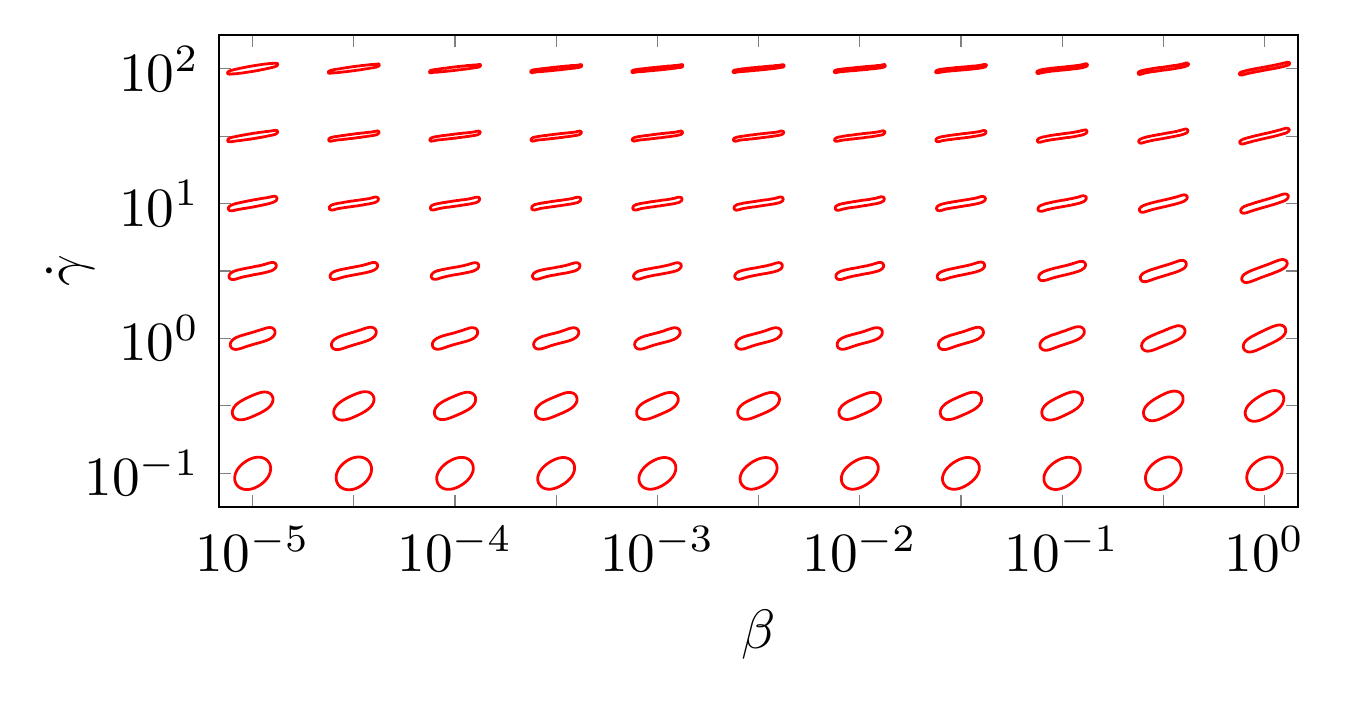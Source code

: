 \begin{tikzpicture}[scale=2.0]

\pgfmathsetlengthmacro\MajorTickLength{
      \pgfkeysvalueof{/pgfplots/major tick length} * 0.5
    }

  \begin{axis}[
    major tick length=\MajorTickLength,
    compat=newest,
    axis equal image,
    xmin = 0,
    xmax = 64,
    ymin = 0,
    ymax = 28,
    xtick = {2,8,14,20,26,32,38,44,50,56,62},
    xticklabels = {$10^{-5}$,,$10^{-4}$,,$10^{-3}$,,$10^{-2}$,,
                    $10^{-1}$,,$10^{0}$},
    xlabel = {$\beta$},
    ytick = {2,6,10,14,18,22,26},
    yticklabels = {$10^{-1}$,,$10^{0}$,,$10^{1}$,,$10^2$},
    ylabel = {$\dot{\gamma}$},
    ylabel near ticks,
    ylabel shift = {-0.3cm},
  ]

% beta = 1e-5,shear rate = 1e-1
\addplot[red,line width=0.5pt] coordinates{
(1.308e+00,2.483e+00)
(1.292e+00,2.467e+00)
(1.275e+00,2.45e+00)
(1.259e+00,2.433e+00)
(1.241e+00,2.414e+00)
(1.223e+00,2.394e+00)
(1.204e+00,2.372e+00)
(1.185e+00,2.348e+00)
(1.164e+00,2.322e+00)
(1.143e+00,2.294e+00)
(1.121e+00,2.264e+00)
(1.099e+00,2.231e+00)
(1.077e+00,2.195e+00)
(1.055e+00,2.157e+00)
(1.034e+00,2.116e+00)
(1.013e+00,2.072e+00)
(9.936e-01,2.025e+00)
(9.76e-01,1.975e+00)
(9.607e-01,1.923e+00)
(9.482e-01,1.867e+00)
(9.393e-01,1.81e+00)
(9.344e-01,1.75e+00)
(9.343e-01,1.688e+00)
(9.395e-01,1.626e+00)
(9.505e-01,1.562e+00)
(9.677e-01,1.499e+00)
(9.915e-01,1.437e+00)
(1.022e+00,1.377e+00)
(1.059e+00,1.32e+00)
(1.102e+00,1.267e+00)
(1.151e+00,1.219e+00)
(1.206e+00,1.175e+00)
(1.264e+00,1.138e+00)
(1.326e+00,1.107e+00)
(1.391e+00,1.082e+00)
(1.457e+00,1.063e+00)
(1.525e+00,1.05e+00)
(1.592e+00,1.043e+00)
(1.659e+00,1.04e+00)
(1.726e+00,1.043e+00)
(1.791e+00,1.05e+00)
(1.854e+00,1.06e+00)
(1.916e+00,1.073e+00)
(1.975e+00,1.089e+00)
(2.032e+00,1.107e+00)
(2.087e+00,1.127e+00)
(2.14e+00,1.148e+00)
(2.19e+00,1.17e+00)
(2.237e+00,1.193e+00)
(2.282e+00,1.217e+00)
(2.325e+00,1.24e+00)
(2.365e+00,1.264e+00)
(2.402e+00,1.287e+00)
(2.437e+00,1.31e+00)
(2.47e+00,1.333e+00)
(2.5e+00,1.355e+00)
(2.528e+00,1.376e+00)
(2.554e+00,1.396e+00)
(2.578e+00,1.415e+00)
(2.6e+00,1.434e+00)
(2.621e+00,1.452e+00)
(2.64e+00,1.468e+00)
(2.658e+00,1.485e+00)
(2.675e+00,1.501e+00)
(2.692e+00,1.517e+00)
(2.708e+00,1.533e+00)
(2.725e+00,1.55e+00)
(2.741e+00,1.567e+00)
(2.759e+00,1.586e+00)
(2.777e+00,1.606e+00)
(2.796e+00,1.628e+00)
(2.815e+00,1.652e+00)
(2.836e+00,1.678e+00)
(2.857e+00,1.706e+00)
(2.878e+00,1.736e+00)
(2.901e+00,1.769e+00)
(2.923e+00,1.805e+00)
(2.945e+00,1.843e+00)
(2.966e+00,1.884e+00)
(2.987e+00,1.928e+00)
(3.006e+00,1.975e+00)
(3.024e+00,2.025e+00)
(3.039e+00,2.077e+00)
(3.052e+00,2.133e+00)
(3.061e+00,2.19e+00)
(3.066e+00,2.25e+00)
(3.066e+00,2.312e+00)
(3.061e+00,2.374e+00)
(3.05e+00,2.438e+00)
(3.032e+00,2.501e+00)
(3.009e+00,2.563e+00)
(2.978e+00,2.623e+00)
(2.941e+00,2.68e+00)
(2.898e+00,2.733e+00)
(2.849e+00,2.781e+00)
(2.795e+00,2.825e+00)
(2.736e+00,2.862e+00)
(2.674e+00,2.893e+00)
(2.609e+00,2.918e+00)
(2.543e+00,2.937e+00)
(2.475e+00,2.95e+00)
(2.408e+00,2.957e+00)
(2.341e+00,2.959e+00)
(2.274e+00,2.957e+00)
(2.209e+00,2.95e+00)
(2.146e+00,2.94e+00)
(2.084e+00,2.927e+00)
(2.025e+00,2.911e+00)
(1.968e+00,2.893e+00)
(1.913e+00,2.873e+00)
(1.86e+00,2.852e+00)
(1.81e+00,2.83e+00)
(1.763e+00,2.807e+00)
(1.718e+00,2.783e+00)
(1.675e+00,2.76e+00)
(1.635e+00,2.736e+00)
(1.598e+00,2.713e+00)
(1.563e+00,2.69e+00)
(1.53e+00,2.667e+00)
(1.5e+00,2.645e+00)
(1.472e+00,2.624e+00)
(1.446e+00,2.604e+00)
(1.422e+00,2.585e+00)
(1.399e+00,2.566e+00)
(1.379e+00,2.549e+00)
(1.36e+00,2.531e+00)
(1.342e+00,2.515e+00)
(1.325e+00,2.499e+00)
(1.308e+00,2.483e+00)
};

% beta = 1e-5,shear rate = 1e-0.5
\addplot[red,line width=0.5pt] coordinates{
(2.547e+00,6.809e+00)
(2.525e+00,6.805e+00)
(2.502e+00,6.801e+00)
(2.478e+00,6.795e+00)
(2.453e+00,6.789e+00)
(2.427e+00,6.782e+00)
(2.399e+00,6.775e+00)
(2.37e+00,6.766e+00)
(2.339e+00,6.756e+00)
(2.305e+00,6.745e+00)
(2.27e+00,6.733e+00)
(2.233e+00,6.72e+00)
(2.194e+00,6.705e+00)
(2.153e+00,6.689e+00)
(2.11e+00,6.672e+00)
(2.065e+00,6.654e+00)
(2.018e+00,6.634e+00)
(1.97e+00,6.614e+00)
(1.92e+00,6.592e+00)
(1.868e+00,6.569e+00)
(1.815e+00,6.545e+00)
(1.761e+00,6.52e+00)
(1.705e+00,6.494e+00)
(1.648e+00,6.467e+00)
(1.591e+00,6.439e+00)
(1.533e+00,6.41e+00)
(1.474e+00,6.379e+00)
(1.415e+00,6.347e+00)
(1.356e+00,6.313e+00)
(1.297e+00,6.278e+00)
(1.239e+00,6.241e+00)
(1.182e+00,6.202e+00)
(1.127e+00,6.161e+00)
(1.073e+00,6.117e+00)
(1.022e+00,6.07e+00)
(9.744e-01,6.021e+00)
(9.305e-01,5.968e+00)
(8.912e-01,5.913e+00)
(8.575e-01,5.855e+00)
(8.302e-01,5.795e+00)
(8.1e-01,5.733e+00)
(7.977e-01,5.67e+00)
(7.937e-01,5.607e+00)
(7.981e-01,5.546e+00)
(8.106e-01,5.488e+00)
(8.308e-01,5.433e+00)
(8.575e-01,5.384e+00)
(8.897e-01,5.34e+00)
(9.26e-01,5.301e+00)
(9.651e-01,5.269e+00)
(1.006e+00,5.243e+00)
(1.047e+00,5.222e+00)
(1.088e+00,5.206e+00)
(1.128e+00,5.194e+00)
(1.167e+00,5.186e+00)
(1.204e+00,5.18e+00)
(1.238e+00,5.177e+00)
(1.271e+00,5.175e+00)
(1.302e+00,5.175e+00)
(1.331e+00,5.176e+00)
(1.358e+00,5.178e+00)
(1.383e+00,5.181e+00)
(1.407e+00,5.183e+00)
(1.43e+00,5.187e+00)
(1.453e+00,5.191e+00)
(1.475e+00,5.195e+00)
(1.498e+00,5.199e+00)
(1.522e+00,5.205e+00)
(1.547e+00,5.211e+00)
(1.573e+00,5.218e+00)
(1.601e+00,5.225e+00)
(1.63e+00,5.234e+00)
(1.661e+00,5.244e+00)
(1.695e+00,5.255e+00)
(1.73e+00,5.267e+00)
(1.767e+00,5.28e+00)
(1.806e+00,5.295e+00)
(1.847e+00,5.311e+00)
(1.89e+00,5.328e+00)
(1.935e+00,5.346e+00)
(1.982e+00,5.366e+00)
(2.03e+00,5.386e+00)
(2.08e+00,5.408e+00)
(2.132e+00,5.431e+00)
(2.185e+00,5.455e+00)
(2.239e+00,5.48e+00)
(2.295e+00,5.506e+00)
(2.352e+00,5.533e+00)
(2.409e+00,5.561e+00)
(2.467e+00,5.59e+00)
(2.526e+00,5.621e+00)
(2.585e+00,5.653e+00)
(2.644e+00,5.687e+00)
(2.703e+00,5.722e+00)
(2.761e+00,5.759e+00)
(2.818e+00,5.798e+00)
(2.873e+00,5.839e+00)
(2.927e+00,5.883e+00)
(2.978e+00,5.93e+00)
(3.026e+00,5.979e+00)
(3.07e+00,6.032e+00)
(3.109e+00,6.087e+00)
(3.143e+00,6.145e+00)
(3.17e+00,6.205e+00)
(3.19e+00,6.267e+00)
(3.202e+00,6.33e+00)
(3.206e+00,6.393e+00)
(3.202e+00,6.454e+00)
(3.189e+00,6.512e+00)
(3.169e+00,6.567e+00)
(3.143e+00,6.616e+00)
(3.11e+00,6.66e+00)
(3.074e+00,6.699e+00)
(3.035e+00,6.731e+00)
(2.994e+00,6.757e+00)
(2.953e+00,6.778e+00)
(2.912e+00,6.794e+00)
(2.872e+00,6.806e+00)
(2.833e+00,6.814e+00)
(2.796e+00,6.82e+00)
(2.761e+00,6.823e+00)
(2.729e+00,6.825e+00)
(2.698e+00,6.825e+00)
(2.669e+00,6.824e+00)
(2.642e+00,6.822e+00)
(2.617e+00,6.819e+00)
(2.593e+00,6.817e+00)
(2.57e+00,6.813e+00)
(2.547e+00,6.809e+00)
};

% beta = 1e-5,shear rate = 1e0
\addplot[red,line width=0.5pt] coordinates{
(7.425e-01,9.832e+00)
(7.297e-01,9.813e+00)
(7.177e-01,9.793e+00)
(7.065e-01,9.772e+00)
(6.963e-01,9.749e+00)
(6.872e-01,9.723e+00)
(6.798e-01,9.696e+00)
(6.747e-01,9.666e+00)
(6.726e-01,9.633e+00)
(6.745e-01,9.598e+00)
(6.813e-01,9.562e+00)
(6.94e-01,9.524e+00)
(7.133e-01,9.488e+00)
(7.398e-01,9.453e+00)
(7.733e-01,9.421e+00)
(8.135e-01,9.394e+00)
(8.594e-01,9.374e+00)
(9.098e-01,9.36e+00)
(9.636e-01,9.352e+00)
(1.02e+00,9.351e+00)
(1.078e+00,9.356e+00)
(1.136e+00,9.366e+00)
(1.196e+00,9.379e+00)
(1.256e+00,9.396e+00)
(1.317e+00,9.415e+00)
(1.379e+00,9.435e+00)
(1.441e+00,9.457e+00)
(1.504e+00,9.478e+00)
(1.568e+00,9.5e+00)
(1.633e+00,9.522e+00)
(1.698e+00,9.544e+00)
(1.764e+00,9.565e+00)
(1.829e+00,9.585e+00)
(1.895e+00,9.605e+00)
(1.962e+00,9.625e+00)
(2.027e+00,9.644e+00)
(2.093e+00,9.663e+00)
(2.158e+00,9.681e+00)
(2.222e+00,9.699e+00)
(2.286e+00,9.717e+00)
(2.349e+00,9.734e+00)
(2.41e+00,9.751e+00)
(2.47e+00,9.768e+00)
(2.529e+00,9.786e+00)
(2.586e+00,9.803e+00)
(2.641e+00,9.82e+00)
(2.695e+00,9.837e+00)
(2.746e+00,9.854e+00)
(2.796e+00,9.872e+00)
(2.843e+00,9.89e+00)
(2.887e+00,9.908e+00)
(2.93e+00,9.927e+00)
(2.969e+00,9.945e+00)
(3.007e+00,9.964e+00)
(3.041e+00,9.983e+00)
(3.073e+00,1.0e+01)
(3.102e+00,1.002e+01)
(3.129e+00,1.004e+01)
(3.153e+00,1.006e+01)
(3.175e+00,1.008e+01)
(3.195e+00,1.01e+01)
(3.213e+00,1.011e+01)
(3.229e+00,1.013e+01)
(3.244e+00,1.015e+01)
(3.257e+00,1.017e+01)
(3.27e+00,1.019e+01)
(3.282e+00,1.021e+01)
(3.293e+00,1.023e+01)
(3.304e+00,1.025e+01)
(3.313e+00,1.028e+01)
(3.32e+00,1.03e+01)
(3.325e+00,1.033e+01)
(3.327e+00,1.037e+01)
(3.325e+00,1.04e+01)
(3.319e+00,1.044e+01)
(3.306e+00,1.048e+01)
(3.287e+00,1.051e+01)
(3.26e+00,1.055e+01)
(3.227e+00,1.058e+01)
(3.187e+00,1.061e+01)
(3.141e+00,1.063e+01)
(3.09e+00,1.064e+01)
(3.036e+00,1.065e+01)
(2.98e+00,1.065e+01)
(2.922e+00,1.064e+01)
(2.864e+00,1.063e+01)
(2.804e+00,1.062e+01)
(2.744e+00,1.06e+01)
(2.683e+00,1.058e+01)
(2.621e+00,1.056e+01)
(2.559e+00,1.054e+01)
(2.496e+00,1.052e+01)
(2.432e+00,1.05e+01)
(2.367e+00,1.048e+01)
(2.302e+00,1.046e+01)
(2.236e+00,1.044e+01)
(2.171e+00,1.042e+01)
(2.104e+00,1.039e+01)
(2.038e+00,1.038e+01)
(1.973e+00,1.036e+01)
(1.907e+00,1.034e+01)
(1.842e+00,1.032e+01)
(1.778e+00,1.03e+01)
(1.714e+00,1.028e+01)
(1.651e+00,1.027e+01)
(1.59e+00,1.025e+01)
(1.53e+00,1.023e+01)
(1.471e+00,1.021e+01)
(1.414e+00,1.02e+01)
(1.359e+00,1.018e+01)
(1.305e+00,1.016e+01)
(1.254e+00,1.015e+01)
(1.204e+00,1.013e+01)
(1.157e+00,1.011e+01)
(1.113e+00,1.009e+01)
(1.07e+00,1.007e+01)
(1.031e+00,1.006e+01)
(9.934e-01,1.004e+01)
(9.589e-01,1.002e+01)
(9.271e-01,9.998e+00)
(8.979e-01,9.979e+00)
(8.712e-01,9.96e+00)
(8.47e-01,9.941e+00)
(8.251e-01,9.922e+00)
(8.053e-01,9.904e+00)
(7.874e-01,9.886e+00)
(7.711e-01,9.868e+00)
(7.562e-01,9.851e+00)
(7.425e-01,9.832e+00)
};

% beta = 1e-5,shear rate = 1e0.5
\addplot[red,line width=0.5pt] coordinates{
(1.309e+00,1.361e+01)
(1.331e+00,1.362e+01)
(1.353e+00,1.363e+01)
(1.377e+00,1.363e+01)
(1.401e+00,1.364e+01)
(1.427e+00,1.364e+01)
(1.455e+00,1.365e+01)
(1.485e+00,1.366e+01)
(1.517e+00,1.367e+01)
(1.551e+00,1.367e+01)
(1.587e+00,1.368e+01)
(1.626e+00,1.369e+01)
(1.666e+00,1.37e+01)
(1.709e+00,1.371e+01)
(1.754e+00,1.371e+01)
(1.802e+00,1.372e+01)
(1.851e+00,1.373e+01)
(1.903e+00,1.374e+01)
(1.956e+00,1.375e+01)
(2.011e+00,1.377e+01)
(2.068e+00,1.378e+01)
(2.126e+00,1.379e+01)
(2.186e+00,1.38e+01)
(2.248e+00,1.381e+01)
(2.31e+00,1.382e+01)
(2.374e+00,1.383e+01)
(2.438e+00,1.385e+01)
(2.504e+00,1.386e+01)
(2.57e+00,1.387e+01)
(2.636e+00,1.389e+01)
(2.703e+00,1.39e+01)
(2.77e+00,1.392e+01)
(2.837e+00,1.393e+01)
(2.904e+00,1.395e+01)
(2.97e+00,1.397e+01)
(3.036e+00,1.399e+01)
(3.1e+00,1.401e+01)
(3.162e+00,1.404e+01)
(3.221e+00,1.407e+01)
(3.276e+00,1.411e+01)
(3.325e+00,1.415e+01)
(3.365e+00,1.42e+01)
(3.392e+00,1.425e+01)
(3.402e+00,1.431e+01)
(3.394e+00,1.437e+01)
(3.368e+00,1.442e+01)
(3.328e+00,1.446e+01)
(3.281e+00,1.449e+01)
(3.23e+00,1.45e+01)
(3.18e+00,1.451e+01)
(3.132e+00,1.45e+01)
(3.086e+00,1.45e+01)
(3.043e+00,1.449e+01)
(3.003e+00,1.448e+01)
(2.965e+00,1.447e+01)
(2.93e+00,1.446e+01)
(2.897e+00,1.445e+01)
(2.865e+00,1.444e+01)
(2.836e+00,1.443e+01)
(2.809e+00,1.442e+01)
(2.783e+00,1.441e+01)
(2.759e+00,1.441e+01)
(2.735e+00,1.44e+01)
(2.713e+00,1.439e+01)
(2.691e+00,1.439e+01)
(2.669e+00,1.438e+01)
(2.647e+00,1.438e+01)
(2.623e+00,1.437e+01)
(2.599e+00,1.436e+01)
(2.572e+00,1.436e+01)
(2.545e+00,1.435e+01)
(2.515e+00,1.434e+01)
(2.483e+00,1.433e+01)
(2.449e+00,1.433e+01)
(2.413e+00,1.432e+01)
(2.374e+00,1.431e+01)
(2.334e+00,1.43e+01)
(2.291e+00,1.429e+01)
(2.246e+00,1.429e+01)
(2.198e+00,1.428e+01)
(2.149e+00,1.427e+01)
(2.098e+00,1.426e+01)
(2.044e+00,1.425e+01)
(1.989e+00,1.423e+01)
(1.932e+00,1.422e+01)
(1.874e+00,1.421e+01)
(1.814e+00,1.42e+01)
(1.752e+00,1.419e+01)
(1.69e+00,1.418e+01)
(1.626e+00,1.417e+01)
(1.562e+00,1.415e+01)
(1.496e+00,1.414e+01)
(1.43e+00,1.413e+01)
(1.364e+00,1.411e+01)
(1.297e+00,1.41e+01)
(1.23e+00,1.408e+01)
(1.163e+00,1.407e+01)
(1.096e+00,1.405e+01)
(1.03e+00,1.403e+01)
(9.643e-01,1.401e+01)
(9.002e-01,1.399e+01)
(8.38e-01,1.396e+01)
(7.787e-01,1.393e+01)
(7.237e-01,1.389e+01)
(6.749e-01,1.385e+01)
(6.352e-01,1.38e+01)
(6.083e-01,1.375e+01)
(5.979e-01,1.369e+01)
(6.061e-01,1.363e+01)
(6.321e-01,1.357e+01)
(6.718e-01,1.354e+01)
(7.194e-01,1.351e+01)
(7.699e-01,1.35e+01)
(8.2e-01,1.349e+01)
(8.681e-01,1.349e+01)
(9.137e-01,1.35e+01)
(9.566e-01,1.351e+01)
(9.968e-01,1.352e+01)
(1.035e+00,1.353e+01)
(1.07e+00,1.354e+01)
(1.103e+00,1.355e+01)
(1.135e+00,1.356e+01)
(1.164e+00,1.357e+01)
(1.191e+00,1.358e+01)
(1.217e+00,1.359e+01)
(1.242e+00,1.359e+01)
(1.265e+00,1.36e+01)
(1.287e+00,1.361e+01)
(1.309e+00,1.361e+01)
};

% beta = 1e-5,shear rate = 1e1
\addplot[red,line width=0.5pt] coordinates{
(9.294e-01,1.76e+01)
(9.516e-01,1.761e+01)
(9.743e-01,1.761e+01)
(9.978e-01,1.762e+01)
(1.022e+00,1.762e+01)
(1.049e+00,1.763e+01)
(1.077e+00,1.763e+01)
(1.107e+00,1.764e+01)
(1.139e+00,1.765e+01)
(1.173e+00,1.765e+01)
(1.21e+00,1.766e+01)
(1.248e+00,1.766e+01)
(1.289e+00,1.767e+01)
(1.333e+00,1.768e+01)
(1.378e+00,1.769e+01)
(1.425e+00,1.77e+01)
(1.475e+00,1.77e+01)
(1.527e+00,1.771e+01)
(1.58e+00,1.772e+01)
(1.636e+00,1.773e+01)
(1.693e+00,1.774e+01)
(1.751e+00,1.775e+01)
(1.811e+00,1.776e+01)
(1.873e+00,1.777e+01)
(1.935e+00,1.778e+01)
(1.999e+00,1.779e+01)
(2.064e+00,1.78e+01)
(2.13e+00,1.782e+01)
(2.196e+00,1.783e+01)
(2.262e+00,1.784e+01)
(2.33e+00,1.786e+01)
(2.397e+00,1.787e+01)
(2.464e+00,1.788e+01)
(2.532e+00,1.79e+01)
(2.599e+00,1.791e+01)
(2.666e+00,1.793e+01)
(2.732e+00,1.794e+01)
(2.798e+00,1.796e+01)
(2.863e+00,1.797e+01)
(2.927e+00,1.799e+01)
(2.99e+00,1.8e+01)
(3.051e+00,1.802e+01)
(3.111e+00,1.804e+01)
(3.169e+00,1.806e+01)
(3.225e+00,1.808e+01)
(3.278e+00,1.81e+01)
(3.327e+00,1.813e+01)
(3.37e+00,1.816e+01)
(3.406e+00,1.82e+01)
(3.431e+00,1.824e+01)
(3.441e+00,1.829e+01)
(3.436e+00,1.833e+01)
(3.416e+00,1.837e+01)
(3.387e+00,1.84e+01)
(3.352e+00,1.842e+01)
(3.316e+00,1.843e+01)
(3.281e+00,1.843e+01)
(3.249e+00,1.843e+01)
(3.218e+00,1.843e+01)
(3.19e+00,1.842e+01)
(3.164e+00,1.842e+01)
(3.139e+00,1.841e+01)
(3.115e+00,1.841e+01)
(3.093e+00,1.84e+01)
(3.071e+00,1.84e+01)
(3.048e+00,1.839e+01)
(3.026e+00,1.839e+01)
(3.002e+00,1.838e+01)
(2.978e+00,1.838e+01)
(2.951e+00,1.837e+01)
(2.923e+00,1.837e+01)
(2.893e+00,1.836e+01)
(2.861e+00,1.835e+01)
(2.827e+00,1.835e+01)
(2.79e+00,1.834e+01)
(2.752e+00,1.833e+01)
(2.711e+00,1.833e+01)
(2.667e+00,1.832e+01)
(2.622e+00,1.831e+01)
(2.575e+00,1.831e+01)
(2.525e+00,1.83e+01)
(2.473e+00,1.829e+01)
(2.42e+00,1.828e+01)
(2.364e+00,1.827e+01)
(2.307e+00,1.826e+01)
(2.249e+00,1.825e+01)
(2.189e+00,1.824e+01)
(2.127e+00,1.823e+01)
(2.064e+00,1.822e+01)
(2.001e+00,1.821e+01)
(1.936e+00,1.819e+01)
(1.871e+00,1.818e+01)
(1.804e+00,1.817e+01)
(1.738e+00,1.816e+01)
(1.67e+00,1.814e+01)
(1.603e+00,1.813e+01)
(1.536e+00,1.812e+01)
(1.468e+00,1.81e+01)
(1.401e+00,1.809e+01)
(1.334e+00,1.807e+01)
(1.268e+00,1.806e+01)
(1.202e+00,1.804e+01)
(1.137e+00,1.803e+01)
(1.073e+00,1.801e+01)
(1.01e+00,1.8e+01)
(9.488e-01,1.798e+01)
(8.888e-01,1.796e+01)
(8.307e-01,1.794e+01)
(7.75e-01,1.792e+01)
(7.221e-01,1.79e+01)
(6.732e-01,1.787e+01)
(6.297e-01,1.784e+01)
(5.94e-01,1.78e+01)
(5.693e-01,1.776e+01)
(5.587e-01,1.771e+01)
(5.639e-01,1.766e+01)
(5.836e-01,1.763e+01)
(6.135e-01,1.76e+01)
(6.482e-01,1.758e+01)
(6.84e-01,1.757e+01)
(7.186e-01,1.757e+01)
(7.512e-01,1.757e+01)
(7.816e-01,1.757e+01)
(8.099e-01,1.758e+01)
(8.362e-01,1.758e+01)
(8.61e-01,1.759e+01)
(8.845e-01,1.759e+01)
(9.072e-01,1.76e+01)
(9.294e-01,1.76e+01)
};

% beta = 1e-5,shear rate = 1e1.5
\addplot[red,line width=0.5pt] coordinates{
(1.577e+00,2.209e+01)
(1.554e+00,2.208e+01)
(1.531e+00,2.208e+01)
(1.507e+00,2.207e+01)
(1.482e+00,2.207e+01)
(1.456e+00,2.207e+01)
(1.428e+00,2.206e+01)
(1.398e+00,2.205e+01)
(1.366e+00,2.205e+01)
(1.331e+00,2.204e+01)
(1.295e+00,2.204e+01)
(1.256e+00,2.203e+01)
(1.215e+00,2.202e+01)
(1.172e+00,2.201e+01)
(1.127e+00,2.2e+01)
(1.08e+00,2.199e+01)
(1.031e+00,2.198e+01)
(9.794e-01,2.197e+01)
(9.264e-01,2.196e+01)
(8.716e-01,2.195e+01)
(8.152e-01,2.194e+01)
(7.577e-01,2.192e+01)
(6.992e-01,2.191e+01)
(6.409e-01,2.188e+01)
(5.853e-01,2.185e+01)
(5.396e-01,2.181e+01)
(5.205e-01,2.174e+01)
(5.47e-01,2.168e+01)
(6.074e-01,2.166e+01)
(6.75e-01,2.166e+01)
(7.427e-01,2.167e+01)
(8.101e-01,2.168e+01)
(8.782e-01,2.169e+01)
(9.464e-01,2.17e+01)
(1.015e+00,2.171e+01)
(1.083e+00,2.172e+01)
(1.15e+00,2.173e+01)
(1.217e+00,2.173e+01)
(1.283e+00,2.174e+01)
(1.349e+00,2.175e+01)
(1.413e+00,2.176e+01)
(1.476e+00,2.177e+01)
(1.538e+00,2.178e+01)
(1.598e+00,2.178e+01)
(1.657e+00,2.179e+01)
(1.714e+00,2.18e+01)
(1.77e+00,2.181e+01)
(1.824e+00,2.182e+01)
(1.875e+00,2.182e+01)
(1.925e+00,2.183e+01)
(1.973e+00,2.184e+01)
(2.018e+00,2.185e+01)
(2.062e+00,2.185e+01)
(2.103e+00,2.186e+01)
(2.142e+00,2.187e+01)
(2.178e+00,2.187e+01)
(2.212e+00,2.188e+01)
(2.245e+00,2.188e+01)
(2.275e+00,2.189e+01)
(2.303e+00,2.189e+01)
(2.329e+00,2.19e+01)
(2.354e+00,2.19e+01)
(2.378e+00,2.191e+01)
(2.401e+00,2.191e+01)
(2.424e+00,2.191e+01)
(2.446e+00,2.192e+01)
(2.469e+00,2.192e+01)
(2.493e+00,2.193e+01)
(2.518e+00,2.193e+01)
(2.544e+00,2.193e+01)
(2.572e+00,2.194e+01)
(2.602e+00,2.195e+01)
(2.634e+00,2.195e+01)
(2.669e+00,2.196e+01)
(2.705e+00,2.196e+01)
(2.744e+00,2.197e+01)
(2.785e+00,2.198e+01)
(2.828e+00,2.199e+01)
(2.873e+00,2.2e+01)
(2.92e+00,2.201e+01)
(2.969e+00,2.202e+01)
(3.021e+00,2.203e+01)
(3.074e+00,2.204e+01)
(3.128e+00,2.205e+01)
(3.185e+00,2.206e+01)
(3.242e+00,2.208e+01)
(3.301e+00,2.209e+01)
(3.359e+00,2.212e+01)
(3.415e+00,2.215e+01)
(3.46e+00,2.219e+01)
(3.479e+00,2.226e+01)
(3.453e+00,2.232e+01)
(3.393e+00,2.234e+01)
(3.325e+00,2.234e+01)
(3.257e+00,2.233e+01)
(3.19e+00,2.232e+01)
(3.122e+00,2.231e+01)
(3.054e+00,2.23e+01)
(2.985e+00,2.229e+01)
(2.917e+00,2.228e+01)
(2.85e+00,2.227e+01)
(2.783e+00,2.227e+01)
(2.717e+00,2.226e+01)
(2.651e+00,2.225e+01)
(2.587e+00,2.224e+01)
(2.524e+00,2.223e+01)
(2.462e+00,2.223e+01)
(2.402e+00,2.222e+01)
(2.343e+00,2.221e+01)
(2.285e+00,2.22e+01)
(2.23e+00,2.219e+01)
(2.176e+00,2.218e+01)
(2.124e+00,2.218e+01)
(2.075e+00,2.217e+01)
(2.027e+00,2.216e+01)
(1.982e+00,2.215e+01)
(1.938e+00,2.215e+01)
(1.897e+00,2.214e+01)
(1.859e+00,2.213e+01)
(1.822e+00,2.213e+01)
(1.788e+00,2.212e+01)
(1.755e+00,2.212e+01)
(1.725e+00,2.211e+01)
(1.697e+00,2.211e+01)
(1.671e+00,2.21e+01)
(1.646e+00,2.21e+01)
(1.622e+00,2.209e+01)
(1.599e+00,2.209e+01)
(1.577e+00,2.209e+01)
};

% beta = 1e-5,shear rate = 1e2
\addplot[red,line width=0.5pt] coordinates{
(1.106e+00,2.599e+01)
(1.084e+00,2.598e+01)
(1.061e+00,2.598e+01)
(1.038e+00,2.597e+01)
(1.013e+00,2.597e+01)
(9.874e-01,2.596e+01)
(9.595e-01,2.596e+01)
(9.3e-01,2.595e+01)
(8.983e-01,2.594e+01)
(8.646e-01,2.593e+01)
(8.288e-01,2.592e+01)
(7.91e-01,2.591e+01)
(7.509e-01,2.59e+01)
(7.091e-01,2.589e+01)
(6.654e-01,2.588e+01)
(6.208e-01,2.586e+01)
(5.763e-01,2.584e+01)
(5.37e-01,2.58e+01)
(5.155e-01,2.575e+01)
(5.337e-01,2.57e+01)
(5.847e-01,2.568e+01)
(6.436e-01,2.567e+01)
(7.044e-01,2.568e+01)
(7.663e-01,2.568e+01)
(8.297e-01,2.569e+01)
(8.94e-01,2.569e+01)
(9.593e-01,2.57e+01)
(1.025e+00,2.57e+01)
(1.092e+00,2.571e+01)
(1.159e+00,2.572e+01)
(1.227e+00,2.572e+01)
(1.295e+00,2.573e+01)
(1.363e+00,2.574e+01)
(1.431e+00,2.575e+01)
(1.498e+00,2.576e+01)
(1.566e+00,2.577e+01)
(1.633e+00,2.578e+01)
(1.699e+00,2.579e+01)
(1.765e+00,2.58e+01)
(1.829e+00,2.581e+01)
(1.893e+00,2.582e+01)
(1.956e+00,2.583e+01)
(2.017e+00,2.584e+01)
(2.077e+00,2.585e+01)
(2.135e+00,2.586e+01)
(2.192e+00,2.587e+01)
(2.247e+00,2.588e+01)
(2.3e+00,2.589e+01)
(2.351e+00,2.59e+01)
(2.401e+00,2.591e+01)
(2.448e+00,2.592e+01)
(2.493e+00,2.593e+01)
(2.536e+00,2.594e+01)
(2.576e+00,2.595e+01)
(2.615e+00,2.595e+01)
(2.651e+00,2.596e+01)
(2.685e+00,2.597e+01)
(2.717e+00,2.597e+01)
(2.747e+00,2.598e+01)
(2.775e+00,2.599e+01)
(2.801e+00,2.599e+01)
(2.825e+00,2.6e+01)
(2.849e+00,2.6e+01)
(2.872e+00,2.601e+01)
(2.894e+00,2.601e+01)
(2.916e+00,2.602e+01)
(2.938e+00,2.602e+01)
(2.962e+00,2.603e+01)
(2.987e+00,2.603e+01)
(3.013e+00,2.604e+01)
(3.041e+00,2.604e+01)
(3.07e+00,2.605e+01)
(3.102e+00,2.606e+01)
(3.135e+00,2.607e+01)
(3.171e+00,2.607e+01)
(3.209e+00,2.608e+01)
(3.249e+00,2.61e+01)
(3.291e+00,2.611e+01)
(3.335e+00,2.612e+01)
(3.379e+00,2.614e+01)
(3.424e+00,2.616e+01)
(3.463e+00,2.62e+01)
(3.485e+00,2.625e+01)
(3.466e+00,2.63e+01)
(3.415e+00,2.632e+01)
(3.356e+00,2.632e+01)
(3.296e+00,2.632e+01)
(3.234e+00,2.632e+01)
(3.17e+00,2.631e+01)
(3.106e+00,2.631e+01)
(3.041e+00,2.63e+01)
(2.975e+00,2.63e+01)
(2.908e+00,2.629e+01)
(2.841e+00,2.628e+01)
(2.773e+00,2.627e+01)
(2.705e+00,2.627e+01)
(2.637e+00,2.626e+01)
(2.569e+00,2.625e+01)
(2.502e+00,2.624e+01)
(2.434e+00,2.623e+01)
(2.367e+00,2.622e+01)
(2.301e+00,2.621e+01)
(2.235e+00,2.62e+01)
(2.171e+00,2.619e+01)
(2.107e+00,2.618e+01)
(2.045e+00,2.617e+01)
(1.983e+00,2.616e+01)
(1.923e+00,2.615e+01)
(1.865e+00,2.614e+01)
(1.808e+00,2.613e+01)
(1.753e+00,2.612e+01)
(1.7e+00,2.611e+01)
(1.649e+00,2.61e+01)
(1.599e+00,2.609e+01)
(1.552e+00,2.608e+01)
(1.507e+00,2.607e+01)
(1.464e+00,2.606e+01)
(1.424e+00,2.605e+01)
(1.385e+00,2.605e+01)
(1.349e+00,2.604e+01)
(1.315e+00,2.603e+01)
(1.283e+00,2.603e+01)
(1.253e+00,2.602e+01)
(1.226e+00,2.602e+01)
(1.199e+00,2.601e+01)
(1.175e+00,2.6e+01)
(1.151e+00,2.6e+01)
(1.129e+00,2.599e+01)
(1.106e+00,2.599e+01)
};


% beta = 1e-4.5,shear rate = 1e-1
\addplot[red,line width=0.5pt] coordinates{
(7.84e+00,2.876e+00)
(7.819e+00,2.868e+00)
(7.798e+00,2.858e+00)
(7.776e+00,2.848e+00)
(7.752e+00,2.837e+00)
(7.728e+00,2.825e+00)
(7.703e+00,2.812e+00)
(7.676e+00,2.797e+00)
(7.647e+00,2.78e+00)
(7.617e+00,2.762e+00)
(7.585e+00,2.743e+00)
(7.552e+00,2.721e+00)
(7.518e+00,2.697e+00)
(7.482e+00,2.67e+00)
(7.446e+00,2.642e+00)
(7.408e+00,2.611e+00)
(7.37e+00,2.577e+00)
(7.332e+00,2.541e+00)
(7.293e+00,2.502e+00)
(7.255e+00,2.461e+00)
(7.216e+00,2.417e+00)
(7.179e+00,2.369e+00)
(7.143e+00,2.319e+00)
(7.109e+00,2.267e+00)
(7.077e+00,2.211e+00)
(7.047e+00,2.153e+00)
(7.02e+00,2.092e+00)
(6.997e+00,2.029e+00)
(6.978e+00,1.964e+00)
(6.963e+00,1.897e+00)
(6.954e+00,1.828e+00)
(6.95e+00,1.759e+00)
(6.952e+00,1.69e+00)
(6.961e+00,1.621e+00)
(6.975e+00,1.553e+00)
(6.996e+00,1.487e+00)
(7.024e+00,1.424e+00)
(7.057e+00,1.365e+00)
(7.095e+00,1.309e+00)
(7.138e+00,1.259e+00)
(7.185e+00,1.213e+00)
(7.235e+00,1.173e+00)
(7.288e+00,1.139e+00)
(7.342e+00,1.109e+00)
(7.397e+00,1.085e+00)
(7.452e+00,1.066e+00)
(7.506e+00,1.051e+00)
(7.56e+00,1.041e+00)
(7.612e+00,1.034e+00)
(7.663e+00,1.03e+00)
(7.712e+00,1.029e+00)
(7.758e+00,1.03e+00)
(7.802e+00,1.033e+00)
(7.844e+00,1.038e+00)
(7.883e+00,1.044e+00)
(7.92e+00,1.05e+00)
(7.954e+00,1.058e+00)
(7.986e+00,1.066e+00)
(8.016e+00,1.074e+00)
(8.044e+00,1.082e+00)
(8.069e+00,1.09e+00)
(8.094e+00,1.099e+00)
(8.116e+00,1.107e+00)
(8.138e+00,1.115e+00)
(8.16e+00,1.124e+00)
(8.181e+00,1.133e+00)
(8.202e+00,1.142e+00)
(8.225e+00,1.152e+00)
(8.248e+00,1.163e+00)
(8.272e+00,1.175e+00)
(8.297e+00,1.188e+00)
(8.325e+00,1.203e+00)
(8.353e+00,1.22e+00)
(8.383e+00,1.238e+00)
(8.415e+00,1.258e+00)
(8.448e+00,1.279e+00)
(8.482e+00,1.303e+00)
(8.518e+00,1.33e+00)
(8.555e+00,1.358e+00)
(8.592e+00,1.389e+00)
(8.63e+00,1.423e+00)
(8.668e+00,1.459e+00)
(8.707e+00,1.498e+00)
(8.745e+00,1.539e+00)
(8.784e+00,1.583e+00)
(8.821e+00,1.631e+00)
(8.857e+00,1.681e+00)
(8.891e+00,1.733e+00)
(8.923e+00,1.789e+00)
(8.953e+00,1.847e+00)
(8.98e+00,1.908e+00)
(9.003e+00,1.971e+00)
(9.022e+00,2.036e+00)
(9.037e+00,2.103e+00)
(9.046e+00,2.172e+00)
(9.05e+00,2.241e+00)
(9.048e+00,2.311e+00)
(9.039e+00,2.379e+00)
(9.025e+00,2.447e+00)
(9.004e+00,2.513e+00)
(8.976e+00,2.576e+00)
(8.943e+00,2.635e+00)
(8.905e+00,2.691e+00)
(8.862e+00,2.741e+00)
(8.815e+00,2.787e+00)
(8.765e+00,2.827e+00)
(8.712e+00,2.861e+00)
(8.658e+00,2.89e+00)
(8.603e+00,2.915e+00)
(8.548e+00,2.934e+00)
(8.493e+00,2.949e+00)
(8.44e+00,2.959e+00)
(8.387e+00,2.966e+00)
(8.337e+00,2.97e+00)
(8.288e+00,2.971e+00)
(8.242e+00,2.97e+00)
(8.198e+00,2.967e+00)
(8.156e+00,2.962e+00)
(8.117e+00,2.956e+00)
(8.08e+00,2.95e+00)
(8.046e+00,2.942e+00)
(8.014e+00,2.934e+00)
(7.984e+00,2.926e+00)
(7.956e+00,2.918e+00)
(7.931e+00,2.91e+00)
(7.907e+00,2.901e+00)
(7.884e+00,2.893e+00)
(7.862e+00,2.885e+00)
(7.84e+00,2.876e+00)
};

% beta = 1e-4.5,shear rate = 1e-0.5
\addplot[red,line width=0.5pt] coordinates{
(6.858e+00,5.839e+00)
(6.849e+00,5.818e+00)
(6.84e+00,5.796e+00)
(6.832e+00,5.773e+00)
(6.825e+00,5.749e+00)
(6.818e+00,5.723e+00)
(6.812e+00,5.694e+00)
(6.808e+00,5.664e+00)
(6.806e+00,5.631e+00)
(6.805e+00,5.596e+00)
(6.808e+00,5.559e+00)
(6.814e+00,5.519e+00)
(6.824e+00,5.479e+00)
(6.839e+00,5.437e+00)
(6.859e+00,5.395e+00)
(6.885e+00,5.354e+00)
(6.917e+00,5.315e+00)
(6.954e+00,5.278e+00)
(6.998e+00,5.245e+00)
(7.047e+00,5.216e+00)
(7.1e+00,5.193e+00)
(7.158e+00,5.176e+00)
(7.218e+00,5.164e+00)
(7.281e+00,5.158e+00)
(7.345e+00,5.157e+00)
(7.41e+00,5.161e+00)
(7.476e+00,5.17e+00)
(7.542e+00,5.183e+00)
(7.608e+00,5.199e+00)
(7.674e+00,5.217e+00)
(7.74e+00,5.239e+00)
(7.805e+00,5.261e+00)
(7.87e+00,5.286e+00)
(7.935e+00,5.312e+00)
(7.999e+00,5.338e+00)
(8.062e+00,5.366e+00)
(8.125e+00,5.394e+00)
(8.187e+00,5.422e+00)
(8.247e+00,5.451e+00)
(8.307e+00,5.48e+00)
(8.366e+00,5.51e+00)
(8.422e+00,5.539e+00)
(8.478e+00,5.569e+00)
(8.532e+00,5.599e+00)
(8.584e+00,5.629e+00)
(8.634e+00,5.659e+00)
(8.681e+00,5.689e+00)
(8.727e+00,5.72e+00)
(8.77e+00,5.75e+00)
(8.811e+00,5.78e+00)
(8.85e+00,5.81e+00)
(8.885e+00,5.84e+00)
(8.918e+00,5.869e+00)
(8.949e+00,5.898e+00)
(8.977e+00,5.926e+00)
(9.002e+00,5.953e+00)
(9.025e+00,5.98e+00)
(9.046e+00,6.005e+00)
(9.065e+00,6.03e+00)
(9.081e+00,6.053e+00)
(9.096e+00,6.076e+00)
(9.109e+00,6.098e+00)
(9.121e+00,6.119e+00)
(9.132e+00,6.14e+00)
(9.142e+00,6.161e+00)
(9.151e+00,6.182e+00)
(9.16e+00,6.204e+00)
(9.168e+00,6.227e+00)
(9.175e+00,6.251e+00)
(9.182e+00,6.277e+00)
(9.188e+00,6.306e+00)
(9.192e+00,6.336e+00)
(9.194e+00,6.369e+00)
(9.195e+00,6.404e+00)
(9.192e+00,6.441e+00)
(9.186e+00,6.481e+00)
(9.176e+00,6.521e+00)
(9.161e+00,6.563e+00)
(9.141e+00,6.605e+00)
(9.115e+00,6.646e+00)
(9.084e+00,6.685e+00)
(9.046e+00,6.722e+00)
(9.002e+00,6.755e+00)
(8.953e+00,6.784e+00)
(8.9e+00,6.807e+00)
(8.842e+00,6.824e+00)
(8.782e+00,6.836e+00)
(8.719e+00,6.842e+00)
(8.655e+00,6.843e+00)
(8.59e+00,6.839e+00)
(8.524e+00,6.83e+00)
(8.458e+00,6.817e+00)
(8.392e+00,6.801e+00)
(8.326e+00,6.783e+00)
(8.26e+00,6.761e+00)
(8.195e+00,6.739e+00)
(8.13e+00,6.714e+00)
(8.065e+00,6.688e+00)
(8.001e+00,6.662e+00)
(7.938e+00,6.634e+00)
(7.875e+00,6.606e+00)
(7.813e+00,6.578e+00)
(7.753e+00,6.549e+00)
(7.693e+00,6.52e+00)
(7.635e+00,6.49e+00)
(7.577e+00,6.461e+00)
(7.522e+00,6.431e+00)
(7.468e+00,6.401e+00)
(7.416e+00,6.371e+00)
(7.366e+00,6.341e+00)
(7.319e+00,6.311e+00)
(7.273e+00,6.28e+00)
(7.23e+00,6.25e+00)
(7.189e+00,6.22e+00)
(7.151e+00,6.19e+00)
(7.115e+00,6.16e+00)
(7.082e+00,6.131e+00)
(7.051e+00,6.102e+00)
(7.023e+00,6.074e+00)
(6.998e+00,6.047e+00)
(6.975e+00,6.02e+00)
(6.954e+00,5.995e+00)
(6.935e+00,5.97e+00)
(6.919e+00,5.947e+00)
(6.904e+00,5.924e+00)
(6.891e+00,5.902e+00)
(6.879e+00,5.881e+00)
(6.868e+00,5.86e+00)
(6.858e+00,5.839e+00)
};

% beta = 1e-4.5,shear rate = 1e0
\addplot[red,line width=0.5pt] coordinates{
(8.423e+00,1.052e+01)
(8.401e+00,1.051e+01)
(8.379e+00,1.05e+01)
(8.356e+00,1.049e+01)
(8.332e+00,1.049e+01)
(8.306e+00,1.048e+01)
(8.279e+00,1.047e+01)
(8.249e+00,1.046e+01)
(8.218e+00,1.045e+01)
(8.185e+00,1.044e+01)
(8.149e+00,1.043e+01)
(8.111e+00,1.042e+01)
(8.071e+00,1.04e+01)
(8.029e+00,1.039e+01)
(7.985e+00,1.038e+01)
(7.938e+00,1.036e+01)
(7.889e+00,1.035e+01)
(7.839e+00,1.034e+01)
(7.787e+00,1.032e+01)
(7.732e+00,1.03e+01)
(7.676e+00,1.029e+01)
(7.619e+00,1.027e+01)
(7.56e+00,1.025e+01)
(7.5e+00,1.023e+01)
(7.439e+00,1.022e+01)
(7.377e+00,1.02e+01)
(7.314e+00,1.017e+01)
(7.251e+00,1.015e+01)
(7.188e+00,1.013e+01)
(7.124e+00,1.01e+01)
(7.061e+00,1.007e+01)
(7.0e+00,1.004e+01)
(6.94e+00,1.0e+01)
(6.882e+00,9.966e+00)
(6.829e+00,9.923e+00)
(6.779e+00,9.875e+00)
(6.737e+00,9.821e+00)
(6.704e+00,9.762e+00)
(6.681e+00,9.699e+00)
(6.672e+00,9.633e+00)
(6.677e+00,9.568e+00)
(6.697e+00,9.507e+00)
(6.73e+00,9.454e+00)
(6.773e+00,9.411e+00)
(6.823e+00,9.378e+00)
(6.877e+00,9.356e+00)
(6.932e+00,9.343e+00)
(6.986e+00,9.338e+00)
(7.039e+00,9.338e+00)
(7.089e+00,9.343e+00)
(7.137e+00,9.351e+00)
(7.183e+00,9.36e+00)
(7.226e+00,9.371e+00)
(7.266e+00,9.382e+00)
(7.304e+00,9.393e+00)
(7.34e+00,9.404e+00)
(7.373e+00,9.415e+00)
(7.404e+00,9.425e+00)
(7.433e+00,9.435e+00)
(7.46e+00,9.444e+00)
(7.486e+00,9.453e+00)
(7.51e+00,9.461e+00)
(7.533e+00,9.469e+00)
(7.555e+00,9.476e+00)
(7.577e+00,9.483e+00)
(7.599e+00,9.491e+00)
(7.621e+00,9.498e+00)
(7.644e+00,9.506e+00)
(7.668e+00,9.514e+00)
(7.694e+00,9.522e+00)
(7.721e+00,9.531e+00)
(7.751e+00,9.541e+00)
(7.782e+00,9.551e+00)
(7.815e+00,9.561e+00)
(7.851e+00,9.572e+00)
(7.889e+00,9.584e+00)
(7.929e+00,9.597e+00)
(7.971e+00,9.609e+00)
(8.015e+00,9.623e+00)
(8.062e+00,9.636e+00)
(8.111e+00,9.651e+00)
(8.161e+00,9.665e+00)
(8.213e+00,9.681e+00)
(8.268e+00,9.697e+00)
(8.324e+00,9.713e+00)
(8.381e+00,9.73e+00)
(8.44e+00,9.748e+00)
(8.5e+00,9.766e+00)
(8.561e+00,9.785e+00)
(8.623e+00,9.805e+00)
(8.686e+00,9.827e+00)
(8.749e+00,9.849e+00)
(8.812e+00,9.874e+00)
(8.876e+00,9.9e+00)
(8.938e+00,9.928e+00)
(9.0e+00,9.96e+00)
(9.06e+00,9.995e+00)
(9.118e+00,1.003e+01)
(9.171e+00,1.008e+01)
(9.22e+00,1.012e+01)
(9.263e+00,1.018e+01)
(9.296e+00,1.024e+01)
(9.319e+00,1.03e+01)
(9.328e+00,1.037e+01)
(9.323e+00,1.043e+01)
(9.303e+00,1.049e+01)
(9.27e+00,1.055e+01)
(9.227e+00,1.059e+01)
(9.177e+00,1.062e+01)
(9.123e+00,1.064e+01)
(9.068e+00,1.066e+01)
(9.014e+00,1.066e+01)
(8.961e+00,1.066e+01)
(8.911e+00,1.066e+01)
(8.863e+00,1.065e+01)
(8.817e+00,1.064e+01)
(8.774e+00,1.063e+01)
(8.734e+00,1.062e+01)
(8.696e+00,1.061e+01)
(8.661e+00,1.06e+01)
(8.627e+00,1.058e+01)
(8.596e+00,1.058e+01)
(8.567e+00,1.056e+01)
(8.54e+00,1.056e+01)
(8.514e+00,1.055e+01)
(8.49e+00,1.054e+01)
(8.467e+00,1.053e+01)
(8.445e+00,1.052e+01)
(8.423e+00,1.052e+01)
};

% beta = 1e-4.5,shear rate = 1e0.5
\addplot[red,line width=0.5pt] coordinates{
(8.94e+00,1.446e+01)
(8.918e+00,1.445e+01)
(8.896e+00,1.444e+01)
(8.873e+00,1.444e+01)
(8.849e+00,1.443e+01)
(8.823e+00,1.442e+01)
(8.795e+00,1.441e+01)
(8.766e+00,1.44e+01)
(8.734e+00,1.439e+01)
(8.701e+00,1.438e+01)
(8.665e+00,1.438e+01)
(8.627e+00,1.437e+01)
(8.586e+00,1.435e+01)
(8.543e+00,1.434e+01)
(8.498e+00,1.433e+01)
(8.451e+00,1.432e+01)
(8.402e+00,1.431e+01)
(8.35e+00,1.43e+01)
(8.297e+00,1.429e+01)
(8.242e+00,1.428e+01)
(8.184e+00,1.427e+01)
(8.126e+00,1.426e+01)
(8.066e+00,1.425e+01)
(8.004e+00,1.423e+01)
(7.941e+00,1.422e+01)
(7.877e+00,1.421e+01)
(7.812e+00,1.42e+01)
(7.747e+00,1.419e+01)
(7.68e+00,1.417e+01)
(7.613e+00,1.416e+01)
(7.545e+00,1.415e+01)
(7.478e+00,1.413e+01)
(7.41e+00,1.412e+01)
(7.342e+00,1.411e+01)
(7.275e+00,1.409e+01)
(7.208e+00,1.408e+01)
(7.141e+00,1.406e+01)
(7.076e+00,1.404e+01)
(7.011e+00,1.403e+01)
(6.948e+00,1.401e+01)
(6.887e+00,1.398e+01)
(6.828e+00,1.396e+01)
(6.772e+00,1.393e+01)
(6.721e+00,1.39e+01)
(6.675e+00,1.386e+01)
(6.637e+00,1.381e+01)
(6.609e+00,1.377e+01)
(6.593e+00,1.371e+01)
(6.592e+00,1.366e+01)
(6.605e+00,1.361e+01)
(6.629e+00,1.357e+01)
(6.662e+00,1.354e+01)
(6.7e+00,1.352e+01)
(6.74e+00,1.35e+01)
(6.779e+00,1.35e+01)
(6.816e+00,1.349e+01)
(6.851e+00,1.35e+01)
(6.883e+00,1.35e+01)
(6.913e+00,1.351e+01)
(6.941e+00,1.351e+01)
(6.968e+00,1.352e+01)
(6.992e+00,1.353e+01)
(7.015e+00,1.353e+01)
(7.038e+00,1.354e+01)
(7.06e+00,1.354e+01)
(7.082e+00,1.355e+01)
(7.104e+00,1.356e+01)
(7.127e+00,1.357e+01)
(7.151e+00,1.357e+01)
(7.177e+00,1.358e+01)
(7.205e+00,1.359e+01)
(7.234e+00,1.36e+01)
(7.266e+00,1.361e+01)
(7.299e+00,1.362e+01)
(7.335e+00,1.363e+01)
(7.373e+00,1.363e+01)
(7.414e+00,1.365e+01)
(7.457e+00,1.366e+01)
(7.502e+00,1.367e+01)
(7.549e+00,1.368e+01)
(7.598e+00,1.369e+01)
(7.65e+00,1.37e+01)
(7.703e+00,1.371e+01)
(7.758e+00,1.372e+01)
(7.816e+00,1.373e+01)
(7.874e+00,1.374e+01)
(7.934e+00,1.375e+01)
(7.996e+00,1.377e+01)
(8.059e+00,1.378e+01)
(8.123e+00,1.379e+01)
(8.188e+00,1.38e+01)
(8.254e+00,1.381e+01)
(8.32e+00,1.383e+01)
(8.387e+00,1.384e+01)
(8.455e+00,1.385e+01)
(8.522e+00,1.387e+01)
(8.59e+00,1.388e+01)
(8.658e+00,1.389e+01)
(8.725e+00,1.391e+01)
(8.792e+00,1.392e+01)
(8.859e+00,1.394e+01)
(8.924e+00,1.396e+01)
(8.989e+00,1.397e+01)
(9.052e+00,1.399e+01)
(9.113e+00,1.402e+01)
(9.172e+00,1.404e+01)
(9.228e+00,1.407e+01)
(9.279e+00,1.41e+01)
(9.325e+00,1.414e+01)
(9.363e+00,1.419e+01)
(9.391e+00,1.423e+01)
(9.406e+00,1.429e+01)
(9.408e+00,1.434e+01)
(9.395e+00,1.439e+01)
(9.371e+00,1.443e+01)
(9.338e+00,1.446e+01)
(9.3e+00,1.448e+01)
(9.26e+00,1.45e+01)
(9.222e+00,1.45e+01)
(9.184e+00,1.45e+01)
(9.149e+00,1.45e+01)
(9.117e+00,1.45e+01)
(9.087e+00,1.45e+01)
(9.059e+00,1.449e+01)
(9.032e+00,1.448e+01)
(9.008e+00,1.448e+01)
(8.985e+00,1.447e+01)
(8.962e+00,1.446e+01)
(8.94e+00,1.446e+01)
};

% beta = 1e-4.5,shear rate = 1e1
\addplot[red,line width=0.5pt] coordinates{
(7.355e+00,1.775e+01)
(7.378e+00,1.775e+01)
(7.401e+00,1.775e+01)
(7.425e+00,1.776e+01)
(7.45e+00,1.776e+01)
(7.477e+00,1.776e+01)
(7.505e+00,1.777e+01)
(7.535e+00,1.777e+01)
(7.568e+00,1.778e+01)
(7.602e+00,1.778e+01)
(7.639e+00,1.779e+01)
(7.678e+00,1.779e+01)
(7.72e+00,1.78e+01)
(7.763e+00,1.78e+01)
(7.809e+00,1.781e+01)
(7.856e+00,1.782e+01)
(7.906e+00,1.782e+01)
(7.958e+00,1.783e+01)
(8.012e+00,1.784e+01)
(8.068e+00,1.785e+01)
(8.125e+00,1.786e+01)
(8.184e+00,1.786e+01)
(8.244e+00,1.787e+01)
(8.306e+00,1.788e+01)
(8.369e+00,1.789e+01)
(8.433e+00,1.79e+01)
(8.498e+00,1.791e+01)
(8.564e+00,1.792e+01)
(8.631e+00,1.794e+01)
(8.698e+00,1.795e+01)
(8.766e+00,1.796e+01)
(8.833e+00,1.797e+01)
(8.901e+00,1.798e+01)
(8.969e+00,1.799e+01)
(9.037e+00,1.801e+01)
(9.104e+00,1.802e+01)
(9.17e+00,1.804e+01)
(9.235e+00,1.806e+01)
(9.297e+00,1.808e+01)
(9.356e+00,1.811e+01)
(9.406e+00,1.815e+01)
(9.444e+00,1.82e+01)
(9.458e+00,1.826e+01)
(9.443e+00,1.832e+01)
(9.402e+00,1.836e+01)
(9.348e+00,1.838e+01)
(9.293e+00,1.839e+01)
(9.239e+00,1.838e+01)
(9.188e+00,1.837e+01)
(9.139e+00,1.836e+01)
(9.093e+00,1.834e+01)
(9.048e+00,1.833e+01)
(9.006e+00,1.832e+01)
(8.965e+00,1.831e+01)
(8.927e+00,1.83e+01)
(8.89e+00,1.829e+01)
(8.856e+00,1.829e+01)
(8.824e+00,1.828e+01)
(8.794e+00,1.828e+01)
(8.766e+00,1.827e+01)
(8.739e+00,1.827e+01)
(8.714e+00,1.826e+01)
(8.69e+00,1.826e+01)
(8.667e+00,1.826e+01)
(8.645e+00,1.825e+01)
(8.622e+00,1.825e+01)
(8.599e+00,1.825e+01)
(8.575e+00,1.824e+01)
(8.55e+00,1.824e+01)
(8.523e+00,1.824e+01)
(8.495e+00,1.823e+01)
(8.464e+00,1.823e+01)
(8.432e+00,1.822e+01)
(8.398e+00,1.822e+01)
(8.361e+00,1.821e+01)
(8.322e+00,1.821e+01)
(8.28e+00,1.82e+01)
(8.237e+00,1.82e+01)
(8.191e+00,1.819e+01)
(8.144e+00,1.818e+01)
(8.094e+00,1.818e+01)
(8.042e+00,1.817e+01)
(7.988e+00,1.816e+01)
(7.932e+00,1.815e+01)
(7.875e+00,1.815e+01)
(7.816e+00,1.814e+01)
(7.756e+00,1.813e+01)
(7.694e+00,1.812e+01)
(7.631e+00,1.811e+01)
(7.567e+00,1.81e+01)
(7.502e+00,1.809e+01)
(7.436e+00,1.808e+01)
(7.369e+00,1.806e+01)
(7.302e+00,1.805e+01)
(7.234e+00,1.804e+01)
(7.167e+00,1.803e+01)
(7.099e+00,1.802e+01)
(7.031e+00,1.801e+01)
(6.963e+00,1.799e+01)
(6.896e+00,1.798e+01)
(6.83e+00,1.796e+01)
(6.765e+00,1.794e+01)
(6.703e+00,1.792e+01)
(6.644e+00,1.789e+01)
(6.593e+00,1.785e+01)
(6.556e+00,1.78e+01)
(6.542e+00,1.774e+01)
(6.557e+00,1.768e+01)
(6.598e+00,1.764e+01)
(6.652e+00,1.762e+01)
(6.707e+00,1.761e+01)
(6.761e+00,1.762e+01)
(6.812e+00,1.763e+01)
(6.861e+00,1.764e+01)
(6.907e+00,1.766e+01)
(6.952e+00,1.767e+01)
(6.994e+00,1.768e+01)
(7.035e+00,1.769e+01)
(7.073e+00,1.77e+01)
(7.11e+00,1.771e+01)
(7.144e+00,1.771e+01)
(7.176e+00,1.772e+01)
(7.206e+00,1.772e+01)
(7.234e+00,1.773e+01)
(7.261e+00,1.773e+01)
(7.286e+00,1.774e+01)
(7.31e+00,1.774e+01)
(7.333e+00,1.774e+01)
(7.355e+00,1.775e+01)
};

% beta = 1e-4.5,shear rate = 1e1.5
\addplot[red,line width=0.5pt] coordinates{
(6.705e+00,2.193e+01)
(6.683e+00,2.192e+01)
(6.66e+00,2.192e+01)
(6.638e+00,2.191e+01)
(6.614e+00,2.19e+01)
(6.59e+00,2.189e+01)
(6.566e+00,2.187e+01)
(6.543e+00,2.185e+01)
(6.523e+00,2.183e+01)
(6.512e+00,2.179e+01)
(6.513e+00,2.176e+01)
(6.533e+00,2.172e+01)
(6.568e+00,2.17e+01)
(6.611e+00,2.17e+01)
(6.656e+00,2.17e+01)
(6.704e+00,2.171e+01)
(6.752e+00,2.172e+01)
(6.803e+00,2.173e+01)
(6.856e+00,2.174e+01)
(6.912e+00,2.175e+01)
(6.969e+00,2.176e+01)
(7.028e+00,2.177e+01)
(7.089e+00,2.178e+01)
(7.151e+00,2.178e+01)
(7.214e+00,2.179e+01)
(7.279e+00,2.179e+01)
(7.344e+00,2.18e+01)
(7.41e+00,2.181e+01)
(7.478e+00,2.182e+01)
(7.545e+00,2.182e+01)
(7.613e+00,2.183e+01)
(7.681e+00,2.184e+01)
(7.75e+00,2.185e+01)
(7.818e+00,2.186e+01)
(7.887e+00,2.186e+01)
(7.955e+00,2.187e+01)
(8.022e+00,2.188e+01)
(8.089e+00,2.189e+01)
(8.155e+00,2.19e+01)
(8.22e+00,2.191e+01)
(8.285e+00,2.191e+01)
(8.348e+00,2.192e+01)
(8.41e+00,2.193e+01)
(8.47e+00,2.194e+01)
(8.529e+00,2.195e+01)
(8.586e+00,2.196e+01)
(8.642e+00,2.196e+01)
(8.696e+00,2.197e+01)
(8.748e+00,2.198e+01)
(8.797e+00,2.199e+01)
(8.845e+00,2.199e+01)
(8.891e+00,2.2e+01)
(8.934e+00,2.201e+01)
(8.975e+00,2.201e+01)
(9.014e+00,2.202e+01)
(9.05e+00,2.202e+01)
(9.085e+00,2.203e+01)
(9.117e+00,2.204e+01)
(9.147e+00,2.204e+01)
(9.175e+00,2.204e+01)
(9.202e+00,2.205e+01)
(9.227e+00,2.205e+01)
(9.25e+00,2.206e+01)
(9.273e+00,2.207e+01)
(9.295e+00,2.207e+01)
(9.317e+00,2.208e+01)
(9.339e+00,2.208e+01)
(9.362e+00,2.209e+01)
(9.386e+00,2.21e+01)
(9.41e+00,2.211e+01)
(9.434e+00,2.213e+01)
(9.457e+00,2.215e+01)
(9.477e+00,2.217e+01)
(9.488e+00,2.22e+01)
(9.487e+00,2.224e+01)
(9.467e+00,2.228e+01)
(9.432e+00,2.23e+01)
(9.389e+00,2.231e+01)
(9.344e+00,2.23e+01)
(9.296e+00,2.229e+01)
(9.248e+00,2.228e+01)
(9.197e+00,2.227e+01)
(9.144e+00,2.226e+01)
(9.088e+00,2.225e+01)
(9.031e+00,2.224e+01)
(8.972e+00,2.223e+01)
(8.911e+00,2.223e+01)
(8.849e+00,2.222e+01)
(8.786e+00,2.221e+01)
(8.721e+00,2.221e+01)
(8.656e+00,2.22e+01)
(8.589e+00,2.219e+01)
(8.522e+00,2.218e+01)
(8.455e+00,2.218e+01)
(8.387e+00,2.217e+01)
(8.319e+00,2.216e+01)
(8.25e+00,2.215e+01)
(8.182e+00,2.215e+01)
(8.113e+00,2.214e+01)
(8.045e+00,2.213e+01)
(7.978e+00,2.212e+01)
(7.911e+00,2.211e+01)
(7.845e+00,2.21e+01)
(7.779e+00,2.209e+01)
(7.715e+00,2.209e+01)
(7.652e+00,2.208e+01)
(7.59e+00,2.207e+01)
(7.53e+00,2.206e+01)
(7.471e+00,2.205e+01)
(7.413e+00,2.204e+01)
(7.358e+00,2.204e+01)
(7.304e+00,2.203e+01)
(7.252e+00,2.202e+01)
(7.203e+00,2.201e+01)
(7.155e+00,2.201e+01)
(7.109e+00,2.2e+01)
(7.066e+00,2.199e+01)
(7.025e+00,2.199e+01)
(6.986e+00,2.198e+01)
(6.949e+00,2.198e+01)
(6.915e+00,2.197e+01)
(6.883e+00,2.196e+01)
(6.853e+00,2.196e+01)
(6.825e+00,2.196e+01)
(6.798e+00,2.195e+01)
(6.773e+00,2.195e+01)
(6.75e+00,2.194e+01)
(6.727e+00,2.193e+01)
(6.705e+00,2.193e+01)
};

% beta = 1e-4.5,shear rate = 1e2
\addplot[red,line width=0.5pt] coordinates{
(7.778e+00,2.585e+01)
(7.801e+00,2.585e+01)
(7.824e+00,2.586e+01)
(7.848e+00,2.586e+01)
(7.873e+00,2.586e+01)
(7.899e+00,2.587e+01)
(7.928e+00,2.587e+01)
(7.958e+00,2.587e+01)
(7.991e+00,2.588e+01)
(8.025e+00,2.588e+01)
(8.062e+00,2.589e+01)
(8.101e+00,2.589e+01)
(8.143e+00,2.59e+01)
(8.186e+00,2.591e+01)
(8.232e+00,2.591e+01)
(8.28e+00,2.592e+01)
(8.329e+00,2.592e+01)
(8.382e+00,2.593e+01)
(8.435e+00,2.594e+01)
(8.491e+00,2.595e+01)
(8.548e+00,2.596e+01)
(8.607e+00,2.597e+01)
(8.668e+00,2.598e+01)
(8.73e+00,2.599e+01)
(8.792e+00,2.599e+01)
(8.857e+00,2.601e+01)
(8.922e+00,2.602e+01)
(8.988e+00,2.603e+01)
(9.054e+00,2.604e+01)
(9.121e+00,2.605e+01)
(9.188e+00,2.606e+01)
(9.256e+00,2.608e+01)
(9.323e+00,2.609e+01)
(9.39e+00,2.611e+01)
(9.452e+00,2.614e+01)
(9.502e+00,2.619e+01)
(9.497e+00,2.625e+01)
(9.437e+00,2.628e+01)
(9.371e+00,2.627e+01)
(9.306e+00,2.626e+01)
(9.242e+00,2.626e+01)
(9.178e+00,2.625e+01)
(9.116e+00,2.625e+01)
(9.054e+00,2.624e+01)
(8.995e+00,2.624e+01)
(8.937e+00,2.623e+01)
(8.881e+00,2.623e+01)
(8.827e+00,2.622e+01)
(8.775e+00,2.622e+01)
(8.725e+00,2.621e+01)
(8.677e+00,2.62e+01)
(8.631e+00,2.62e+01)
(8.587e+00,2.619e+01)
(8.546e+00,2.619e+01)
(8.507e+00,2.619e+01)
(8.47e+00,2.618e+01)
(8.435e+00,2.618e+01)
(8.403e+00,2.617e+01)
(8.372e+00,2.617e+01)
(8.344e+00,2.616e+01)
(8.317e+00,2.616e+01)
(8.292e+00,2.616e+01)
(8.268e+00,2.615e+01)
(8.245e+00,2.615e+01)
(8.222e+00,2.615e+01)
(8.199e+00,2.615e+01)
(8.176e+00,2.614e+01)
(8.152e+00,2.614e+01)
(8.127e+00,2.614e+01)
(8.101e+00,2.613e+01)
(8.072e+00,2.613e+01)
(8.042e+00,2.613e+01)
(8.009e+00,2.612e+01)
(7.975e+00,2.612e+01)
(7.938e+00,2.611e+01)
(7.899e+00,2.611e+01)
(7.857e+00,2.61e+01)
(7.814e+00,2.61e+01)
(7.768e+00,2.609e+01)
(7.72e+00,2.608e+01)
(7.67e+00,2.607e+01)
(7.619e+00,2.607e+01)
(7.565e+00,2.606e+01)
(7.509e+00,2.605e+01)
(7.452e+00,2.604e+01)
(7.393e+00,2.603e+01)
(7.332e+00,2.602e+01)
(7.27e+00,2.602e+01)
(7.208e+00,2.6e+01)
(7.143e+00,2.599e+01)
(7.078e+00,2.598e+01)
(7.012e+00,2.597e+01)
(6.946e+00,2.596e+01)
(6.879e+00,2.595e+01)
(6.812e+00,2.594e+01)
(6.744e+00,2.592e+01)
(6.677e+00,2.591e+01)
(6.61e+00,2.589e+01)
(6.548e+00,2.586e+01)
(6.498e+00,2.582e+01)
(6.503e+00,2.575e+01)
(6.563e+00,2.572e+01)
(6.629e+00,2.573e+01)
(6.694e+00,2.574e+01)
(6.758e+00,2.574e+01)
(6.822e+00,2.575e+01)
(6.884e+00,2.575e+01)
(6.946e+00,2.576e+01)
(7.005e+00,2.576e+01)
(7.063e+00,2.577e+01)
(7.119e+00,2.577e+01)
(7.173e+00,2.578e+01)
(7.225e+00,2.579e+01)
(7.275e+00,2.579e+01)
(7.323e+00,2.58e+01)
(7.369e+00,2.58e+01)
(7.413e+00,2.581e+01)
(7.454e+00,2.581e+01)
(7.493e+00,2.582e+01)
(7.53e+00,2.582e+01)
(7.565e+00,2.582e+01)
(7.597e+00,2.583e+01)
(7.628e+00,2.583e+01)
(7.656e+00,2.583e+01)
(7.683e+00,2.584e+01)
(7.708e+00,2.584e+01)
(7.732e+00,2.584e+01)
(7.755e+00,2.585e+01)
(7.778e+00,2.585e+01)
};

% beta = 1e-4,shear rate = 1e-1
\addplot[red,line width=0.5pt] coordinates{
(1.302e+01,1.351e+00)
(1.303e+01,1.332e+00)
(1.304e+01,1.313e+00)
(1.306e+01,1.294e+00)
(1.307e+01,1.274e+00)
(1.309e+01,1.255e+00)
(1.311e+01,1.234e+00)
(1.313e+01,1.214e+00)
(1.316e+01,1.193e+00)
(1.319e+01,1.173e+00)
(1.322e+01,1.153e+00)
(1.325e+01,1.133e+00)
(1.329e+01,1.115e+00)
(1.333e+01,1.099e+00)
(1.338e+01,1.084e+00)
(1.343e+01,1.072e+00)
(1.347e+01,1.063e+00)
(1.353e+01,1.056e+00)
(1.358e+01,1.053e+00)
(1.364e+01,1.052e+00)
(1.37e+01,1.056e+00)
(1.376e+01,1.063e+00)
(1.382e+01,1.073e+00)
(1.388e+01,1.087e+00)
(1.394e+01,1.104e+00)
(1.4e+01,1.124e+00)
(1.407e+01,1.147e+00)
(1.413e+01,1.173e+00)
(1.419e+01,1.201e+00)
(1.425e+01,1.232e+00)
(1.431e+01,1.266e+00)
(1.437e+01,1.301e+00)
(1.443e+01,1.339e+00)
(1.449e+01,1.378e+00)
(1.454e+01,1.419e+00)
(1.46e+01,1.462e+00)
(1.465e+01,1.506e+00)
(1.47e+01,1.552e+00)
(1.475e+01,1.599e+00)
(1.479e+01,1.648e+00)
(1.484e+01,1.697e+00)
(1.487e+01,1.748e+00)
(1.491e+01,1.799e+00)
(1.494e+01,1.851e+00)
(1.497e+01,1.903e+00)
(1.5e+01,1.955e+00)
(1.502e+01,2.007e+00)
(1.504e+01,2.058e+00)
(1.506e+01,2.109e+00)
(1.507e+01,2.158e+00)
(1.508e+01,2.206e+00)
(1.508e+01,2.253e+00)
(1.508e+01,2.297e+00)
(1.508e+01,2.339e+00)
(1.508e+01,2.378e+00)
(1.507e+01,2.415e+00)
(1.507e+01,2.45e+00)
(1.506e+01,2.482e+00)
(1.505e+01,2.511e+00)
(1.504e+01,2.538e+00)
(1.503e+01,2.563e+00)
(1.502e+01,2.587e+00)
(1.501e+01,2.608e+00)
(1.5e+01,2.629e+00)
(1.498e+01,2.649e+00)
(1.497e+01,2.668e+00)
(1.496e+01,2.687e+00)
(1.494e+01,2.706e+00)
(1.493e+01,2.725e+00)
(1.491e+01,2.745e+00)
(1.489e+01,2.766e+00)
(1.486e+01,2.786e+00)
(1.484e+01,2.807e+00)
(1.481e+01,2.827e+00)
(1.478e+01,2.847e+00)
(1.474e+01,2.867e+00)
(1.471e+01,2.885e+00)
(1.467e+01,2.901e+00)
(1.462e+01,2.916e+00)
(1.458e+01,2.928e+00)
(1.452e+01,2.937e+00)
(1.447e+01,2.944e+00)
(1.442e+01,2.947e+00)
(1.436e+01,2.947e+00)
(1.43e+01,2.944e+00)
(1.424e+01,2.937e+00)
(1.418e+01,2.927e+00)
(1.412e+01,2.913e+00)
(1.406e+01,2.896e+00)
(1.4e+01,2.876e+00)
(1.393e+01,2.853e+00)
(1.387e+01,2.827e+00)
(1.381e+01,2.799e+00)
(1.375e+01,2.768e+00)
(1.369e+01,2.734e+00)
(1.363e+01,2.699e+00)
(1.357e+01,2.662e+00)
(1.351e+01,2.622e+00)
(1.346e+01,2.581e+00)
(1.34e+01,2.538e+00)
(1.335e+01,2.494e+00)
(1.33e+01,2.448e+00)
(1.325e+01,2.401e+00)
(1.321e+01,2.352e+00)
(1.317e+01,2.303e+00)
(1.313e+01,2.252e+00)
(1.309e+01,2.201e+00)
(1.306e+01,2.149e+00)
(1.303e+01,2.097e+00)
(1.3e+01,2.045e+00)
(1.298e+01,1.993e+00)
(1.296e+01,1.942e+00)
(1.294e+01,1.891e+00)
(1.293e+01,1.842e+00)
(1.292e+01,1.794e+00)
(1.292e+01,1.747e+00)
(1.292e+01,1.703e+00)
(1.292e+01,1.661e+00)
(1.292e+01,1.622e+00)
(1.293e+01,1.585e+00)
(1.293e+01,1.55e+00)
(1.294e+01,1.518e+00)
(1.295e+01,1.489e+00)
(1.296e+01,1.462e+00)
(1.297e+01,1.437e+00)
(1.298e+01,1.413e+00)
(1.299e+01,1.392e+00)
(1.3e+01,1.371e+00)
(1.302e+01,1.351e+00)
};

% beta = 1e-4,shear rate = 1e-0.5
\addplot[red,line width=0.5pt] coordinates{
(1.39e+01,5.364e+00)
(1.392e+01,5.373e+00)
(1.394e+01,5.382e+00)
(1.397e+01,5.391e+00)
(1.399e+01,5.401e+00)
(1.401e+01,5.412e+00)
(1.404e+01,5.423e+00)
(1.407e+01,5.435e+00)
(1.41e+01,5.448e+00)
(1.413e+01,5.462e+00)
(1.417e+01,5.477e+00)
(1.42e+01,5.493e+00)
(1.424e+01,5.51e+00)
(1.428e+01,5.528e+00)
(1.433e+01,5.547e+00)
(1.437e+01,5.567e+00)
(1.442e+01,5.588e+00)
(1.446e+01,5.611e+00)
(1.451e+01,5.635e+00)
(1.456e+01,5.66e+00)
(1.461e+01,5.687e+00)
(1.467e+01,5.715e+00)
(1.472e+01,5.746e+00)
(1.478e+01,5.778e+00)
(1.483e+01,5.813e+00)
(1.488e+01,5.851e+00)
(1.494e+01,5.891e+00)
(1.499e+01,5.935e+00)
(1.504e+01,5.982e+00)
(1.508e+01,6.033e+00)
(1.512e+01,6.088e+00)
(1.516e+01,6.147e+00)
(1.519e+01,6.21e+00)
(1.521e+01,6.276e+00)
(1.522e+01,6.344e+00)
(1.522e+01,6.413e+00)
(1.522e+01,6.481e+00)
(1.52e+01,6.546e+00)
(1.517e+01,6.606e+00)
(1.513e+01,6.659e+00)
(1.508e+01,6.704e+00)
(1.503e+01,6.741e+00)
(1.497e+01,6.769e+00)
(1.491e+01,6.789e+00)
(1.485e+01,6.802e+00)
(1.48e+01,6.809e+00)
(1.474e+01,6.81e+00)
(1.468e+01,6.808e+00)
(1.463e+01,6.802e+00)
(1.458e+01,6.794e+00)
(1.453e+01,6.784e+00)
(1.449e+01,6.773e+00)
(1.445e+01,6.761e+00)
(1.441e+01,6.75e+00)
(1.437e+01,6.737e+00)
(1.433e+01,6.725e+00)
(1.43e+01,6.714e+00)
(1.427e+01,6.702e+00)
(1.424e+01,6.692e+00)
(1.421e+01,6.681e+00)
(1.419e+01,6.672e+00)
(1.416e+01,6.662e+00)
(1.414e+01,6.653e+00)
(1.412e+01,6.644e+00)
(1.41e+01,6.636e+00)
(1.408e+01,6.627e+00)
(1.406e+01,6.618e+00)
(1.403e+01,6.609e+00)
(1.401e+01,6.599e+00)
(1.399e+01,6.588e+00)
(1.396e+01,6.577e+00)
(1.393e+01,6.565e+00)
(1.39e+01,6.552e+00)
(1.387e+01,6.538e+00)
(1.383e+01,6.523e+00)
(1.38e+01,6.507e+00)
(1.376e+01,6.49e+00)
(1.372e+01,6.472e+00)
(1.367e+01,6.453e+00)
(1.363e+01,6.433e+00)
(1.359e+01,6.412e+00)
(1.354e+01,6.389e+00)
(1.349e+01,6.365e+00)
(1.344e+01,6.34e+00)
(1.339e+01,6.313e+00)
(1.333e+01,6.285e+00)
(1.328e+01,6.254e+00)
(1.323e+01,6.222e+00)
(1.317e+01,6.187e+00)
(1.312e+01,6.149e+00)
(1.306e+01,6.109e+00)
(1.301e+01,6.065e+00)
(1.296e+01,6.018e+00)
(1.292e+01,5.967e+00)
(1.288e+01,5.912e+00)
(1.284e+01,5.853e+00)
(1.281e+01,5.79e+00)
(1.279e+01,5.724e+00)
(1.278e+01,5.656e+00)
(1.278e+01,5.587e+00)
(1.278e+01,5.519e+00)
(1.28e+01,5.454e+00)
(1.283e+01,5.394e+00)
(1.287e+01,5.341e+00)
(1.292e+01,5.296e+00)
(1.297e+01,5.259e+00)
(1.303e+01,5.231e+00)
(1.309e+01,5.211e+00)
(1.315e+01,5.198e+00)
(1.32e+01,5.191e+00)
(1.326e+01,5.19e+00)
(1.332e+01,5.192e+00)
(1.337e+01,5.198e+00)
(1.342e+01,5.206e+00)
(1.347e+01,5.216e+00)
(1.351e+01,5.227e+00)
(1.355e+01,5.239e+00)
(1.359e+01,5.25e+00)
(1.363e+01,5.263e+00)
(1.367e+01,5.275e+00)
(1.37e+01,5.286e+00)
(1.373e+01,5.298e+00)
(1.376e+01,5.308e+00)
(1.379e+01,5.319e+00)
(1.381e+01,5.328e+00)
(1.384e+01,5.338e+00)
(1.386e+01,5.347e+00)
(1.388e+01,5.356e+00)
(1.39e+01,5.364e+00)
};

% beta = 1e-4,shear rate = 1e0
\addplot[red,line width=0.5pt] coordinates{
(1.3e+01,1.004e+01)
(1.298e+01,1.003e+01)
(1.296e+01,1.002e+01)
(1.293e+01,1.001e+01)
(1.291e+01,9.997e+00)
(1.289e+01,9.982e+00)
(1.286e+01,9.966e+00)
(1.284e+01,9.948e+00)
(1.282e+01,9.928e+00)
(1.279e+01,9.904e+00)
(1.276e+01,9.878e+00)
(1.274e+01,9.848e+00)
(1.271e+01,9.813e+00)
(1.269e+01,9.775e+00)
(1.267e+01,9.732e+00)
(1.266e+01,9.685e+00)
(1.266e+01,9.635e+00)
(1.266e+01,9.582e+00)
(1.268e+01,9.53e+00)
(1.27e+01,9.481e+00)
(1.274e+01,9.438e+00)
(1.279e+01,9.403e+00)
(1.285e+01,9.379e+00)
(1.291e+01,9.364e+00)
(1.298e+01,9.36e+00)
(1.304e+01,9.364e+00)
(1.311e+01,9.374e+00)
(1.317e+01,9.389e+00)
(1.324e+01,9.407e+00)
(1.33e+01,9.428e+00)
(1.337e+01,9.45e+00)
(1.343e+01,9.473e+00)
(1.35e+01,9.496e+00)
(1.356e+01,9.519e+00)
(1.363e+01,9.541e+00)
(1.37e+01,9.562e+00)
(1.376e+01,9.583e+00)
(1.383e+01,9.603e+00)
(1.389e+01,9.622e+00)
(1.395e+01,9.64e+00)
(1.402e+01,9.658e+00)
(1.408e+01,9.675e+00)
(1.414e+01,9.691e+00)
(1.42e+01,9.707e+00)
(1.426e+01,9.722e+00)
(1.431e+01,9.737e+00)
(1.437e+01,9.751e+00)
(1.442e+01,9.765e+00)
(1.447e+01,9.778e+00)
(1.452e+01,9.791e+00)
(1.457e+01,9.804e+00)
(1.461e+01,9.817e+00)
(1.466e+01,9.829e+00)
(1.47e+01,9.841e+00)
(1.473e+01,9.853e+00)
(1.477e+01,9.865e+00)
(1.48e+01,9.876e+00)
(1.483e+01,9.887e+00)
(1.486e+01,9.898e+00)
(1.489e+01,9.908e+00)
(1.492e+01,9.918e+00)
(1.494e+01,9.928e+00)
(1.496e+01,9.938e+00)
(1.498e+01,9.947e+00)
(1.5e+01,9.957e+00)
(1.502e+01,9.968e+00)
(1.504e+01,9.979e+00)
(1.507e+01,9.99e+00)
(1.509e+01,1.0e+01)
(1.511e+01,1.002e+01)
(1.514e+01,1.003e+01)
(1.516e+01,1.005e+01)
(1.518e+01,1.007e+01)
(1.521e+01,1.01e+01)
(1.524e+01,1.012e+01)
(1.526e+01,1.015e+01)
(1.529e+01,1.019e+01)
(1.531e+01,1.022e+01)
(1.533e+01,1.027e+01)
(1.534e+01,1.032e+01)
(1.534e+01,1.036e+01)
(1.534e+01,1.042e+01)
(1.532e+01,1.047e+01)
(1.53e+01,1.052e+01)
(1.526e+01,1.056e+01)
(1.521e+01,1.06e+01)
(1.515e+01,1.062e+01)
(1.509e+01,1.063e+01)
(1.502e+01,1.064e+01)
(1.496e+01,1.064e+01)
(1.489e+01,1.063e+01)
(1.483e+01,1.061e+01)
(1.476e+01,1.059e+01)
(1.47e+01,1.057e+01)
(1.463e+01,1.055e+01)
(1.457e+01,1.053e+01)
(1.45e+01,1.05e+01)
(1.444e+01,1.048e+01)
(1.437e+01,1.046e+01)
(1.43e+01,1.044e+01)
(1.424e+01,1.042e+01)
(1.417e+01,1.04e+01)
(1.411e+01,1.038e+01)
(1.405e+01,1.036e+01)
(1.398e+01,1.034e+01)
(1.392e+01,1.032e+01)
(1.386e+01,1.031e+01)
(1.38e+01,1.029e+01)
(1.374e+01,1.028e+01)
(1.369e+01,1.026e+01)
(1.363e+01,1.025e+01)
(1.358e+01,1.024e+01)
(1.353e+01,1.022e+01)
(1.348e+01,1.021e+01)
(1.343e+01,1.02e+01)
(1.339e+01,1.018e+01)
(1.334e+01,1.017e+01)
(1.33e+01,1.016e+01)
(1.327e+01,1.015e+01)
(1.323e+01,1.014e+01)
(1.32e+01,1.012e+01)
(1.317e+01,1.011e+01)
(1.314e+01,1.01e+01)
(1.311e+01,1.009e+01)
(1.308e+01,1.008e+01)
(1.306e+01,1.007e+01)
(1.304e+01,1.006e+01)
(1.302e+01,1.005e+01)
(1.3e+01,1.004e+01)
};

% beta = 1e-4,shear rate = 1e0.5
\addplot[red,line width=0.5pt] coordinates{
(1.298e+01,1.402e+01)
(1.296e+01,1.401e+01)
(1.294e+01,1.401e+01)
(1.292e+01,1.4e+01)
(1.289e+01,1.399e+01)
(1.287e+01,1.398e+01)
(1.284e+01,1.397e+01)
(1.281e+01,1.395e+01)
(1.278e+01,1.394e+01)
(1.275e+01,1.392e+01)
(1.272e+01,1.39e+01)
(1.269e+01,1.388e+01)
(1.266e+01,1.385e+01)
(1.263e+01,1.381e+01)
(1.261e+01,1.377e+01)
(1.26e+01,1.373e+01)
(1.259e+01,1.368e+01)
(1.26e+01,1.363e+01)
(1.263e+01,1.358e+01)
(1.267e+01,1.354e+01)
(1.272e+01,1.352e+01)
(1.278e+01,1.351e+01)
(1.284e+01,1.351e+01)
(1.29e+01,1.351e+01)
(1.297e+01,1.353e+01)
(1.303e+01,1.355e+01)
(1.309e+01,1.357e+01)
(1.315e+01,1.359e+01)
(1.322e+01,1.361e+01)
(1.329e+01,1.363e+01)
(1.335e+01,1.364e+01)
(1.342e+01,1.366e+01)
(1.349e+01,1.368e+01)
(1.355e+01,1.369e+01)
(1.362e+01,1.371e+01)
(1.369e+01,1.372e+01)
(1.375e+01,1.373e+01)
(1.382e+01,1.375e+01)
(1.389e+01,1.376e+01)
(1.395e+01,1.377e+01)
(1.401e+01,1.378e+01)
(1.408e+01,1.379e+01)
(1.414e+01,1.38e+01)
(1.42e+01,1.381e+01)
(1.426e+01,1.382e+01)
(1.431e+01,1.383e+01)
(1.437e+01,1.384e+01)
(1.442e+01,1.385e+01)
(1.448e+01,1.386e+01)
(1.452e+01,1.387e+01)
(1.457e+01,1.388e+01)
(1.462e+01,1.389e+01)
(1.466e+01,1.39e+01)
(1.47e+01,1.391e+01)
(1.474e+01,1.391e+01)
(1.478e+01,1.392e+01)
(1.481e+01,1.393e+01)
(1.484e+01,1.394e+01)
(1.487e+01,1.394e+01)
(1.49e+01,1.395e+01)
(1.492e+01,1.396e+01)
(1.495e+01,1.396e+01)
(1.497e+01,1.397e+01)
(1.5e+01,1.397e+01)
(1.502e+01,1.398e+01)
(1.504e+01,1.399e+01)
(1.506e+01,1.399e+01)
(1.508e+01,1.4e+01)
(1.511e+01,1.401e+01)
(1.513e+01,1.402e+01)
(1.516e+01,1.403e+01)
(1.519e+01,1.405e+01)
(1.522e+01,1.406e+01)
(1.525e+01,1.408e+01)
(1.528e+01,1.41e+01)
(1.531e+01,1.412e+01)
(1.534e+01,1.415e+01)
(1.537e+01,1.419e+01)
(1.539e+01,1.423e+01)
(1.54e+01,1.427e+01)
(1.541e+01,1.432e+01)
(1.54e+01,1.437e+01)
(1.537e+01,1.442e+01)
(1.533e+01,1.446e+01)
(1.528e+01,1.448e+01)
(1.522e+01,1.449e+01)
(1.516e+01,1.449e+01)
(1.51e+01,1.448e+01)
(1.503e+01,1.447e+01)
(1.497e+01,1.445e+01)
(1.491e+01,1.443e+01)
(1.484e+01,1.441e+01)
(1.478e+01,1.439e+01)
(1.472e+01,1.437e+01)
(1.465e+01,1.436e+01)
(1.458e+01,1.434e+01)
(1.452e+01,1.432e+01)
(1.445e+01,1.431e+01)
(1.438e+01,1.429e+01)
(1.431e+01,1.428e+01)
(1.425e+01,1.427e+01)
(1.418e+01,1.425e+01)
(1.411e+01,1.424e+01)
(1.405e+01,1.423e+01)
(1.399e+01,1.422e+01)
(1.392e+01,1.421e+01)
(1.386e+01,1.42e+01)
(1.38e+01,1.419e+01)
(1.374e+01,1.418e+01)
(1.369e+01,1.417e+01)
(1.363e+01,1.416e+01)
(1.358e+01,1.415e+01)
(1.353e+01,1.414e+01)
(1.348e+01,1.413e+01)
(1.343e+01,1.412e+01)
(1.338e+01,1.411e+01)
(1.334e+01,1.41e+01)
(1.33e+01,1.409e+01)
(1.326e+01,1.409e+01)
(1.322e+01,1.408e+01)
(1.319e+01,1.407e+01)
(1.316e+01,1.406e+01)
(1.313e+01,1.406e+01)
(1.31e+01,1.405e+01)
(1.308e+01,1.404e+01)
(1.305e+01,1.404e+01)
(1.303e+01,1.403e+01)
(1.3e+01,1.403e+01)
(1.298e+01,1.402e+01)
};

% beta = 1e-4,shear rate = 1e1
\addplot[red,line width=0.5pt] coordinates{
(1.46e+01,1.793e+01)
(1.462e+01,1.793e+01)
(1.464e+01,1.794e+01)
(1.467e+01,1.794e+01)
(1.469e+01,1.794e+01)
(1.472e+01,1.795e+01)
(1.475e+01,1.795e+01)
(1.478e+01,1.796e+01)
(1.481e+01,1.796e+01)
(1.484e+01,1.797e+01)
(1.488e+01,1.798e+01)
(1.492e+01,1.798e+01)
(1.496e+01,1.799e+01)
(1.5e+01,1.8e+01)
(1.505e+01,1.801e+01)
(1.509e+01,1.802e+01)
(1.514e+01,1.803e+01)
(1.519e+01,1.804e+01)
(1.525e+01,1.806e+01)
(1.53e+01,1.808e+01)
(1.535e+01,1.81e+01)
(1.54e+01,1.814e+01)
(1.544e+01,1.819e+01)
(1.546e+01,1.825e+01)
(1.545e+01,1.831e+01)
(1.541e+01,1.836e+01)
(1.534e+01,1.838e+01)
(1.528e+01,1.838e+01)
(1.521e+01,1.837e+01)
(1.515e+01,1.835e+01)
(1.508e+01,1.833e+01)
(1.502e+01,1.832e+01)
(1.495e+01,1.83e+01)
(1.488e+01,1.829e+01)
(1.481e+01,1.827e+01)
(1.474e+01,1.826e+01)
(1.468e+01,1.825e+01)
(1.461e+01,1.824e+01)
(1.454e+01,1.823e+01)
(1.448e+01,1.823e+01)
(1.442e+01,1.822e+01)
(1.435e+01,1.821e+01)
(1.429e+01,1.82e+01)
(1.423e+01,1.819e+01)
(1.417e+01,1.818e+01)
(1.411e+01,1.818e+01)
(1.406e+01,1.817e+01)
(1.4e+01,1.816e+01)
(1.395e+01,1.815e+01)
(1.39e+01,1.815e+01)
(1.385e+01,1.814e+01)
(1.381e+01,1.813e+01)
(1.377e+01,1.813e+01)
(1.373e+01,1.812e+01)
(1.369e+01,1.811e+01)
(1.365e+01,1.811e+01)
(1.361e+01,1.81e+01)
(1.358e+01,1.81e+01)
(1.355e+01,1.809e+01)
(1.352e+01,1.809e+01)
(1.35e+01,1.808e+01)
(1.347e+01,1.808e+01)
(1.345e+01,1.808e+01)
(1.343e+01,1.807e+01)
(1.34e+01,1.807e+01)
(1.338e+01,1.807e+01)
(1.336e+01,1.806e+01)
(1.333e+01,1.806e+01)
(1.331e+01,1.806e+01)
(1.328e+01,1.805e+01)
(1.325e+01,1.805e+01)
(1.322e+01,1.804e+01)
(1.319e+01,1.804e+01)
(1.316e+01,1.803e+01)
(1.312e+01,1.802e+01)
(1.308e+01,1.802e+01)
(1.304e+01,1.801e+01)
(1.3e+01,1.8e+01)
(1.295e+01,1.799e+01)
(1.291e+01,1.798e+01)
(1.286e+01,1.797e+01)
(1.281e+01,1.796e+01)
(1.275e+01,1.794e+01)
(1.27e+01,1.792e+01)
(1.265e+01,1.79e+01)
(1.26e+01,1.786e+01)
(1.256e+01,1.781e+01)
(1.254e+01,1.776e+01)
(1.255e+01,1.769e+01)
(1.259e+01,1.764e+01)
(1.266e+01,1.762e+01)
(1.272e+01,1.762e+01)
(1.279e+01,1.763e+01)
(1.285e+01,1.765e+01)
(1.292e+01,1.766e+01)
(1.298e+01,1.768e+01)
(1.305e+01,1.77e+01)
(1.312e+01,1.771e+01)
(1.319e+01,1.773e+01)
(1.325e+01,1.774e+01)
(1.332e+01,1.775e+01)
(1.339e+01,1.776e+01)
(1.345e+01,1.777e+01)
(1.352e+01,1.778e+01)
(1.359e+01,1.778e+01)
(1.365e+01,1.779e+01)
(1.371e+01,1.78e+01)
(1.377e+01,1.781e+01)
(1.383e+01,1.782e+01)
(1.389e+01,1.782e+01)
(1.394e+01,1.783e+01)
(1.4e+01,1.784e+01)
(1.405e+01,1.785e+01)
(1.41e+01,1.785e+01)
(1.415e+01,1.786e+01)
(1.419e+01,1.787e+01)
(1.423e+01,1.787e+01)
(1.427e+01,1.788e+01)
(1.431e+01,1.789e+01)
(1.435e+01,1.789e+01)
(1.438e+01,1.79e+01)
(1.442e+01,1.79e+01)
(1.445e+01,1.791e+01)
(1.448e+01,1.791e+01)
(1.45e+01,1.792e+01)
(1.453e+01,1.792e+01)
(1.455e+01,1.792e+01)
(1.457e+01,1.793e+01)
(1.46e+01,1.793e+01)
};

% beta = 1e-4,shear rate = 1e1.5
\addplot[red,line width=0.5pt] coordinates{
(1.404e+01,2.212e+01)
(1.402e+01,2.212e+01)
(1.4e+01,2.212e+01)
(1.397e+01,2.212e+01)
(1.395e+01,2.211e+01)
(1.392e+01,2.211e+01)
(1.389e+01,2.211e+01)
(1.386e+01,2.21e+01)
(1.383e+01,2.21e+01)
(1.38e+01,2.209e+01)
(1.376e+01,2.209e+01)
(1.372e+01,2.208e+01)
(1.368e+01,2.208e+01)
(1.364e+01,2.207e+01)
(1.359e+01,2.207e+01)
(1.354e+01,2.206e+01)
(1.349e+01,2.205e+01)
(1.344e+01,2.205e+01)
(1.339e+01,2.204e+01)
(1.333e+01,2.203e+01)
(1.327e+01,2.203e+01)
(1.322e+01,2.202e+01)
(1.315e+01,2.201e+01)
(1.309e+01,2.2e+01)
(1.303e+01,2.199e+01)
(1.297e+01,2.198e+01)
(1.29e+01,2.197e+01)
(1.284e+01,2.196e+01)
(1.277e+01,2.195e+01)
(1.27e+01,2.193e+01)
(1.264e+01,2.191e+01)
(1.258e+01,2.188e+01)
(1.253e+01,2.184e+01)
(1.251e+01,2.177e+01)
(1.255e+01,2.171e+01)
(1.261e+01,2.17e+01)
(1.268e+01,2.171e+01)
(1.275e+01,2.172e+01)
(1.281e+01,2.174e+01)
(1.288e+01,2.175e+01)
(1.294e+01,2.176e+01)
(1.3e+01,2.177e+01)
(1.306e+01,2.178e+01)
(1.313e+01,2.179e+01)
(1.319e+01,2.179e+01)
(1.324e+01,2.18e+01)
(1.33e+01,2.18e+01)
(1.335e+01,2.181e+01)
(1.34e+01,2.181e+01)
(1.345e+01,2.182e+01)
(1.35e+01,2.182e+01)
(1.355e+01,2.183e+01)
(1.359e+01,2.183e+01)
(1.363e+01,2.184e+01)
(1.367e+01,2.184e+01)
(1.371e+01,2.185e+01)
(1.374e+01,2.185e+01)
(1.378e+01,2.185e+01)
(1.381e+01,2.186e+01)
(1.383e+01,2.186e+01)
(1.386e+01,2.186e+01)
(1.389e+01,2.187e+01)
(1.391e+01,2.187e+01)
(1.393e+01,2.187e+01)
(1.396e+01,2.188e+01)
(1.398e+01,2.188e+01)
(1.4e+01,2.188e+01)
(1.403e+01,2.188e+01)
(1.405e+01,2.189e+01)
(1.408e+01,2.189e+01)
(1.411e+01,2.189e+01)
(1.414e+01,2.19e+01)
(1.417e+01,2.19e+01)
(1.42e+01,2.191e+01)
(1.424e+01,2.191e+01)
(1.428e+01,2.192e+01)
(1.432e+01,2.192e+01)
(1.436e+01,2.193e+01)
(1.441e+01,2.193e+01)
(1.446e+01,2.194e+01)
(1.451e+01,2.195e+01)
(1.456e+01,2.195e+01)
(1.461e+01,2.196e+01)
(1.467e+01,2.197e+01)
(1.472e+01,2.197e+01)
(1.478e+01,2.198e+01)
(1.484e+01,2.199e+01)
(1.491e+01,2.2e+01)
(1.497e+01,2.201e+01)
(1.503e+01,2.202e+01)
(1.51e+01,2.203e+01)
(1.516e+01,2.204e+01)
(1.523e+01,2.205e+01)
(1.53e+01,2.207e+01)
(1.536e+01,2.209e+01)
(1.542e+01,2.212e+01)
(1.547e+01,2.216e+01)
(1.549e+01,2.223e+01)
(1.545e+01,2.228e+01)
(1.539e+01,2.23e+01)
(1.532e+01,2.229e+01)
(1.525e+01,2.228e+01)
(1.519e+01,2.226e+01)
(1.512e+01,2.225e+01)
(1.506e+01,2.224e+01)
(1.5e+01,2.223e+01)
(1.494e+01,2.222e+01)
(1.487e+01,2.221e+01)
(1.482e+01,2.221e+01)
(1.476e+01,2.22e+01)
(1.47e+01,2.22e+01)
(1.465e+01,2.219e+01)
(1.46e+01,2.219e+01)
(1.455e+01,2.218e+01)
(1.45e+01,2.218e+01)
(1.445e+01,2.217e+01)
(1.441e+01,2.217e+01)
(1.437e+01,2.216e+01)
(1.433e+01,2.216e+01)
(1.429e+01,2.215e+01)
(1.426e+01,2.215e+01)
(1.422e+01,2.215e+01)
(1.419e+01,2.214e+01)
(1.417e+01,2.214e+01)
(1.414e+01,2.214e+01)
(1.411e+01,2.213e+01)
(1.409e+01,2.213e+01)
(1.407e+01,2.213e+01)
(1.404e+01,2.212e+01)
};

% beta = 1e-4,shear rate = 1e2
\addplot[red,line width=0.5pt] coordinates{
(1.46e+01,2.617e+01)
(1.457e+01,2.616e+01)
(1.455e+01,2.616e+01)
(1.453e+01,2.616e+01)
(1.45e+01,2.616e+01)
(1.447e+01,2.615e+01)
(1.444e+01,2.615e+01)
(1.442e+01,2.615e+01)
(1.438e+01,2.614e+01)
(1.435e+01,2.614e+01)
(1.431e+01,2.614e+01)
(1.427e+01,2.613e+01)
(1.423e+01,2.613e+01)
(1.419e+01,2.612e+01)
(1.414e+01,2.612e+01)
(1.409e+01,2.611e+01)
(1.404e+01,2.611e+01)
(1.399e+01,2.61e+01)
(1.394e+01,2.609e+01)
(1.388e+01,2.609e+01)
(1.382e+01,2.608e+01)
(1.376e+01,2.607e+01)
(1.37e+01,2.607e+01)
(1.364e+01,2.606e+01)
(1.358e+01,2.605e+01)
(1.351e+01,2.604e+01)
(1.345e+01,2.603e+01)
(1.338e+01,2.603e+01)
(1.332e+01,2.602e+01)
(1.325e+01,2.601e+01)
(1.318e+01,2.6e+01)
(1.311e+01,2.599e+01)
(1.304e+01,2.598e+01)
(1.298e+01,2.597e+01)
(1.291e+01,2.596e+01)
(1.284e+01,2.595e+01)
(1.277e+01,2.594e+01)
(1.271e+01,2.593e+01)
(1.264e+01,2.591e+01)
(1.258e+01,2.59e+01)
(1.252e+01,2.587e+01)
(1.249e+01,2.581e+01)
(1.251e+01,2.576e+01)
(1.257e+01,2.575e+01)
(1.263e+01,2.576e+01)
(1.269e+01,2.577e+01)
(1.274e+01,2.578e+01)
(1.28e+01,2.578e+01)
(1.285e+01,2.579e+01)
(1.29e+01,2.579e+01)
(1.295e+01,2.579e+01)
(1.3e+01,2.58e+01)
(1.304e+01,2.58e+01)
(1.308e+01,2.58e+01)
(1.312e+01,2.581e+01)
(1.316e+01,2.581e+01)
(1.319e+01,2.581e+01)
(1.322e+01,2.582e+01)
(1.325e+01,2.582e+01)
(1.328e+01,2.582e+01)
(1.331e+01,2.583e+01)
(1.333e+01,2.583e+01)
(1.336e+01,2.583e+01)
(1.338e+01,2.583e+01)
(1.34e+01,2.583e+01)
(1.343e+01,2.584e+01)
(1.345e+01,2.584e+01)
(1.347e+01,2.584e+01)
(1.35e+01,2.584e+01)
(1.353e+01,2.585e+01)
(1.355e+01,2.585e+01)
(1.359e+01,2.585e+01)
(1.362e+01,2.586e+01)
(1.365e+01,2.586e+01)
(1.369e+01,2.586e+01)
(1.373e+01,2.587e+01)
(1.377e+01,2.587e+01)
(1.381e+01,2.588e+01)
(1.386e+01,2.588e+01)
(1.391e+01,2.589e+01)
(1.396e+01,2.589e+01)
(1.401e+01,2.59e+01)
(1.406e+01,2.591e+01)
(1.412e+01,2.591e+01)
(1.418e+01,2.592e+01)
(1.424e+01,2.593e+01)
(1.43e+01,2.593e+01)
(1.436e+01,2.594e+01)
(1.442e+01,2.595e+01)
(1.449e+01,2.596e+01)
(1.455e+01,2.597e+01)
(1.462e+01,2.597e+01)
(1.468e+01,2.598e+01)
(1.475e+01,2.599e+01)
(1.482e+01,2.6e+01)
(1.489e+01,2.601e+01)
(1.496e+01,2.602e+01)
(1.502e+01,2.603e+01)
(1.509e+01,2.604e+01)
(1.516e+01,2.605e+01)
(1.523e+01,2.606e+01)
(1.529e+01,2.607e+01)
(1.536e+01,2.608e+01)
(1.542e+01,2.61e+01)
(1.548e+01,2.613e+01)
(1.551e+01,2.619e+01)
(1.549e+01,2.624e+01)
(1.543e+01,2.625e+01)
(1.537e+01,2.624e+01)
(1.531e+01,2.623e+01)
(1.526e+01,2.622e+01)
(1.52e+01,2.622e+01)
(1.515e+01,2.621e+01)
(1.51e+01,2.621e+01)
(1.505e+01,2.621e+01)
(1.5e+01,2.62e+01)
(1.496e+01,2.62e+01)
(1.492e+01,2.62e+01)
(1.488e+01,2.619e+01)
(1.484e+01,2.619e+01)
(1.481e+01,2.619e+01)
(1.478e+01,2.618e+01)
(1.475e+01,2.618e+01)
(1.472e+01,2.618e+01)
(1.469e+01,2.618e+01)
(1.467e+01,2.617e+01)
(1.464e+01,2.617e+01)
(1.462e+01,2.617e+01)
(1.46e+01,2.617e+01)
};

% beta = 1e-3.5,shear rate = 1e-1
\addplot[red,line width=0.5pt] coordinates{
(1.986e+01,2.799e+00)
(1.984e+01,2.789e+00)
(1.982e+01,2.779e+00)
(1.98e+01,2.768e+00)
(1.977e+01,2.757e+00)
(1.975e+01,2.744e+00)
(1.972e+01,2.73e+00)
(1.97e+01,2.715e+00)
(1.967e+01,2.699e+00)
(1.964e+01,2.68e+00)
(1.961e+01,2.661e+00)
(1.957e+01,2.639e+00)
(1.954e+01,2.616e+00)
(1.95e+01,2.591e+00)
(1.946e+01,2.563e+00)
(1.942e+01,2.534e+00)
(1.938e+01,2.502e+00)
(1.935e+01,2.468e+00)
(1.93e+01,2.432e+00)
(1.926e+01,2.393e+00)
(1.922e+01,2.352e+00)
(1.918e+01,2.308e+00)
(1.914e+01,2.261e+00)
(1.91e+01,2.211e+00)
(1.907e+01,2.159e+00)
(1.903e+01,2.103e+00)
(1.9e+01,2.045e+00)
(1.897e+01,1.984e+00)
(1.895e+01,1.92e+00)
(1.893e+01,1.854e+00)
(1.891e+01,1.786e+00)
(1.891e+01,1.717e+00)
(1.891e+01,1.648e+00)
(1.891e+01,1.579e+00)
(1.893e+01,1.511e+00)
(1.895e+01,1.446e+00)
(1.898e+01,1.383e+00)
(1.902e+01,1.326e+00)
(1.906e+01,1.273e+00)
(1.911e+01,1.226e+00)
(1.916e+01,1.186e+00)
(1.921e+01,1.151e+00)
(1.927e+01,1.123e+00)
(1.933e+01,1.101e+00)
(1.938e+01,1.084e+00)
(1.944e+01,1.072e+00)
(1.95e+01,1.065e+00)
(1.955e+01,1.061e+00)
(1.96e+01,1.061e+00)
(1.965e+01,1.063e+00)
(1.97e+01,1.068e+00)
(1.975e+01,1.075e+00)
(1.979e+01,1.083e+00)
(1.983e+01,1.091e+00)
(1.987e+01,1.101e+00)
(1.991e+01,1.111e+00)
(1.994e+01,1.122e+00)
(1.997e+01,1.132e+00)
(2.0e+01,1.143e+00)
(2.003e+01,1.153e+00)
(2.005e+01,1.163e+00)
(2.008e+01,1.172e+00)
(2.01e+01,1.182e+00)
(2.012e+01,1.191e+00)
(2.014e+01,1.201e+00)
(2.016e+01,1.211e+00)
(2.018e+01,1.221e+00)
(2.021e+01,1.232e+00)
(2.023e+01,1.243e+00)
(2.025e+01,1.256e+00)
(2.028e+01,1.27e+00)
(2.03e+01,1.285e+00)
(2.033e+01,1.302e+00)
(2.036e+01,1.32e+00)
(2.039e+01,1.339e+00)
(2.043e+01,1.361e+00)
(2.046e+01,1.384e+00)
(2.05e+01,1.409e+00)
(2.054e+01,1.437e+00)
(2.058e+01,1.466e+00)
(2.062e+01,1.498e+00)
(2.066e+01,1.532e+00)
(2.07e+01,1.568e+00)
(2.074e+01,1.607e+00)
(2.078e+01,1.648e+00)
(2.082e+01,1.692e+00)
(2.086e+01,1.739e+00)
(2.09e+01,1.789e+00)
(2.094e+01,1.841e+00)
(2.097e+01,1.897e+00)
(2.1e+01,1.955e+00)
(2.103e+01,2.016e+00)
(2.105e+01,2.08e+00)
(2.107e+01,2.146e+00)
(2.108e+01,2.214e+00)
(2.109e+01,2.283e+00)
(2.109e+01,2.352e+00)
(2.108e+01,2.421e+00)
(2.107e+01,2.489e+00)
(2.105e+01,2.554e+00)
(2.102e+01,2.616e+00)
(2.098e+01,2.674e+00)
(2.094e+01,2.727e+00)
(2.089e+01,2.773e+00)
(2.084e+01,2.814e+00)
(2.079e+01,2.849e+00)
(2.073e+01,2.877e+00)
(2.067e+01,2.899e+00)
(2.062e+01,2.916e+00)
(2.056e+01,2.928e+00)
(2.05e+01,2.936e+00)
(2.045e+01,2.939e+00)
(2.04e+01,2.939e+00)
(2.035e+01,2.937e+00)
(2.03e+01,2.932e+00)
(2.025e+01,2.925e+00)
(2.021e+01,2.917e+00)
(2.017e+01,2.909e+00)
(2.013e+01,2.899e+00)
(2.009e+01,2.889e+00)
(2.006e+01,2.878e+00)
(2.003e+01,2.868e+00)
(2.0e+01,2.857e+00)
(1.997e+01,2.847e+00)
(1.995e+01,2.837e+00)
(1.992e+01,2.828e+00)
(1.99e+01,2.818e+00)
(1.988e+01,2.809e+00)
(1.986e+01,2.799e+00)
};

% beta = 1e-3.5,shear rate = 1e-0.5
\addplot[red,line width=0.5pt] coordinates{
(1.88e+01,5.791e+00)
(1.879e+01,5.769e+00)
(1.879e+01,5.747e+00)
(1.878e+01,5.724e+00)
(1.877e+01,5.699e+00)
(1.877e+01,5.672e+00)
(1.877e+01,5.644e+00)
(1.877e+01,5.613e+00)
(1.877e+01,5.58e+00)
(1.877e+01,5.545e+00)
(1.878e+01,5.508e+00)
(1.879e+01,5.47e+00)
(1.881e+01,5.432e+00)
(1.883e+01,5.394e+00)
(1.885e+01,5.356e+00)
(1.889e+01,5.321e+00)
(1.893e+01,5.289e+00)
(1.897e+01,5.261e+00)
(1.902e+01,5.238e+00)
(1.908e+01,5.22e+00)
(1.913e+01,5.208e+00)
(1.919e+01,5.202e+00)
(1.925e+01,5.201e+00)
(1.932e+01,5.206e+00)
(1.938e+01,5.215e+00)
(1.944e+01,5.228e+00)
(1.951e+01,5.244e+00)
(1.957e+01,5.263e+00)
(1.964e+01,5.285e+00)
(1.97e+01,5.308e+00)
(1.977e+01,5.333e+00)
(1.983e+01,5.358e+00)
(1.99e+01,5.384e+00)
(1.996e+01,5.411e+00)
(2.002e+01,5.437e+00)
(2.009e+01,5.464e+00)
(2.015e+01,5.491e+00)
(2.021e+01,5.518e+00)
(2.028e+01,5.544e+00)
(2.034e+01,5.571e+00)
(2.04e+01,5.597e+00)
(2.046e+01,5.623e+00)
(2.051e+01,5.65e+00)
(2.057e+01,5.676e+00)
(2.062e+01,5.703e+00)
(2.067e+01,5.73e+00)
(2.072e+01,5.756e+00)
(2.077e+01,5.784e+00)
(2.082e+01,5.811e+00)
(2.086e+01,5.838e+00)
(2.09e+01,5.866e+00)
(2.094e+01,5.894e+00)
(2.097e+01,5.921e+00)
(2.1e+01,5.949e+00)
(2.103e+01,5.976e+00)
(2.106e+01,6.002e+00)
(2.108e+01,6.028e+00)
(2.11e+01,6.053e+00)
(2.112e+01,6.078e+00)
(2.114e+01,6.101e+00)
(2.115e+01,6.124e+00)
(2.117e+01,6.146e+00)
(2.118e+01,6.167e+00)
(2.119e+01,6.188e+00)
(2.12e+01,6.209e+00)
(2.12e+01,6.231e+00)
(2.121e+01,6.253e+00)
(2.122e+01,6.276e+00)
(2.123e+01,6.301e+00)
(2.123e+01,6.328e+00)
(2.123e+01,6.356e+00)
(2.123e+01,6.387e+00)
(2.123e+01,6.42e+00)
(2.123e+01,6.455e+00)
(2.122e+01,6.492e+00)
(2.121e+01,6.53e+00)
(2.119e+01,6.568e+00)
(2.117e+01,6.606e+00)
(2.115e+01,6.644e+00)
(2.111e+01,6.679e+00)
(2.107e+01,6.711e+00)
(2.103e+01,6.739e+00)
(2.098e+01,6.762e+00)
(2.092e+01,6.78e+00)
(2.087e+01,6.792e+00)
(2.081e+01,6.798e+00)
(2.075e+01,6.799e+00)
(2.068e+01,6.794e+00)
(2.062e+01,6.785e+00)
(2.055e+01,6.772e+00)
(2.049e+01,6.756e+00)
(2.043e+01,6.737e+00)
(2.036e+01,6.715e+00)
(2.03e+01,6.692e+00)
(2.023e+01,6.667e+00)
(2.017e+01,6.642e+00)
(2.01e+01,6.616e+00)
(2.004e+01,6.589e+00)
(1.998e+01,6.563e+00)
(1.991e+01,6.536e+00)
(1.985e+01,6.509e+00)
(1.979e+01,6.482e+00)
(1.972e+01,6.456e+00)
(1.966e+01,6.429e+00)
(1.96e+01,6.403e+00)
(1.954e+01,6.377e+00)
(1.949e+01,6.35e+00)
(1.943e+01,6.324e+00)
(1.938e+01,6.297e+00)
(1.933e+01,6.27e+00)
(1.928e+01,6.244e+00)
(1.923e+01,6.216e+00)
(1.918e+01,6.189e+00)
(1.914e+01,6.162e+00)
(1.91e+01,6.134e+00)
(1.906e+01,6.106e+00)
(1.903e+01,6.079e+00)
(1.9e+01,6.051e+00)
(1.897e+01,6.024e+00)
(1.894e+01,5.998e+00)
(1.892e+01,5.972e+00)
(1.89e+01,5.947e+00)
(1.888e+01,5.922e+00)
(1.886e+01,5.899e+00)
(1.885e+01,5.876e+00)
(1.883e+01,5.854e+00)
(1.882e+01,5.833e+00)
(1.881e+01,5.812e+00)
(1.88e+01,5.791e+00)
};

% beta = 1e-3.5,shear rate = 1e0
\addplot[red,line width=0.5pt] coordinates{
(2.005e+01,1.035e+01)
(2.003e+01,1.034e+01)
(2.001e+01,1.034e+01)
(1.998e+01,1.033e+01)
(1.996e+01,1.033e+01)
(1.993e+01,1.032e+01)
(1.99e+01,1.031e+01)
(1.988e+01,1.03e+01)
(1.984e+01,1.03e+01)
(1.981e+01,1.029e+01)
(1.977e+01,1.028e+01)
(1.974e+01,1.027e+01)
(1.969e+01,1.026e+01)
(1.965e+01,1.025e+01)
(1.961e+01,1.024e+01)
(1.956e+01,1.022e+01)
(1.951e+01,1.021e+01)
(1.946e+01,1.02e+01)
(1.941e+01,1.018e+01)
(1.935e+01,1.017e+01)
(1.93e+01,1.015e+01)
(1.924e+01,1.014e+01)
(1.918e+01,1.012e+01)
(1.912e+01,1.01e+01)
(1.906e+01,1.007e+01)
(1.9e+01,1.004e+01)
(1.895e+01,1.002e+01)
(1.889e+01,9.981e+00)
(1.883e+01,9.942e+00)
(1.878e+01,9.897e+00)
(1.874e+01,9.845e+00)
(1.87e+01,9.788e+00)
(1.867e+01,9.724e+00)
(1.866e+01,9.656e+00)
(1.867e+01,9.587e+00)
(1.869e+01,9.522e+00)
(1.873e+01,9.466e+00)
(1.878e+01,9.422e+00)
(1.884e+01,9.392e+00)
(1.89e+01,9.374e+00)
(1.897e+01,9.368e+00)
(1.903e+01,9.371e+00)
(1.909e+01,9.379e+00)
(1.915e+01,9.392e+00)
(1.921e+01,9.408e+00)
(1.926e+01,9.425e+00)
(1.932e+01,9.443e+00)
(1.937e+01,9.461e+00)
(1.942e+01,9.478e+00)
(1.947e+01,9.495e+00)
(1.951e+01,9.511e+00)
(1.956e+01,9.526e+00)
(1.96e+01,9.541e+00)
(1.964e+01,9.554e+00)
(1.967e+01,9.566e+00)
(1.971e+01,9.578e+00)
(1.974e+01,9.588e+00)
(1.977e+01,9.598e+00)
(1.98e+01,9.607e+00)
(1.983e+01,9.615e+00)
(1.986e+01,9.623e+00)
(1.988e+01,9.63e+00)
(1.99e+01,9.637e+00)
(1.993e+01,9.643e+00)
(1.995e+01,9.649e+00)
(1.997e+01,9.655e+00)
(1.999e+01,9.662e+00)
(2.002e+01,9.668e+00)
(2.004e+01,9.674e+00)
(2.007e+01,9.681e+00)
(2.01e+01,9.689e+00)
(2.013e+01,9.696e+00)
(2.016e+01,9.705e+00)
(2.019e+01,9.713e+00)
(2.023e+01,9.722e+00)
(2.026e+01,9.732e+00)
(2.031e+01,9.742e+00)
(2.035e+01,9.753e+00)
(2.039e+01,9.764e+00)
(2.044e+01,9.776e+00)
(2.049e+01,9.789e+00)
(2.054e+01,9.802e+00)
(2.059e+01,9.816e+00)
(2.065e+01,9.831e+00)
(2.07e+01,9.847e+00)
(2.076e+01,9.865e+00)
(2.082e+01,9.884e+00)
(2.088e+01,9.905e+00)
(2.094e+01,9.929e+00)
(2.1e+01,9.955e+00)
(2.105e+01,9.985e+00)
(2.111e+01,1.002e+01)
(2.117e+01,1.006e+01)
(2.122e+01,1.01e+01)
(2.126e+01,1.015e+01)
(2.13e+01,1.021e+01)
(2.133e+01,1.028e+01)
(2.134e+01,1.034e+01)
(2.134e+01,1.041e+01)
(2.131e+01,1.048e+01)
(2.127e+01,1.053e+01)
(2.122e+01,1.058e+01)
(2.116e+01,1.061e+01)
(2.11e+01,1.063e+01)
(2.103e+01,1.063e+01)
(2.097e+01,1.063e+01)
(2.091e+01,1.062e+01)
(2.085e+01,1.061e+01)
(2.079e+01,1.059e+01)
(2.074e+01,1.058e+01)
(2.068e+01,1.056e+01)
(2.063e+01,1.054e+01)
(2.058e+01,1.052e+01)
(2.053e+01,1.05e+01)
(2.049e+01,1.049e+01)
(2.044e+01,1.047e+01)
(2.04e+01,1.046e+01)
(2.036e+01,1.045e+01)
(2.033e+01,1.043e+01)
(2.029e+01,1.042e+01)
(2.026e+01,1.041e+01)
(2.023e+01,1.04e+01)
(2.02e+01,1.039e+01)
(2.017e+01,1.038e+01)
(2.014e+01,1.038e+01)
(2.012e+01,1.037e+01)
(2.01e+01,1.036e+01)
(2.007e+01,1.036e+01)
(2.005e+01,1.035e+01)
};

% beta = 1e-3.5,shear rate = 1e0.5
\addplot[red,line width=0.5pt] coordinates{
(1.898e+01,1.402e+01)
(1.895e+01,1.401e+01)
(1.893e+01,1.4e+01)
(1.891e+01,1.4e+01)
(1.889e+01,1.399e+01)
(1.886e+01,1.398e+01)
(1.883e+01,1.397e+01)
(1.881e+01,1.395e+01)
(1.878e+01,1.394e+01)
(1.875e+01,1.392e+01)
(1.872e+01,1.39e+01)
(1.869e+01,1.388e+01)
(1.866e+01,1.385e+01)
(1.863e+01,1.381e+01)
(1.861e+01,1.377e+01)
(1.859e+01,1.373e+01)
(1.859e+01,1.368e+01)
(1.861e+01,1.363e+01)
(1.863e+01,1.358e+01)
(1.868e+01,1.354e+01)
(1.873e+01,1.352e+01)
(1.879e+01,1.351e+01)
(1.885e+01,1.351e+01)
(1.891e+01,1.352e+01)
(1.897e+01,1.353e+01)
(1.903e+01,1.355e+01)
(1.91e+01,1.357e+01)
(1.916e+01,1.359e+01)
(1.923e+01,1.361e+01)
(1.929e+01,1.363e+01)
(1.936e+01,1.365e+01)
(1.942e+01,1.367e+01)
(1.949e+01,1.368e+01)
(1.956e+01,1.37e+01)
(1.962e+01,1.371e+01)
(1.969e+01,1.373e+01)
(1.976e+01,1.374e+01)
(1.982e+01,1.375e+01)
(1.989e+01,1.376e+01)
(1.996e+01,1.377e+01)
(2.002e+01,1.379e+01)
(2.008e+01,1.38e+01)
(2.014e+01,1.381e+01)
(2.02e+01,1.382e+01)
(2.026e+01,1.383e+01)
(2.032e+01,1.384e+01)
(2.038e+01,1.385e+01)
(2.043e+01,1.386e+01)
(2.048e+01,1.387e+01)
(2.053e+01,1.387e+01)
(2.058e+01,1.388e+01)
(2.062e+01,1.389e+01)
(2.067e+01,1.39e+01)
(2.071e+01,1.391e+01)
(2.075e+01,1.392e+01)
(2.078e+01,1.392e+01)
(2.082e+01,1.393e+01)
(2.085e+01,1.394e+01)
(2.088e+01,1.395e+01)
(2.091e+01,1.395e+01)
(2.093e+01,1.396e+01)
(2.095e+01,1.396e+01)
(2.098e+01,1.397e+01)
(2.1e+01,1.398e+01)
(2.102e+01,1.398e+01)
(2.104e+01,1.399e+01)
(2.107e+01,1.4e+01)
(2.109e+01,1.4e+01)
(2.111e+01,1.401e+01)
(2.114e+01,1.402e+01)
(2.116e+01,1.403e+01)
(2.119e+01,1.405e+01)
(2.122e+01,1.406e+01)
(2.125e+01,1.408e+01)
(2.128e+01,1.41e+01)
(2.131e+01,1.412e+01)
(2.134e+01,1.415e+01)
(2.137e+01,1.419e+01)
(2.139e+01,1.423e+01)
(2.14e+01,1.427e+01)
(2.141e+01,1.432e+01)
(2.139e+01,1.438e+01)
(2.137e+01,1.442e+01)
(2.132e+01,1.446e+01)
(2.127e+01,1.448e+01)
(2.121e+01,1.449e+01)
(2.115e+01,1.449e+01)
(2.109e+01,1.448e+01)
(2.103e+01,1.446e+01)
(2.097e+01,1.445e+01)
(2.09e+01,1.443e+01)
(2.084e+01,1.441e+01)
(2.078e+01,1.439e+01)
(2.071e+01,1.437e+01)
(2.064e+01,1.435e+01)
(2.058e+01,1.433e+01)
(2.051e+01,1.432e+01)
(2.044e+01,1.43e+01)
(2.038e+01,1.429e+01)
(2.031e+01,1.427e+01)
(2.024e+01,1.426e+01)
(2.018e+01,1.425e+01)
(2.011e+01,1.424e+01)
(2.004e+01,1.423e+01)
(1.998e+01,1.421e+01)
(1.992e+01,1.42e+01)
(1.986e+01,1.419e+01)
(1.98e+01,1.418e+01)
(1.974e+01,1.417e+01)
(1.968e+01,1.416e+01)
(1.962e+01,1.415e+01)
(1.957e+01,1.414e+01)
(1.952e+01,1.413e+01)
(1.947e+01,1.413e+01)
(1.942e+01,1.412e+01)
(1.938e+01,1.411e+01)
(1.933e+01,1.41e+01)
(1.929e+01,1.409e+01)
(1.925e+01,1.408e+01)
(1.922e+01,1.408e+01)
(1.919e+01,1.407e+01)
(1.915e+01,1.406e+01)
(1.912e+01,1.405e+01)
(1.909e+01,1.405e+01)
(1.907e+01,1.404e+01)
(1.905e+01,1.404e+01)
(1.902e+01,1.403e+01)
(1.9e+01,1.402e+01)
(1.898e+01,1.402e+01)
};

% beta = 1e-3.5,shear rate = 1e1
\addplot[red,line width=0.5pt] coordinates{
(2.082e+01,1.797e+01)
(2.084e+01,1.797e+01)
(2.087e+01,1.798e+01)
(2.089e+01,1.798e+01)
(2.091e+01,1.798e+01)
(2.094e+01,1.799e+01)
(2.097e+01,1.799e+01)
(2.1e+01,1.8e+01)
(2.103e+01,1.8e+01)
(2.106e+01,1.801e+01)
(2.11e+01,1.802e+01)
(2.114e+01,1.803e+01)
(2.118e+01,1.804e+01)
(2.122e+01,1.805e+01)
(2.127e+01,1.806e+01)
(2.131e+01,1.808e+01)
(2.135e+01,1.811e+01)
(2.14e+01,1.814e+01)
(2.143e+01,1.818e+01)
(2.145e+01,1.823e+01)
(2.145e+01,1.829e+01)
(2.143e+01,1.834e+01)
(2.138e+01,1.837e+01)
(2.131e+01,1.838e+01)
(2.125e+01,1.838e+01)
(2.119e+01,1.836e+01)
(2.112e+01,1.835e+01)
(2.106e+01,1.833e+01)
(2.099e+01,1.831e+01)
(2.093e+01,1.829e+01)
(2.086e+01,1.828e+01)
(2.079e+01,1.827e+01)
(2.073e+01,1.826e+01)
(2.066e+01,1.825e+01)
(2.059e+01,1.824e+01)
(2.052e+01,1.823e+01)
(2.045e+01,1.822e+01)
(2.039e+01,1.821e+01)
(2.032e+01,1.82e+01)
(2.026e+01,1.819e+01)
(2.019e+01,1.818e+01)
(2.013e+01,1.818e+01)
(2.007e+01,1.817e+01)
(2.001e+01,1.816e+01)
(1.995e+01,1.815e+01)
(1.989e+01,1.814e+01)
(1.984e+01,1.813e+01)
(1.978e+01,1.813e+01)
(1.973e+01,1.812e+01)
(1.968e+01,1.811e+01)
(1.963e+01,1.81e+01)
(1.959e+01,1.81e+01)
(1.954e+01,1.809e+01)
(1.95e+01,1.808e+01)
(1.946e+01,1.808e+01)
(1.943e+01,1.807e+01)
(1.939e+01,1.807e+01)
(1.936e+01,1.806e+01)
(1.933e+01,1.806e+01)
(1.93e+01,1.805e+01)
(1.927e+01,1.805e+01)
(1.925e+01,1.804e+01)
(1.923e+01,1.804e+01)
(1.92e+01,1.804e+01)
(1.918e+01,1.803e+01)
(1.916e+01,1.803e+01)
(1.913e+01,1.802e+01)
(1.911e+01,1.802e+01)
(1.909e+01,1.802e+01)
(1.906e+01,1.801e+01)
(1.903e+01,1.801e+01)
(1.9e+01,1.8e+01)
(1.897e+01,1.8e+01)
(1.894e+01,1.799e+01)
(1.89e+01,1.798e+01)
(1.886e+01,1.797e+01)
(1.882e+01,1.796e+01)
(1.878e+01,1.795e+01)
(1.873e+01,1.794e+01)
(1.869e+01,1.792e+01)
(1.865e+01,1.789e+01)
(1.86e+01,1.786e+01)
(1.857e+01,1.782e+01)
(1.855e+01,1.777e+01)
(1.855e+01,1.771e+01)
(1.857e+01,1.766e+01)
(1.863e+01,1.763e+01)
(1.869e+01,1.762e+01)
(1.875e+01,1.762e+01)
(1.881e+01,1.764e+01)
(1.888e+01,1.766e+01)
(1.894e+01,1.767e+01)
(1.901e+01,1.769e+01)
(1.907e+01,1.771e+01)
(1.914e+01,1.772e+01)
(1.921e+01,1.773e+01)
(1.927e+01,1.774e+01)
(1.934e+01,1.775e+01)
(1.941e+01,1.776e+01)
(1.948e+01,1.777e+01)
(1.955e+01,1.778e+01)
(1.961e+01,1.779e+01)
(1.968e+01,1.78e+01)
(1.974e+01,1.781e+01)
(1.981e+01,1.782e+01)
(1.987e+01,1.782e+01)
(1.993e+01,1.783e+01)
(1.999e+01,1.784e+01)
(2.005e+01,1.785e+01)
(2.011e+01,1.786e+01)
(2.017e+01,1.787e+01)
(2.022e+01,1.787e+01)
(2.027e+01,1.788e+01)
(2.032e+01,1.789e+01)
(2.037e+01,1.79e+01)
(2.041e+01,1.79e+01)
(2.046e+01,1.791e+01)
(2.05e+01,1.792e+01)
(2.054e+01,1.792e+01)
(2.057e+01,1.793e+01)
(2.061e+01,1.793e+01)
(2.064e+01,1.794e+01)
(2.067e+01,1.794e+01)
(2.07e+01,1.795e+01)
(2.072e+01,1.795e+01)
(2.075e+01,1.796e+01)
(2.077e+01,1.796e+01)
(2.08e+01,1.796e+01)
(2.082e+01,1.797e+01)
};

% beta = 1e-3.5,shear rate = 1e1.5
\addplot[red,line width=0.5pt] coordinates{
(2.056e+01,2.218e+01)
(2.054e+01,2.218e+01)
(2.052e+01,2.218e+01)
(2.049e+01,2.217e+01)
(2.047e+01,2.217e+01)
(2.044e+01,2.217e+01)
(2.041e+01,2.216e+01)
(2.038e+01,2.216e+01)
(2.035e+01,2.216e+01)
(2.032e+01,2.215e+01)
(2.028e+01,2.215e+01)
(2.024e+01,2.215e+01)
(2.02e+01,2.214e+01)
(2.016e+01,2.214e+01)
(2.011e+01,2.213e+01)
(2.006e+01,2.212e+01)
(2.001e+01,2.212e+01)
(1.996e+01,2.211e+01)
(1.991e+01,2.211e+01)
(1.985e+01,2.21e+01)
(1.979e+01,2.209e+01)
(1.973e+01,2.208e+01)
(1.967e+01,2.208e+01)
(1.961e+01,2.207e+01)
(1.955e+01,2.206e+01)
(1.948e+01,2.205e+01)
(1.942e+01,2.204e+01)
(1.935e+01,2.204e+01)
(1.929e+01,2.203e+01)
(1.922e+01,2.202e+01)
(1.915e+01,2.201e+01)
(1.908e+01,2.2e+01)
(1.901e+01,2.199e+01)
(1.895e+01,2.198e+01)
(1.888e+01,2.197e+01)
(1.881e+01,2.196e+01)
(1.875e+01,2.194e+01)
(1.868e+01,2.193e+01)
(1.862e+01,2.191e+01)
(1.856e+01,2.187e+01)
(1.852e+01,2.182e+01)
(1.851e+01,2.176e+01)
(1.855e+01,2.171e+01)
(1.861e+01,2.17e+01)
(1.867e+01,2.171e+01)
(1.873e+01,2.172e+01)
(1.878e+01,2.174e+01)
(1.883e+01,2.175e+01)
(1.888e+01,2.176e+01)
(1.893e+01,2.177e+01)
(1.898e+01,2.177e+01)
(1.903e+01,2.178e+01)
(1.907e+01,2.178e+01)
(1.911e+01,2.179e+01)
(1.915e+01,2.179e+01)
(1.919e+01,2.179e+01)
(1.922e+01,2.18e+01)
(1.925e+01,2.18e+01)
(1.929e+01,2.18e+01)
(1.931e+01,2.181e+01)
(1.934e+01,2.181e+01)
(1.937e+01,2.181e+01)
(1.939e+01,2.181e+01)
(1.941e+01,2.182e+01)
(1.944e+01,2.182e+01)
(1.946e+01,2.182e+01)
(1.948e+01,2.182e+01)
(1.951e+01,2.183e+01)
(1.953e+01,2.183e+01)
(1.956e+01,2.183e+01)
(1.959e+01,2.183e+01)
(1.962e+01,2.184e+01)
(1.965e+01,2.184e+01)
(1.968e+01,2.185e+01)
(1.972e+01,2.185e+01)
(1.976e+01,2.185e+01)
(1.98e+01,2.186e+01)
(1.984e+01,2.186e+01)
(1.989e+01,2.187e+01)
(1.994e+01,2.188e+01)
(1.999e+01,2.188e+01)
(2.004e+01,2.189e+01)
(2.009e+01,2.189e+01)
(2.015e+01,2.19e+01)
(2.021e+01,2.191e+01)
(2.027e+01,2.192e+01)
(2.033e+01,2.192e+01)
(2.039e+01,2.193e+01)
(2.045e+01,2.194e+01)
(2.051e+01,2.195e+01)
(2.058e+01,2.196e+01)
(2.065e+01,2.196e+01)
(2.071e+01,2.197e+01)
(2.078e+01,2.198e+01)
(2.085e+01,2.199e+01)
(2.092e+01,2.2e+01)
(2.099e+01,2.201e+01)
(2.105e+01,2.202e+01)
(2.112e+01,2.203e+01)
(2.119e+01,2.204e+01)
(2.126e+01,2.206e+01)
(2.132e+01,2.207e+01)
(2.138e+01,2.209e+01)
(2.144e+01,2.213e+01)
(2.148e+01,2.218e+01)
(2.149e+01,2.224e+01)
(2.145e+01,2.228e+01)
(2.139e+01,2.23e+01)
(2.133e+01,2.229e+01)
(2.127e+01,2.228e+01)
(2.122e+01,2.227e+01)
(2.117e+01,2.225e+01)
(2.112e+01,2.224e+01)
(2.107e+01,2.223e+01)
(2.102e+01,2.223e+01)
(2.097e+01,2.222e+01)
(2.093e+01,2.222e+01)
(2.089e+01,2.221e+01)
(2.085e+01,2.221e+01)
(2.081e+01,2.221e+01)
(2.078e+01,2.22e+01)
(2.075e+01,2.22e+01)
(2.071e+01,2.22e+01)
(2.069e+01,2.219e+01)
(2.066e+01,2.219e+01)
(2.063e+01,2.219e+01)
(2.061e+01,2.219e+01)
(2.059e+01,2.218e+01)
(2.056e+01,2.218e+01)
};

% beta = 1e-3.5,shear rate = 1e2
\addplot[red,line width=0.5pt] coordinates{
(2.116e+01,2.604e+01)
(2.118e+01,2.605e+01)
(2.12e+01,2.605e+01)
(2.123e+01,2.606e+01)
(2.125e+01,2.606e+01)
(2.128e+01,2.606e+01)
(2.131e+01,2.607e+01)
(2.134e+01,2.607e+01)
(2.137e+01,2.608e+01)
(2.14e+01,2.609e+01)
(2.144e+01,2.61e+01)
(2.147e+01,2.612e+01)
(2.15e+01,2.614e+01)
(2.151e+01,2.619e+01)
(2.149e+01,2.623e+01)
(2.145e+01,2.624e+01)
(2.14e+01,2.623e+01)
(2.135e+01,2.622e+01)
(2.13e+01,2.621e+01)
(2.124e+01,2.62e+01)
(2.118e+01,2.62e+01)
(2.112e+01,2.619e+01)
(2.106e+01,2.619e+01)
(2.1e+01,2.619e+01)
(2.094e+01,2.618e+01)
(2.087e+01,2.618e+01)
(2.08e+01,2.617e+01)
(2.074e+01,2.616e+01)
(2.067e+01,2.616e+01)
(2.06e+01,2.615e+01)
(2.054e+01,2.615e+01)
(2.047e+01,2.614e+01)
(2.04e+01,2.613e+01)
(2.033e+01,2.612e+01)
(2.026e+01,2.612e+01)
(2.019e+01,2.611e+01)
(2.013e+01,2.611e+01)
(2.006e+01,2.61e+01)
(1.999e+01,2.609e+01)
(1.992e+01,2.608e+01)
(1.986e+01,2.608e+01)
(1.98e+01,2.607e+01)
(1.974e+01,2.606e+01)
(1.968e+01,2.606e+01)
(1.962e+01,2.605e+01)
(1.956e+01,2.604e+01)
(1.95e+01,2.604e+01)
(1.945e+01,2.603e+01)
(1.94e+01,2.603e+01)
(1.935e+01,2.602e+01)
(1.93e+01,2.601e+01)
(1.925e+01,2.601e+01)
(1.921e+01,2.6e+01)
(1.917e+01,2.6e+01)
(1.913e+01,2.599e+01)
(1.909e+01,2.599e+01)
(1.906e+01,2.598e+01)
(1.902e+01,2.598e+01)
(1.899e+01,2.598e+01)
(1.897e+01,2.597e+01)
(1.894e+01,2.597e+01)
(1.891e+01,2.596e+01)
(1.889e+01,2.596e+01)
(1.887e+01,2.596e+01)
(1.884e+01,2.596e+01)
(1.882e+01,2.595e+01)
(1.88e+01,2.595e+01)
(1.877e+01,2.595e+01)
(1.875e+01,2.594e+01)
(1.872e+01,2.594e+01)
(1.869e+01,2.593e+01)
(1.866e+01,2.593e+01)
(1.863e+01,2.592e+01)
(1.86e+01,2.591e+01)
(1.856e+01,2.59e+01)
(1.853e+01,2.588e+01)
(1.85e+01,2.586e+01)
(1.849e+01,2.582e+01)
(1.851e+01,2.578e+01)
(1.855e+01,2.576e+01)
(1.86e+01,2.576e+01)
(1.865e+01,2.578e+01)
(1.871e+01,2.579e+01)
(1.876e+01,2.579e+01)
(1.882e+01,2.58e+01)
(1.888e+01,2.581e+01)
(1.894e+01,2.581e+01)
(1.9e+01,2.582e+01)
(1.907e+01,2.582e+01)
(1.913e+01,2.583e+01)
(1.919e+01,2.583e+01)
(1.926e+01,2.584e+01)
(1.933e+01,2.584e+01)
(1.94e+01,2.585e+01)
(1.946e+01,2.586e+01)
(1.953e+01,2.586e+01)
(1.96e+01,2.587e+01)
(1.967e+01,2.587e+01)
(1.974e+01,2.588e+01)
(1.981e+01,2.589e+01)
(1.988e+01,2.59e+01)
(1.994e+01,2.59e+01)
(2.001e+01,2.591e+01)
(2.007e+01,2.592e+01)
(2.014e+01,2.592e+01)
(2.02e+01,2.593e+01)
(2.026e+01,2.594e+01)
(2.033e+01,2.594e+01)
(2.038e+01,2.595e+01)
(2.044e+01,2.596e+01)
(2.05e+01,2.596e+01)
(2.055e+01,2.597e+01)
(2.06e+01,2.598e+01)
(2.065e+01,2.598e+01)
(2.07e+01,2.599e+01)
(2.075e+01,2.599e+01)
(2.079e+01,2.6e+01)
(2.083e+01,2.6e+01)
(2.087e+01,2.601e+01)
(2.091e+01,2.601e+01)
(2.094e+01,2.602e+01)
(2.098e+01,2.602e+01)
(2.101e+01,2.602e+01)
(2.103e+01,2.603e+01)
(2.106e+01,2.603e+01)
(2.109e+01,2.603e+01)
(2.111e+01,2.604e+01)
(2.113e+01,2.604e+01)
(2.116e+01,2.604e+01)
};

% beta = 1e-3,shear rate = 1e-1
\addplot[red,line width=0.5pt] coordinates{
(2.682e+01,1.691e+00)
(2.683e+01,1.708e+00)
(2.685e+01,1.726e+00)
(2.686e+01,1.745e+00)
(2.688e+01,1.765e+00)
(2.69e+01,1.786e+00)
(2.691e+01,1.81e+00)
(2.693e+01,1.835e+00)
(2.695e+01,1.863e+00)
(2.697e+01,1.893e+00)
(2.699e+01,1.925e+00)
(2.7e+01,1.96e+00)
(2.702e+01,1.998e+00)
(2.704e+01,2.039e+00)
(2.705e+01,2.083e+00)
(2.707e+01,2.129e+00)
(2.708e+01,2.179e+00)
(2.709e+01,2.231e+00)
(2.709e+01,2.285e+00)
(2.709e+01,2.342e+00)
(2.709e+01,2.4e+00)
(2.708e+01,2.459e+00)
(2.706e+01,2.518e+00)
(2.704e+01,2.577e+00)
(2.701e+01,2.634e+00)
(2.697e+01,2.688e+00)
(2.693e+01,2.739e+00)
(2.688e+01,2.785e+00)
(2.683e+01,2.825e+00)
(2.677e+01,2.86e+00)
(2.67e+01,2.889e+00)
(2.664e+01,2.91e+00)
(2.657e+01,2.926e+00)
(2.65e+01,2.936e+00)
(2.643e+01,2.939e+00)
(2.636e+01,2.938e+00)
(2.63e+01,2.932e+00)
(2.623e+01,2.921e+00)
(2.616e+01,2.907e+00)
(2.61e+01,2.89e+00)
(2.603e+01,2.87e+00)
(2.598e+01,2.849e+00)
(2.592e+01,2.825e+00)
(2.586e+01,2.8e+00)
(2.581e+01,2.774e+00)
(2.575e+01,2.747e+00)
(2.571e+01,2.72e+00)
(2.566e+01,2.693e+00)
(2.561e+01,2.665e+00)
(2.557e+01,2.638e+00)
(2.553e+01,2.611e+00)
(2.549e+01,2.584e+00)
(2.546e+01,2.558e+00)
(2.542e+01,2.532e+00)
(2.539e+01,2.507e+00)
(2.536e+01,2.484e+00)
(2.534e+01,2.461e+00)
(2.531e+01,2.439e+00)
(2.529e+01,2.418e+00)
(2.527e+01,2.398e+00)
(2.525e+01,2.379e+00)
(2.523e+01,2.361e+00)
(2.521e+01,2.344e+00)
(2.52e+01,2.326e+00)
(2.518e+01,2.309e+00)
(2.517e+01,2.292e+00)
(2.515e+01,2.274e+00)
(2.514e+01,2.255e+00)
(2.512e+01,2.235e+00)
(2.51e+01,2.214e+00)
(2.509e+01,2.19e+00)
(2.507e+01,2.165e+00)
(2.505e+01,2.138e+00)
(2.503e+01,2.107e+00)
(2.502e+01,2.075e+00)
(2.5e+01,2.04e+00)
(2.498e+01,2.002e+00)
(2.496e+01,1.961e+00)
(2.495e+01,1.917e+00)
(2.493e+01,1.871e+00)
(2.492e+01,1.821e+00)
(2.491e+01,1.769e+00)
(2.491e+01,1.715e+00)
(2.491e+01,1.658e+00)
(2.491e+01,1.6e+00)
(2.492e+01,1.541e+00)
(2.494e+01,1.482e+00)
(2.496e+01,1.423e+00)
(2.499e+01,1.366e+00)
(2.503e+01,1.312e+00)
(2.507e+01,1.261e+00)
(2.512e+01,1.215e+00)
(2.517e+01,1.175e+00)
(2.523e+01,1.14e+00)
(2.53e+01,1.111e+00)
(2.536e+01,1.089e+00)
(2.543e+01,1.074e+00)
(2.55e+01,1.064e+00)
(2.557e+01,1.061e+00)
(2.564e+01,1.062e+00)
(2.571e+01,1.069e+00)
(2.577e+01,1.079e+00)
(2.584e+01,1.093e+00)
(2.59e+01,1.11e+00)
(2.596e+01,1.13e+00)
(2.603e+01,1.151e+00)
(2.608e+01,1.175e+00)
(2.614e+01,1.2e+00)
(2.619e+01,1.226e+00)
(2.625e+01,1.253e+00)
(2.63e+01,1.28e+00)
(2.634e+01,1.307e+00)
(2.639e+01,1.335e+00)
(2.643e+01,1.362e+00)
(2.647e+01,1.389e+00)
(2.651e+01,1.416e+00)
(2.654e+01,1.442e+00)
(2.658e+01,1.468e+00)
(2.661e+01,1.493e+00)
(2.664e+01,1.516e+00)
(2.666e+01,1.539e+00)
(2.669e+01,1.561e+00)
(2.671e+01,1.582e+00)
(2.673e+01,1.602e+00)
(2.675e+01,1.621e+00)
(2.677e+01,1.639e+00)
(2.679e+01,1.657e+00)
(2.68e+01,1.674e+00)
(2.682e+01,1.691e+00)
};

% beta = 1e-3,shear rate = 1e-0.5
\addplot[red,line width=0.5pt] coordinates{
(2.719e+01,6.184e+00)
(2.72e+01,6.205e+00)
(2.72e+01,6.227e+00)
(2.721e+01,6.25e+00)
(2.722e+01,6.274e+00)
(2.723e+01,6.301e+00)
(2.723e+01,6.329e+00)
(2.723e+01,6.36e+00)
(2.724e+01,6.393e+00)
(2.723e+01,6.428e+00)
(2.723e+01,6.465e+00)
(2.722e+01,6.503e+00)
(2.72e+01,6.543e+00)
(2.719e+01,6.583e+00)
(2.716e+01,6.622e+00)
(2.713e+01,6.66e+00)
(2.709e+01,6.694e+00)
(2.705e+01,6.725e+00)
(2.7e+01,6.752e+00)
(2.695e+01,6.772e+00)
(2.689e+01,6.787e+00)
(2.683e+01,6.796e+00)
(2.677e+01,6.8e+00)
(2.671e+01,6.797e+00)
(2.665e+01,6.79e+00)
(2.658e+01,6.779e+00)
(2.652e+01,6.764e+00)
(2.645e+01,6.745e+00)
(2.639e+01,6.725e+00)
(2.632e+01,6.702e+00)
(2.626e+01,6.678e+00)
(2.619e+01,6.653e+00)
(2.613e+01,6.627e+00)
(2.607e+01,6.6e+00)
(2.6e+01,6.574e+00)
(2.594e+01,6.547e+00)
(2.587e+01,6.52e+00)
(2.581e+01,6.494e+00)
(2.575e+01,6.467e+00)
(2.569e+01,6.441e+00)
(2.563e+01,6.415e+00)
(2.557e+01,6.388e+00)
(2.551e+01,6.362e+00)
(2.546e+01,6.336e+00)
(2.54e+01,6.31e+00)
(2.535e+01,6.283e+00)
(2.53e+01,6.257e+00)
(2.525e+01,6.23e+00)
(2.521e+01,6.204e+00)
(2.517e+01,6.177e+00)
(2.512e+01,6.15e+00)
(2.509e+01,6.123e+00)
(2.505e+01,6.096e+00)
(2.502e+01,6.07e+00)
(2.499e+01,6.043e+00)
(2.496e+01,6.018e+00)
(2.494e+01,5.992e+00)
(2.491e+01,5.968e+00)
(2.49e+01,5.944e+00)
(2.488e+01,5.921e+00)
(2.486e+01,5.899e+00)
(2.485e+01,5.878e+00)
(2.484e+01,5.857e+00)
(2.482e+01,5.836e+00)
(2.481e+01,5.816e+00)
(2.481e+01,5.795e+00)
(2.48e+01,5.773e+00)
(2.479e+01,5.75e+00)
(2.478e+01,5.726e+00)
(2.478e+01,5.699e+00)
(2.477e+01,5.671e+00)
(2.477e+01,5.64e+00)
(2.477e+01,5.607e+00)
(2.477e+01,5.572e+00)
(2.477e+01,5.535e+00)
(2.478e+01,5.497e+00)
(2.479e+01,5.457e+00)
(2.481e+01,5.417e+00)
(2.484e+01,5.378e+00)
(2.487e+01,5.34e+00)
(2.491e+01,5.306e+00)
(2.495e+01,5.275e+00)
(2.5e+01,5.248e+00)
(2.505e+01,5.228e+00)
(2.511e+01,5.213e+00)
(2.517e+01,5.204e+00)
(2.523e+01,5.2e+00)
(2.529e+01,5.203e+00)
(2.535e+01,5.21e+00)
(2.542e+01,5.221e+00)
(2.548e+01,5.236e+00)
(2.555e+01,5.255e+00)
(2.561e+01,5.275e+00)
(2.568e+01,5.298e+00)
(2.574e+01,5.322e+00)
(2.581e+01,5.347e+00)
(2.587e+01,5.373e+00)
(2.594e+01,5.4e+00)
(2.6e+01,5.426e+00)
(2.606e+01,5.453e+00)
(2.613e+01,5.48e+00)
(2.619e+01,5.506e+00)
(2.625e+01,5.533e+00)
(2.631e+01,5.559e+00)
(2.637e+01,5.585e+00)
(2.643e+01,5.612e+00)
(2.649e+01,5.638e+00)
(2.654e+01,5.664e+00)
(2.66e+01,5.69e+00)
(2.665e+01,5.717e+00)
(2.67e+01,5.743e+00)
(2.675e+01,5.77e+00)
(2.679e+01,5.796e+00)
(2.683e+01,5.823e+00)
(2.688e+01,5.85e+00)
(2.691e+01,5.877e+00)
(2.695e+01,5.904e+00)
(2.698e+01,5.93e+00)
(2.701e+01,5.957e+00)
(2.704e+01,5.982e+00)
(2.706e+01,6.008e+00)
(2.708e+01,6.032e+00)
(2.71e+01,6.056e+00)
(2.712e+01,6.079e+00)
(2.714e+01,6.101e+00)
(2.715e+01,6.122e+00)
(2.716e+01,6.143e+00)
(2.717e+01,6.164e+00)
(2.719e+01,6.184e+00)
};

% beta = 1e-3,shear rate = 1e0
\addplot[red,line width=0.5pt] coordinates{
(2.545e+01,1.02e+01)
(2.543e+01,1.019e+01)
(2.541e+01,1.018e+01)
(2.538e+01,1.018e+01)
(2.536e+01,1.017e+01)
(2.533e+01,1.016e+01)
(2.53e+01,1.016e+01)
(2.527e+01,1.015e+01)
(2.524e+01,1.014e+01)
(2.521e+01,1.013e+01)
(2.517e+01,1.011e+01)
(2.514e+01,1.01e+01)
(2.51e+01,1.009e+01)
(2.506e+01,1.007e+01)
(2.501e+01,1.005e+01)
(2.497e+01,1.003e+01)
(2.493e+01,1.001e+01)
(2.488e+01,9.979e+00)
(2.483e+01,9.948e+00)
(2.479e+01,9.912e+00)
(2.475e+01,9.87e+00)
(2.471e+01,9.823e+00)
(2.468e+01,9.769e+00)
(2.466e+01,9.71e+00)
(2.465e+01,9.647e+00)
(2.466e+01,9.582e+00)
(2.468e+01,9.519e+00)
(2.472e+01,9.464e+00)
(2.477e+01,9.42e+00)
(2.483e+01,9.389e+00)
(2.49e+01,9.372e+00)
(2.497e+01,9.366e+00)
(2.504e+01,9.37e+00)
(2.511e+01,9.381e+00)
(2.517e+01,9.398e+00)
(2.524e+01,9.417e+00)
(2.53e+01,9.438e+00)
(2.537e+01,9.461e+00)
(2.543e+01,9.483e+00)
(2.55e+01,9.505e+00)
(2.556e+01,9.527e+00)
(2.562e+01,9.547e+00)
(2.568e+01,9.567e+00)
(2.574e+01,9.586e+00)
(2.579e+01,9.604e+00)
(2.585e+01,9.62e+00)
(2.59e+01,9.636e+00)
(2.596e+01,9.651e+00)
(2.601e+01,9.665e+00)
(2.606e+01,9.678e+00)
(2.61e+01,9.69e+00)
(2.615e+01,9.702e+00)
(2.619e+01,9.713e+00)
(2.623e+01,9.723e+00)
(2.627e+01,9.733e+00)
(2.631e+01,9.742e+00)
(2.634e+01,9.75e+00)
(2.637e+01,9.758e+00)
(2.64e+01,9.766e+00)
(2.643e+01,9.773e+00)
(2.646e+01,9.78e+00)
(2.648e+01,9.786e+00)
(2.651e+01,9.792e+00)
(2.653e+01,9.798e+00)
(2.655e+01,9.804e+00)
(2.657e+01,9.81e+00)
(2.659e+01,9.816e+00)
(2.662e+01,9.822e+00)
(2.664e+01,9.829e+00)
(2.667e+01,9.836e+00)
(2.67e+01,9.845e+00)
(2.673e+01,9.853e+00)
(2.676e+01,9.863e+00)
(2.679e+01,9.874e+00)
(2.683e+01,9.886e+00)
(2.686e+01,9.899e+00)
(2.69e+01,9.914e+00)
(2.694e+01,9.93e+00)
(2.699e+01,9.949e+00)
(2.703e+01,9.97e+00)
(2.708e+01,9.994e+00)
(2.712e+01,1.002e+01)
(2.716e+01,1.005e+01)
(2.721e+01,1.009e+01)
(2.725e+01,1.013e+01)
(2.729e+01,1.018e+01)
(2.732e+01,1.023e+01)
(2.734e+01,1.029e+01)
(2.735e+01,1.035e+01)
(2.734e+01,1.042e+01)
(2.732e+01,1.048e+01)
(2.728e+01,1.054e+01)
(2.723e+01,1.058e+01)
(2.717e+01,1.061e+01)
(2.71e+01,1.063e+01)
(2.703e+01,1.063e+01)
(2.696e+01,1.063e+01)
(2.689e+01,1.062e+01)
(2.683e+01,1.06e+01)
(2.676e+01,1.058e+01)
(2.67e+01,1.056e+01)
(2.663e+01,1.054e+01)
(2.657e+01,1.052e+01)
(2.651e+01,1.05e+01)
(2.644e+01,1.047e+01)
(2.638e+01,1.045e+01)
(2.632e+01,1.043e+01)
(2.626e+01,1.041e+01)
(2.621e+01,1.04e+01)
(2.615e+01,1.038e+01)
(2.61e+01,1.036e+01)
(2.604e+01,1.035e+01)
(2.599e+01,1.034e+01)
(2.594e+01,1.032e+01)
(2.59e+01,1.031e+01)
(2.585e+01,1.03e+01)
(2.581e+01,1.029e+01)
(2.577e+01,1.028e+01)
(2.573e+01,1.027e+01)
(2.569e+01,1.026e+01)
(2.566e+01,1.025e+01)
(2.563e+01,1.024e+01)
(2.56e+01,1.023e+01)
(2.557e+01,1.023e+01)
(2.554e+01,1.022e+01)
(2.552e+01,1.021e+01)
(2.55e+01,1.021e+01)
(2.547e+01,1.02e+01)
(2.545e+01,1.02e+01)
};

% beta = 1e-3,shear rate = 1e0.5
\addplot[red,line width=0.5pt] coordinates{
(2.512e+01,1.405e+01)
(2.51e+01,1.405e+01)
(2.507e+01,1.404e+01)
(2.505e+01,1.404e+01)
(2.502e+01,1.403e+01)
(2.5e+01,1.402e+01)
(2.497e+01,1.402e+01)
(2.494e+01,1.401e+01)
(2.491e+01,1.4e+01)
(2.488e+01,1.399e+01)
(2.484e+01,1.397e+01)
(2.481e+01,1.395e+01)
(2.477e+01,1.394e+01)
(2.473e+01,1.391e+01)
(2.47e+01,1.389e+01)
(2.466e+01,1.385e+01)
(2.463e+01,1.381e+01)
(2.46e+01,1.377e+01)
(2.459e+01,1.371e+01)
(2.459e+01,1.366e+01)
(2.461e+01,1.361e+01)
(2.465e+01,1.356e+01)
(2.47e+01,1.353e+01)
(2.476e+01,1.351e+01)
(2.482e+01,1.351e+01)
(2.489e+01,1.351e+01)
(2.495e+01,1.353e+01)
(2.502e+01,1.355e+01)
(2.508e+01,1.357e+01)
(2.515e+01,1.359e+01)
(2.521e+01,1.361e+01)
(2.528e+01,1.363e+01)
(2.535e+01,1.365e+01)
(2.541e+01,1.366e+01)
(2.548e+01,1.368e+01)
(2.555e+01,1.369e+01)
(2.561e+01,1.371e+01)
(2.568e+01,1.372e+01)
(2.575e+01,1.373e+01)
(2.581e+01,1.375e+01)
(2.587e+01,1.376e+01)
(2.594e+01,1.377e+01)
(2.6e+01,1.378e+01)
(2.606e+01,1.379e+01)
(2.612e+01,1.38e+01)
(2.618e+01,1.381e+01)
(2.623e+01,1.382e+01)
(2.628e+01,1.383e+01)
(2.634e+01,1.384e+01)
(2.639e+01,1.385e+01)
(2.643e+01,1.386e+01)
(2.648e+01,1.387e+01)
(2.652e+01,1.387e+01)
(2.656e+01,1.388e+01)
(2.66e+01,1.389e+01)
(2.664e+01,1.389e+01)
(2.667e+01,1.39e+01)
(2.67e+01,1.391e+01)
(2.673e+01,1.391e+01)
(2.676e+01,1.392e+01)
(2.679e+01,1.393e+01)
(2.681e+01,1.393e+01)
(2.684e+01,1.394e+01)
(2.686e+01,1.394e+01)
(2.688e+01,1.395e+01)
(2.691e+01,1.395e+01)
(2.693e+01,1.396e+01)
(2.695e+01,1.396e+01)
(2.697e+01,1.397e+01)
(2.7e+01,1.398e+01)
(2.703e+01,1.398e+01)
(2.706e+01,1.399e+01)
(2.709e+01,1.4e+01)
(2.712e+01,1.401e+01)
(2.716e+01,1.403e+01)
(2.719e+01,1.405e+01)
(2.723e+01,1.406e+01)
(2.727e+01,1.409e+01)
(2.73e+01,1.411e+01)
(2.734e+01,1.415e+01)
(2.737e+01,1.419e+01)
(2.74e+01,1.423e+01)
(2.741e+01,1.429e+01)
(2.741e+01,1.434e+01)
(2.739e+01,1.44e+01)
(2.735e+01,1.444e+01)
(2.73e+01,1.447e+01)
(2.724e+01,1.449e+01)
(2.717e+01,1.449e+01)
(2.711e+01,1.448e+01)
(2.705e+01,1.447e+01)
(2.698e+01,1.445e+01)
(2.692e+01,1.443e+01)
(2.685e+01,1.441e+01)
(2.679e+01,1.439e+01)
(2.672e+01,1.437e+01)
(2.665e+01,1.435e+01)
(2.659e+01,1.434e+01)
(2.652e+01,1.432e+01)
(2.645e+01,1.431e+01)
(2.639e+01,1.429e+01)
(2.632e+01,1.428e+01)
(2.625e+01,1.427e+01)
(2.619e+01,1.425e+01)
(2.612e+01,1.424e+01)
(2.606e+01,1.423e+01)
(2.6e+01,1.422e+01)
(2.594e+01,1.421e+01)
(2.588e+01,1.42e+01)
(2.583e+01,1.419e+01)
(2.577e+01,1.418e+01)
(2.572e+01,1.417e+01)
(2.566e+01,1.416e+01)
(2.561e+01,1.415e+01)
(2.557e+01,1.414e+01)
(2.552e+01,1.413e+01)
(2.548e+01,1.413e+01)
(2.544e+01,1.412e+01)
(2.54e+01,1.411e+01)
(2.536e+01,1.411e+01)
(2.533e+01,1.41e+01)
(2.53e+01,1.409e+01)
(2.527e+01,1.409e+01)
(2.524e+01,1.408e+01)
(2.521e+01,1.407e+01)
(2.519e+01,1.407e+01)
(2.516e+01,1.406e+01)
(2.514e+01,1.406e+01)
(2.512e+01,1.405e+01)
};

% beta = 1e-3,shear rate = 1e1
\addplot[red,line width=0.5pt] coordinates{
(2.711e+01,1.834e+01)
(2.708e+01,1.833e+01)
(2.706e+01,1.833e+01)
(2.704e+01,1.832e+01)
(2.701e+01,1.832e+01)
(2.699e+01,1.831e+01)
(2.696e+01,1.83e+01)
(2.693e+01,1.83e+01)
(2.69e+01,1.829e+01)
(2.686e+01,1.828e+01)
(2.683e+01,1.828e+01)
(2.679e+01,1.827e+01)
(2.675e+01,1.826e+01)
(2.67e+01,1.825e+01)
(2.666e+01,1.825e+01)
(2.661e+01,1.824e+01)
(2.656e+01,1.823e+01)
(2.651e+01,1.823e+01)
(2.646e+01,1.822e+01)
(2.64e+01,1.821e+01)
(2.634e+01,1.821e+01)
(2.628e+01,1.82e+01)
(2.622e+01,1.819e+01)
(2.616e+01,1.818e+01)
(2.61e+01,1.817e+01)
(2.603e+01,1.816e+01)
(2.597e+01,1.815e+01)
(2.59e+01,1.815e+01)
(2.583e+01,1.813e+01)
(2.577e+01,1.812e+01)
(2.57e+01,1.812e+01)
(2.563e+01,1.81e+01)
(2.556e+01,1.81e+01)
(2.55e+01,1.808e+01)
(2.543e+01,1.807e+01)
(2.536e+01,1.806e+01)
(2.529e+01,1.805e+01)
(2.523e+01,1.804e+01)
(2.516e+01,1.803e+01)
(2.51e+01,1.802e+01)
(2.503e+01,1.801e+01)
(2.497e+01,1.8e+01)
(2.491e+01,1.798e+01)
(2.485e+01,1.797e+01)
(2.479e+01,1.795e+01)
(2.474e+01,1.794e+01)
(2.469e+01,1.791e+01)
(2.464e+01,1.789e+01)
(2.46e+01,1.786e+01)
(2.457e+01,1.782e+01)
(2.455e+01,1.777e+01)
(2.454e+01,1.773e+01)
(2.456e+01,1.768e+01)
(2.458e+01,1.765e+01)
(2.462e+01,1.763e+01)
(2.465e+01,1.762e+01)
(2.469e+01,1.762e+01)
(2.472e+01,1.762e+01)
(2.475e+01,1.762e+01)
(2.478e+01,1.763e+01)
(2.48e+01,1.763e+01)
(2.483e+01,1.764e+01)
(2.485e+01,1.764e+01)
(2.487e+01,1.765e+01)
(2.49e+01,1.766e+01)
(2.492e+01,1.766e+01)
(2.494e+01,1.767e+01)
(2.496e+01,1.768e+01)
(2.499e+01,1.768e+01)
(2.501e+01,1.769e+01)
(2.504e+01,1.77e+01)
(2.507e+01,1.77e+01)
(2.51e+01,1.771e+01)
(2.514e+01,1.772e+01)
(2.517e+01,1.772e+01)
(2.521e+01,1.773e+01)
(2.525e+01,1.774e+01)
(2.53e+01,1.774e+01)
(2.534e+01,1.775e+01)
(2.539e+01,1.776e+01)
(2.544e+01,1.776e+01)
(2.549e+01,1.777e+01)
(2.554e+01,1.778e+01)
(2.56e+01,1.779e+01)
(2.566e+01,1.779e+01)
(2.572e+01,1.78e+01)
(2.578e+01,1.781e+01)
(2.584e+01,1.782e+01)
(2.59e+01,1.783e+01)
(2.597e+01,1.784e+01)
(2.603e+01,1.785e+01)
(2.61e+01,1.786e+01)
(2.616e+01,1.786e+01)
(2.623e+01,1.788e+01)
(2.63e+01,1.788e+01)
(2.637e+01,1.79e+01)
(2.644e+01,1.79e+01)
(2.65e+01,1.792e+01)
(2.657e+01,1.793e+01)
(2.664e+01,1.794e+01)
(2.671e+01,1.795e+01)
(2.677e+01,1.796e+01)
(2.684e+01,1.797e+01)
(2.69e+01,1.798e+01)
(2.697e+01,1.799e+01)
(2.703e+01,1.8e+01)
(2.709e+01,1.802e+01)
(2.715e+01,1.803e+01)
(2.721e+01,1.805e+01)
(2.726e+01,1.806e+01)
(2.732e+01,1.809e+01)
(2.736e+01,1.811e+01)
(2.74e+01,1.815e+01)
(2.744e+01,1.818e+01)
(2.745e+01,1.823e+01)
(2.746e+01,1.827e+01)
(2.744e+01,1.832e+01)
(2.742e+01,1.835e+01)
(2.738e+01,1.837e+01)
(2.735e+01,1.838e+01)
(2.731e+01,1.838e+01)
(2.728e+01,1.838e+01)
(2.725e+01,1.838e+01)
(2.722e+01,1.837e+01)
(2.72e+01,1.837e+01)
(2.717e+01,1.836e+01)
(2.715e+01,1.835e+01)
(2.713e+01,1.835e+01)
(2.711e+01,1.834e+01)
};

% beta = 1e-3,shear rate = 1e1.5
\addplot[red,line width=0.5pt] coordinates{
(2.517e+01,2.179e+01)
(2.519e+01,2.179e+01)
(2.522e+01,2.18e+01)
(2.524e+01,2.18e+01)
(2.526e+01,2.18e+01)
(2.529e+01,2.18e+01)
(2.532e+01,2.181e+01)
(2.535e+01,2.181e+01)
(2.538e+01,2.181e+01)
(2.542e+01,2.182e+01)
(2.545e+01,2.182e+01)
(2.549e+01,2.182e+01)
(2.554e+01,2.183e+01)
(2.558e+01,2.183e+01)
(2.562e+01,2.184e+01)
(2.567e+01,2.184e+01)
(2.572e+01,2.185e+01)
(2.577e+01,2.186e+01)
(2.583e+01,2.186e+01)
(2.588e+01,2.187e+01)
(2.594e+01,2.188e+01)
(2.6e+01,2.188e+01)
(2.606e+01,2.189e+01)
(2.612e+01,2.19e+01)
(2.619e+01,2.19e+01)
(2.625e+01,2.191e+01)
(2.631e+01,2.192e+01)
(2.638e+01,2.193e+01)
(2.645e+01,2.194e+01)
(2.652e+01,2.195e+01)
(2.658e+01,2.196e+01)
(2.665e+01,2.196e+01)
(2.672e+01,2.197e+01)
(2.679e+01,2.198e+01)
(2.686e+01,2.199e+01)
(2.692e+01,2.2e+01)
(2.699e+01,2.201e+01)
(2.706e+01,2.202e+01)
(2.712e+01,2.203e+01)
(2.719e+01,2.204e+01)
(2.725e+01,2.206e+01)
(2.731e+01,2.207e+01)
(2.737e+01,2.209e+01)
(2.743e+01,2.212e+01)
(2.747e+01,2.216e+01)
(2.749e+01,2.221e+01)
(2.747e+01,2.227e+01)
(2.743e+01,2.229e+01)
(2.738e+01,2.23e+01)
(2.733e+01,2.229e+01)
(2.728e+01,2.228e+01)
(2.724e+01,2.227e+01)
(2.719e+01,2.226e+01)
(2.715e+01,2.225e+01)
(2.711e+01,2.224e+01)
(2.708e+01,2.224e+01)
(2.704e+01,2.223e+01)
(2.701e+01,2.223e+01)
(2.698e+01,2.222e+01)
(2.695e+01,2.222e+01)
(2.692e+01,2.222e+01)
(2.69e+01,2.222e+01)
(2.688e+01,2.221e+01)
(2.685e+01,2.221e+01)
(2.683e+01,2.221e+01)
(2.681e+01,2.221e+01)
(2.679e+01,2.22e+01)
(2.676e+01,2.22e+01)
(2.674e+01,2.22e+01)
(2.671e+01,2.22e+01)
(2.668e+01,2.219e+01)
(2.665e+01,2.219e+01)
(2.662e+01,2.219e+01)
(2.658e+01,2.218e+01)
(2.655e+01,2.218e+01)
(2.651e+01,2.218e+01)
(2.647e+01,2.217e+01)
(2.642e+01,2.217e+01)
(2.638e+01,2.216e+01)
(2.633e+01,2.216e+01)
(2.628e+01,2.215e+01)
(2.623e+01,2.215e+01)
(2.617e+01,2.214e+01)
(2.612e+01,2.213e+01)
(2.606e+01,2.212e+01)
(2.6e+01,2.212e+01)
(2.594e+01,2.211e+01)
(2.588e+01,2.21e+01)
(2.581e+01,2.21e+01)
(2.575e+01,2.209e+01)
(2.568e+01,2.208e+01)
(2.562e+01,2.207e+01)
(2.555e+01,2.206e+01)
(2.548e+01,2.205e+01)
(2.542e+01,2.204e+01)
(2.535e+01,2.204e+01)
(2.528e+01,2.203e+01)
(2.521e+01,2.202e+01)
(2.514e+01,2.201e+01)
(2.508e+01,2.2e+01)
(2.501e+01,2.199e+01)
(2.494e+01,2.198e+01)
(2.488e+01,2.197e+01)
(2.481e+01,2.196e+01)
(2.475e+01,2.194e+01)
(2.469e+01,2.193e+01)
(2.463e+01,2.191e+01)
(2.457e+01,2.188e+01)
(2.453e+01,2.184e+01)
(2.451e+01,2.179e+01)
(2.453e+01,2.174e+01)
(2.457e+01,2.171e+01)
(2.462e+01,2.17e+01)
(2.467e+01,2.171e+01)
(2.472e+01,2.172e+01)
(2.476e+01,2.173e+01)
(2.481e+01,2.174e+01)
(2.485e+01,2.175e+01)
(2.489e+01,2.176e+01)
(2.492e+01,2.176e+01)
(2.496e+01,2.177e+01)
(2.499e+01,2.177e+01)
(2.502e+01,2.178e+01)
(2.505e+01,2.178e+01)
(2.507e+01,2.178e+01)
(2.51e+01,2.178e+01)
(2.512e+01,2.179e+01)
(2.515e+01,2.179e+01)
(2.517e+01,2.179e+01)
};

% beta = 1e-3,shear rate = 1e2
\addplot[red,line width=0.5pt] coordinates{
(2.742e+01,2.623e+01)
(2.74e+01,2.623e+01)
(2.737e+01,2.623e+01)
(2.735e+01,2.622e+01)
(2.733e+01,2.621e+01)
(2.73e+01,2.621e+01)
(2.727e+01,2.62e+01)
(2.724e+01,2.62e+01)
(2.721e+01,2.62e+01)
(2.717e+01,2.619e+01)
(2.714e+01,2.619e+01)
(2.71e+01,2.619e+01)
(2.706e+01,2.618e+01)
(2.701e+01,2.618e+01)
(2.697e+01,2.618e+01)
(2.692e+01,2.617e+01)
(2.687e+01,2.617e+01)
(2.682e+01,2.616e+01)
(2.676e+01,2.616e+01)
(2.671e+01,2.616e+01)
(2.665e+01,2.615e+01)
(2.659e+01,2.615e+01)
(2.653e+01,2.614e+01)
(2.647e+01,2.613e+01)
(2.64e+01,2.613e+01)
(2.634e+01,2.612e+01)
(2.627e+01,2.611e+01)
(2.621e+01,2.611e+01)
(2.614e+01,2.61e+01)
(2.607e+01,2.61e+01)
(2.6e+01,2.609e+01)
(2.594e+01,2.608e+01)
(2.587e+01,2.607e+01)
(2.58e+01,2.607e+01)
(2.573e+01,2.606e+01)
(2.566e+01,2.605e+01)
(2.559e+01,2.605e+01)
(2.553e+01,2.604e+01)
(2.546e+01,2.603e+01)
(2.54e+01,2.603e+01)
(2.533e+01,2.602e+01)
(2.527e+01,2.601e+01)
(2.521e+01,2.6e+01)
(2.515e+01,2.6e+01)
(2.509e+01,2.599e+01)
(2.503e+01,2.598e+01)
(2.497e+01,2.598e+01)
(2.492e+01,2.597e+01)
(2.487e+01,2.596e+01)
(2.482e+01,2.595e+01)
(2.477e+01,2.595e+01)
(2.473e+01,2.594e+01)
(2.468e+01,2.593e+01)
(2.464e+01,2.593e+01)
(2.46e+01,2.592e+01)
(2.457e+01,2.591e+01)
(2.454e+01,2.589e+01)
(2.451e+01,2.587e+01)
(2.449e+01,2.585e+01)
(2.449e+01,2.582e+01)
(2.45e+01,2.579e+01)
(2.451e+01,2.578e+01)
(2.453e+01,2.577e+01)
(2.456e+01,2.576e+01)
(2.458e+01,2.576e+01)
(2.46e+01,2.577e+01)
(2.462e+01,2.578e+01)
(2.465e+01,2.578e+01)
(2.467e+01,2.579e+01)
(2.47e+01,2.579e+01)
(2.473e+01,2.58e+01)
(2.476e+01,2.58e+01)
(2.479e+01,2.58e+01)
(2.482e+01,2.581e+01)
(2.486e+01,2.581e+01)
(2.49e+01,2.581e+01)
(2.494e+01,2.582e+01)
(2.499e+01,2.582e+01)
(2.503e+01,2.582e+01)
(2.508e+01,2.583e+01)
(2.513e+01,2.583e+01)
(2.518e+01,2.583e+01)
(2.524e+01,2.584e+01)
(2.529e+01,2.584e+01)
(2.535e+01,2.585e+01)
(2.541e+01,2.586e+01)
(2.547e+01,2.586e+01)
(2.553e+01,2.587e+01)
(2.56e+01,2.587e+01)
(2.566e+01,2.588e+01)
(2.573e+01,2.588e+01)
(2.579e+01,2.589e+01)
(2.586e+01,2.59e+01)
(2.593e+01,2.59e+01)
(2.6e+01,2.591e+01)
(2.606e+01,2.592e+01)
(2.613e+01,2.592e+01)
(2.62e+01,2.593e+01)
(2.627e+01,2.594e+01)
(2.634e+01,2.595e+01)
(2.64e+01,2.595e+01)
(2.647e+01,2.596e+01)
(2.654e+01,2.597e+01)
(2.66e+01,2.598e+01)
(2.667e+01,2.598e+01)
(2.673e+01,2.599e+01)
(2.679e+01,2.6e+01)
(2.685e+01,2.6e+01)
(2.691e+01,2.601e+01)
(2.697e+01,2.602e+01)
(2.703e+01,2.603e+01)
(2.708e+01,2.603e+01)
(2.713e+01,2.604e+01)
(2.718e+01,2.605e+01)
(2.723e+01,2.605e+01)
(2.728e+01,2.606e+01)
(2.732e+01,2.607e+01)
(2.736e+01,2.607e+01)
(2.74e+01,2.608e+01)
(2.743e+01,2.609e+01)
(2.747e+01,2.611e+01)
(2.749e+01,2.613e+01)
(2.751e+01,2.615e+01)
(2.751e+01,2.618e+01)
(2.751e+01,2.621e+01)
(2.749e+01,2.623e+01)
(2.747e+01,2.623e+01)
(2.744e+01,2.624e+01)
(2.742e+01,2.623e+01)
};

% beta = 1e-2.5,shear rate = 1e-1
\addplot[red,line width=0.5pt] coordinates{
(3.165e+01,2.685e+00)
(3.163e+01,2.673e+00)
(3.162e+01,2.661e+00)
(3.159e+01,2.648e+00)
(3.157e+01,2.634e+00)
(3.155e+01,2.619e+00)
(3.153e+01,2.603e+00)
(3.15e+01,2.585e+00)
(3.147e+01,2.566e+00)
(3.145e+01,2.545e+00)
(3.142e+01,2.522e+00)
(3.139e+01,2.497e+00)
(3.135e+01,2.47e+00)
(3.132e+01,2.442e+00)
(3.128e+01,2.41e+00)
(3.125e+01,2.377e+00)
(3.122e+01,2.341e+00)
(3.118e+01,2.302e+00)
(3.114e+01,2.26e+00)
(3.111e+01,2.216e+00)
(3.107e+01,2.169e+00)
(3.104e+01,2.119e+00)
(3.101e+01,2.066e+00)
(3.098e+01,2.009e+00)
(3.096e+01,1.95e+00)
(3.094e+01,1.888e+00)
(3.092e+01,1.824e+00)
(3.091e+01,1.757e+00)
(3.09e+01,1.69e+00)
(3.091e+01,1.621e+00)
(3.092e+01,1.553e+00)
(3.093e+01,1.486e+00)
(3.096e+01,1.421e+00)
(3.099e+01,1.359e+00)
(3.103e+01,1.303e+00)
(3.108e+01,1.251e+00)
(3.113e+01,1.206e+00)
(3.118e+01,1.166e+00)
(3.124e+01,1.134e+00)
(3.13e+01,1.108e+00)
(3.137e+01,1.089e+00)
(3.143e+01,1.075e+00)
(3.149e+01,1.067e+00)
(3.155e+01,1.063e+00)
(3.161e+01,1.064e+00)
(3.167e+01,1.068e+00)
(3.173e+01,1.075e+00)
(3.178e+01,1.084e+00)
(3.183e+01,1.096e+00)
(3.188e+01,1.109e+00)
(3.193e+01,1.123e+00)
(3.197e+01,1.137e+00)
(3.201e+01,1.152e+00)
(3.205e+01,1.168e+00)
(3.209e+01,1.183e+00)
(3.212e+01,1.198e+00)
(3.216e+01,1.213e+00)
(3.219e+01,1.227e+00)
(3.221e+01,1.241e+00)
(3.224e+01,1.255e+00)
(3.226e+01,1.267e+00)
(3.228e+01,1.28e+00)
(3.231e+01,1.292e+00)
(3.233e+01,1.303e+00)
(3.235e+01,1.315e+00)
(3.236e+01,1.327e+00)
(3.239e+01,1.339e+00)
(3.241e+01,1.352e+00)
(3.243e+01,1.366e+00)
(3.245e+01,1.381e+00)
(3.247e+01,1.397e+00)
(3.25e+01,1.415e+00)
(3.253e+01,1.434e+00)
(3.255e+01,1.455e+00)
(3.258e+01,1.478e+00)
(3.261e+01,1.503e+00)
(3.265e+01,1.53e+00)
(3.268e+01,1.558e+00)
(3.272e+01,1.59e+00)
(3.275e+01,1.623e+00)
(3.279e+01,1.659e+00)
(3.282e+01,1.698e+00)
(3.286e+01,1.74e+00)
(3.289e+01,1.784e+00)
(3.293e+01,1.831e+00)
(3.296e+01,1.881e+00)
(3.299e+01,1.934e+00)
(3.302e+01,1.991e+00)
(3.304e+01,2.05e+00)
(3.307e+01,2.112e+00)
(3.308e+01,2.176e+00)
(3.309e+01,2.243e+00)
(3.31e+01,2.31e+00)
(3.309e+01,2.379e+00)
(3.308e+01,2.447e+00)
(3.307e+01,2.514e+00)
(3.304e+01,2.579e+00)
(3.301e+01,2.64e+00)
(3.297e+01,2.697e+00)
(3.292e+01,2.749e+00)
(3.287e+01,2.795e+00)
(3.282e+01,2.834e+00)
(3.276e+01,2.866e+00)
(3.27e+01,2.892e+00)
(3.263e+01,2.912e+00)
(3.257e+01,2.925e+00)
(3.251e+01,2.933e+00)
(3.245e+01,2.937e+00)
(3.239e+01,2.936e+00)
(3.233e+01,2.932e+00)
(3.227e+01,2.925e+00)
(3.222e+01,2.916e+00)
(3.217e+01,2.904e+00)
(3.212e+01,2.892e+00)
(3.207e+01,2.877e+00)
(3.203e+01,2.863e+00)
(3.199e+01,2.848e+00)
(3.195e+01,2.832e+00)
(3.191e+01,2.817e+00)
(3.188e+01,2.802e+00)
(3.184e+01,2.787e+00)
(3.182e+01,2.773e+00)
(3.179e+01,2.759e+00)
(3.176e+01,2.745e+00)
(3.174e+01,2.733e+00)
(3.172e+01,2.72e+00)
(3.17e+01,2.708e+00)
(3.167e+01,2.697e+00)
(3.165e+01,2.685e+00)
};

% beta = 1e-2.5,shear rate = 1e-0.5
\addplot[red,line width=0.5pt] coordinates{
(3.312e+01,6.08e+00)
(3.314e+01,6.099e+00)
(3.315e+01,6.119e+00)
(3.316e+01,6.139e+00)
(3.318e+01,6.162e+00)
(3.319e+01,6.186e+00)
(3.32e+01,6.212e+00)
(3.321e+01,6.241e+00)
(3.322e+01,6.272e+00)
(3.323e+01,6.307e+00)
(3.323e+01,6.344e+00)
(3.324e+01,6.383e+00)
(3.324e+01,6.425e+00)
(3.323e+01,6.469e+00)
(3.322e+01,6.514e+00)
(3.32e+01,6.559e+00)
(3.317e+01,6.604e+00)
(3.314e+01,6.646e+00)
(3.311e+01,6.685e+00)
(3.306e+01,6.719e+00)
(3.301e+01,6.748e+00)
(3.295e+01,6.77e+00)
(3.289e+01,6.786e+00)
(3.283e+01,6.795e+00)
(3.277e+01,6.797e+00)
(3.27e+01,6.794e+00)
(3.264e+01,6.786e+00)
(3.257e+01,6.773e+00)
(3.251e+01,6.757e+00)
(3.244e+01,6.737e+00)
(3.237e+01,6.716e+00)
(3.231e+01,6.692e+00)
(3.224e+01,6.668e+00)
(3.218e+01,6.642e+00)
(3.212e+01,6.616e+00)
(3.205e+01,6.59e+00)
(3.199e+01,6.563e+00)
(3.192e+01,6.537e+00)
(3.186e+01,6.511e+00)
(3.18e+01,6.485e+00)
(3.174e+01,6.459e+00)
(3.168e+01,6.434e+00)
(3.163e+01,6.409e+00)
(3.157e+01,6.384e+00)
(3.151e+01,6.359e+00)
(3.146e+01,6.334e+00)
(3.141e+01,6.31e+00)
(3.136e+01,6.285e+00)
(3.131e+01,6.261e+00)
(3.127e+01,6.237e+00)
(3.123e+01,6.213e+00)
(3.119e+01,6.189e+00)
(3.115e+01,6.166e+00)
(3.111e+01,6.142e+00)
(3.108e+01,6.119e+00)
(3.105e+01,6.097e+00)
(3.103e+01,6.075e+00)
(3.1e+01,6.053e+00)
(3.098e+01,6.033e+00)
(3.096e+01,6.013e+00)
(3.094e+01,5.993e+00)
(3.092e+01,5.975e+00)
(3.09e+01,5.956e+00)
(3.089e+01,5.938e+00)
(3.088e+01,5.92e+00)
(3.086e+01,5.901e+00)
(3.085e+01,5.881e+00)
(3.084e+01,5.861e+00)
(3.082e+01,5.838e+00)
(3.081e+01,5.814e+00)
(3.08e+01,5.788e+00)
(3.079e+01,5.759e+00)
(3.078e+01,5.728e+00)
(3.077e+01,5.693e+00)
(3.077e+01,5.656e+00)
(3.076e+01,5.617e+00)
(3.076e+01,5.575e+00)
(3.077e+01,5.531e+00)
(3.078e+01,5.486e+00)
(3.08e+01,5.441e+00)
(3.083e+01,5.396e+00)
(3.086e+01,5.354e+00)
(3.089e+01,5.315e+00)
(3.094e+01,5.281e+00)
(3.099e+01,5.252e+00)
(3.105e+01,5.23e+00)
(3.111e+01,5.214e+00)
(3.117e+01,5.205e+00)
(3.123e+01,5.203e+00)
(3.13e+01,5.206e+00)
(3.136e+01,5.214e+00)
(3.143e+01,5.227e+00)
(3.15e+01,5.243e+00)
(3.156e+01,5.263e+00)
(3.163e+01,5.284e+00)
(3.169e+01,5.308e+00)
(3.176e+01,5.332e+00)
(3.182e+01,5.358e+00)
(3.188e+01,5.384e+00)
(3.195e+01,5.41e+00)
(3.201e+01,5.437e+00)
(3.208e+01,5.463e+00)
(3.214e+01,5.489e+00)
(3.22e+01,5.515e+00)
(3.226e+01,5.541e+00)
(3.232e+01,5.566e+00)
(3.237e+01,5.591e+00)
(3.243e+01,5.616e+00)
(3.249e+01,5.641e+00)
(3.254e+01,5.666e+00)
(3.259e+01,5.69e+00)
(3.264e+01,5.715e+00)
(3.269e+01,5.739e+00)
(3.273e+01,5.763e+00)
(3.277e+01,5.787e+00)
(3.281e+01,5.811e+00)
(3.285e+01,5.834e+00)
(3.288e+01,5.858e+00)
(3.292e+01,5.881e+00)
(3.295e+01,5.903e+00)
(3.297e+01,5.925e+00)
(3.3e+01,5.947e+00)
(3.302e+01,5.967e+00)
(3.304e+01,5.987e+00)
(3.306e+01,6.007e+00)
(3.308e+01,6.025e+00)
(3.31e+01,6.044e+00)
(3.311e+01,6.062e+00)
(3.312e+01,6.08e+00)
};

% beta = 1e-2.5,shear rate = 1e0
\addplot[red,line width=0.5pt] coordinates{
(3.223e+01,9.724e+00)
(3.226e+01,9.73e+00)
(3.228e+01,9.736e+00)
(3.23e+01,9.742e+00)
(3.233e+01,9.748e+00)
(3.235e+01,9.754e+00)
(3.238e+01,9.761e+00)
(3.241e+01,9.769e+00)
(3.244e+01,9.777e+00)
(3.248e+01,9.786e+00)
(3.251e+01,9.795e+00)
(3.255e+01,9.805e+00)
(3.259e+01,9.816e+00)
(3.264e+01,9.828e+00)
(3.268e+01,9.84e+00)
(3.273e+01,9.854e+00)
(3.277e+01,9.869e+00)
(3.283e+01,9.886e+00)
(3.288e+01,9.904e+00)
(3.293e+01,9.925e+00)
(3.298e+01,9.948e+00)
(3.304e+01,9.974e+00)
(3.309e+01,1.0e+01)
(3.314e+01,1.004e+01)
(3.32e+01,1.008e+01)
(3.324e+01,1.012e+01)
(3.328e+01,1.017e+01)
(3.332e+01,1.023e+01)
(3.334e+01,1.03e+01)
(3.335e+01,1.036e+01)
(3.334e+01,1.043e+01)
(3.331e+01,1.05e+01)
(3.327e+01,1.055e+01)
(3.321e+01,1.059e+01)
(3.315e+01,1.062e+01)
(3.308e+01,1.063e+01)
(3.301e+01,1.063e+01)
(3.294e+01,1.063e+01)
(3.288e+01,1.062e+01)
(3.281e+01,1.06e+01)
(3.275e+01,1.058e+01)
(3.269e+01,1.056e+01)
(3.263e+01,1.054e+01)
(3.257e+01,1.052e+01)
(3.252e+01,1.05e+01)
(3.246e+01,1.048e+01)
(3.241e+01,1.046e+01)
(3.236e+01,1.044e+01)
(3.231e+01,1.043e+01)
(3.226e+01,1.041e+01)
(3.221e+01,1.04e+01)
(3.217e+01,1.038e+01)
(3.212e+01,1.037e+01)
(3.208e+01,1.036e+01)
(3.204e+01,1.035e+01)
(3.201e+01,1.034e+01)
(3.197e+01,1.033e+01)
(3.194e+01,1.032e+01)
(3.191e+01,1.031e+01)
(3.188e+01,1.031e+01)
(3.186e+01,1.03e+01)
(3.183e+01,1.029e+01)
(3.181e+01,1.029e+01)
(3.179e+01,1.028e+01)
(3.177e+01,1.028e+01)
(3.174e+01,1.027e+01)
(3.172e+01,1.026e+01)
(3.17e+01,1.026e+01)
(3.167e+01,1.025e+01)
(3.165e+01,1.025e+01)
(3.162e+01,1.024e+01)
(3.159e+01,1.023e+01)
(3.156e+01,1.022e+01)
(3.152e+01,1.021e+01)
(3.149e+01,1.02e+01)
(3.145e+01,1.02e+01)
(3.141e+01,1.018e+01)
(3.136e+01,1.017e+01)
(3.132e+01,1.016e+01)
(3.127e+01,1.015e+01)
(3.123e+01,1.013e+01)
(3.118e+01,1.011e+01)
(3.112e+01,1.01e+01)
(3.107e+01,1.008e+01)
(3.102e+01,1.005e+01)
(3.096e+01,1.003e+01)
(3.091e+01,9.997e+00)
(3.086e+01,9.963e+00)
(3.08e+01,9.923e+00)
(3.076e+01,9.878e+00)
(3.072e+01,9.826e+00)
(3.068e+01,9.768e+00)
(3.066e+01,9.704e+00)
(3.065e+01,9.636e+00)
(3.066e+01,9.568e+00)
(3.069e+01,9.504e+00)
(3.073e+01,9.45e+00)
(3.079e+01,9.409e+00)
(3.085e+01,9.382e+00)
(3.092e+01,9.368e+00)
(3.099e+01,9.366e+00)
(3.106e+01,9.372e+00)
(3.112e+01,9.385e+00)
(3.119e+01,9.401e+00)
(3.125e+01,9.42e+00)
(3.131e+01,9.44e+00)
(3.137e+01,9.461e+00)
(3.143e+01,9.482e+00)
(3.148e+01,9.502e+00)
(3.154e+01,9.521e+00)
(3.159e+01,9.54e+00)
(3.164e+01,9.557e+00)
(3.17e+01,9.573e+00)
(3.174e+01,9.589e+00)
(3.179e+01,9.603e+00)
(3.183e+01,9.616e+00)
(3.188e+01,9.629e+00)
(3.192e+01,9.64e+00)
(3.196e+01,9.651e+00)
(3.199e+01,9.661e+00)
(3.203e+01,9.67e+00)
(3.206e+01,9.679e+00)
(3.209e+01,9.686e+00)
(3.212e+01,9.694e+00)
(3.214e+01,9.7e+00)
(3.217e+01,9.707e+00)
(3.219e+01,9.713e+00)
(3.221e+01,9.719e+00)
(3.223e+01,9.724e+00)
};

% beta = 1e-2.5,shear rate = 1e0.5
\addplot[red,line width=0.5pt] coordinates{
(3.26e+01,1.434e+01)
(3.258e+01,1.434e+01)
(3.255e+01,1.433e+01)
(3.253e+01,1.433e+01)
(3.251e+01,1.432e+01)
(3.248e+01,1.431e+01)
(3.245e+01,1.431e+01)
(3.242e+01,1.43e+01)
(3.239e+01,1.429e+01)
(3.236e+01,1.429e+01)
(3.232e+01,1.428e+01)
(3.228e+01,1.427e+01)
(3.224e+01,1.427e+01)
(3.22e+01,1.426e+01)
(3.215e+01,1.425e+01)
(3.21e+01,1.424e+01)
(3.205e+01,1.423e+01)
(3.2e+01,1.422e+01)
(3.195e+01,1.421e+01)
(3.189e+01,1.42e+01)
(3.184e+01,1.419e+01)
(3.178e+01,1.418e+01)
(3.172e+01,1.417e+01)
(3.166e+01,1.416e+01)
(3.159e+01,1.415e+01)
(3.153e+01,1.414e+01)
(3.146e+01,1.413e+01)
(3.14e+01,1.411e+01)
(3.133e+01,1.41e+01)
(3.127e+01,1.409e+01)
(3.12e+01,1.407e+01)
(3.113e+01,1.406e+01)
(3.106e+01,1.404e+01)
(3.1e+01,1.402e+01)
(3.093e+01,1.4e+01)
(3.087e+01,1.398e+01)
(3.08e+01,1.395e+01)
(3.075e+01,1.392e+01)
(3.069e+01,1.388e+01)
(3.064e+01,1.383e+01)
(3.061e+01,1.378e+01)
(3.059e+01,1.372e+01)
(3.059e+01,1.365e+01)
(3.062e+01,1.36e+01)
(3.066e+01,1.355e+01)
(3.07e+01,1.352e+01)
(3.076e+01,1.351e+01)
(3.081e+01,1.35e+01)
(3.087e+01,1.351e+01)
(3.091e+01,1.352e+01)
(3.096e+01,1.353e+01)
(3.101e+01,1.354e+01)
(3.105e+01,1.355e+01)
(3.109e+01,1.357e+01)
(3.112e+01,1.358e+01)
(3.116e+01,1.359e+01)
(3.119e+01,1.36e+01)
(3.123e+01,1.361e+01)
(3.126e+01,1.362e+01)
(3.128e+01,1.363e+01)
(3.131e+01,1.363e+01)
(3.133e+01,1.364e+01)
(3.136e+01,1.365e+01)
(3.138e+01,1.365e+01)
(3.14e+01,1.366e+01)
(3.142e+01,1.366e+01)
(3.145e+01,1.367e+01)
(3.147e+01,1.367e+01)
(3.149e+01,1.368e+01)
(3.152e+01,1.369e+01)
(3.155e+01,1.369e+01)
(3.158e+01,1.37e+01)
(3.161e+01,1.371e+01)
(3.164e+01,1.371e+01)
(3.168e+01,1.372e+01)
(3.172e+01,1.373e+01)
(3.176e+01,1.373e+01)
(3.18e+01,1.374e+01)
(3.185e+01,1.375e+01)
(3.19e+01,1.376e+01)
(3.195e+01,1.377e+01)
(3.2e+01,1.378e+01)
(3.205e+01,1.379e+01)
(3.211e+01,1.38e+01)
(3.216e+01,1.381e+01)
(3.222e+01,1.382e+01)
(3.228e+01,1.383e+01)
(3.235e+01,1.384e+01)
(3.241e+01,1.385e+01)
(3.247e+01,1.386e+01)
(3.254e+01,1.387e+01)
(3.26e+01,1.389e+01)
(3.267e+01,1.39e+01)
(3.273e+01,1.391e+01)
(3.28e+01,1.393e+01)
(3.287e+01,1.394e+01)
(3.294e+01,1.396e+01)
(3.3e+01,1.398e+01)
(3.307e+01,1.4e+01)
(3.313e+01,1.402e+01)
(3.32e+01,1.405e+01)
(3.325e+01,1.408e+01)
(3.331e+01,1.412e+01)
(3.336e+01,1.417e+01)
(3.339e+01,1.422e+01)
(3.341e+01,1.428e+01)
(3.341e+01,1.435e+01)
(3.338e+01,1.44e+01)
(3.334e+01,1.445e+01)
(3.33e+01,1.448e+01)
(3.324e+01,1.449e+01)
(3.319e+01,1.45e+01)
(3.313e+01,1.449e+01)
(3.309e+01,1.448e+01)
(3.304e+01,1.447e+01)
(3.299e+01,1.446e+01)
(3.295e+01,1.445e+01)
(3.291e+01,1.443e+01)
(3.288e+01,1.442e+01)
(3.284e+01,1.441e+01)
(3.281e+01,1.44e+01)
(3.277e+01,1.439e+01)
(3.275e+01,1.438e+01)
(3.272e+01,1.437e+01)
(3.269e+01,1.437e+01)
(3.267e+01,1.436e+01)
(3.264e+01,1.435e+01)
(3.262e+01,1.435e+01)
(3.26e+01,1.434e+01)
};

% beta = 1e-2.5,shear rate = 1e1
\addplot[red,line width=0.5pt] coordinates{
(3.308e+01,1.834e+01)
(3.306e+01,1.833e+01)
(3.304e+01,1.833e+01)
(3.301e+01,1.832e+01)
(3.299e+01,1.831e+01)
(3.296e+01,1.831e+01)
(3.294e+01,1.83e+01)
(3.291e+01,1.83e+01)
(3.288e+01,1.829e+01)
(3.284e+01,1.828e+01)
(3.28e+01,1.828e+01)
(3.276e+01,1.827e+01)
(3.272e+01,1.826e+01)
(3.268e+01,1.826e+01)
(3.264e+01,1.825e+01)
(3.259e+01,1.824e+01)
(3.254e+01,1.823e+01)
(3.249e+01,1.823e+01)
(3.243e+01,1.822e+01)
(3.238e+01,1.821e+01)
(3.232e+01,1.821e+01)
(3.226e+01,1.82e+01)
(3.22e+01,1.819e+01)
(3.214e+01,1.818e+01)
(3.208e+01,1.817e+01)
(3.201e+01,1.816e+01)
(3.195e+01,1.815e+01)
(3.188e+01,1.814e+01)
(3.181e+01,1.813e+01)
(3.175e+01,1.812e+01)
(3.168e+01,1.811e+01)
(3.161e+01,1.81e+01)
(3.154e+01,1.809e+01)
(3.147e+01,1.808e+01)
(3.14e+01,1.807e+01)
(3.134e+01,1.806e+01)
(3.127e+01,1.805e+01)
(3.12e+01,1.804e+01)
(3.114e+01,1.803e+01)
(3.107e+01,1.802e+01)
(3.101e+01,1.8e+01)
(3.095e+01,1.799e+01)
(3.089e+01,1.798e+01)
(3.083e+01,1.796e+01)
(3.077e+01,1.795e+01)
(3.071e+01,1.793e+01)
(3.067e+01,1.79e+01)
(3.062e+01,1.787e+01)
(3.058e+01,1.784e+01)
(3.056e+01,1.779e+01)
(3.054e+01,1.775e+01)
(3.055e+01,1.77e+01)
(3.057e+01,1.766e+01)
(3.06e+01,1.764e+01)
(3.064e+01,1.762e+01)
(3.067e+01,1.761e+01)
(3.071e+01,1.761e+01)
(3.074e+01,1.762e+01)
(3.077e+01,1.762e+01)
(3.08e+01,1.763e+01)
(3.083e+01,1.763e+01)
(3.085e+01,1.764e+01)
(3.087e+01,1.765e+01)
(3.09e+01,1.765e+01)
(3.092e+01,1.766e+01)
(3.094e+01,1.767e+01)
(3.096e+01,1.767e+01)
(3.099e+01,1.768e+01)
(3.101e+01,1.768e+01)
(3.104e+01,1.769e+01)
(3.106e+01,1.77e+01)
(3.109e+01,1.77e+01)
(3.112e+01,1.771e+01)
(3.116e+01,1.772e+01)
(3.12e+01,1.772e+01)
(3.123e+01,1.773e+01)
(3.128e+01,1.774e+01)
(3.132e+01,1.774e+01)
(3.136e+01,1.775e+01)
(3.141e+01,1.776e+01)
(3.146e+01,1.776e+01)
(3.151e+01,1.777e+01)
(3.157e+01,1.778e+01)
(3.162e+01,1.779e+01)
(3.168e+01,1.779e+01)
(3.174e+01,1.78e+01)
(3.18e+01,1.781e+01)
(3.186e+01,1.782e+01)
(3.192e+01,1.783e+01)
(3.199e+01,1.784e+01)
(3.205e+01,1.785e+01)
(3.212e+01,1.786e+01)
(3.219e+01,1.787e+01)
(3.225e+01,1.788e+01)
(3.232e+01,1.789e+01)
(3.239e+01,1.79e+01)
(3.246e+01,1.791e+01)
(3.253e+01,1.792e+01)
(3.26e+01,1.793e+01)
(3.266e+01,1.794e+01)
(3.273e+01,1.795e+01)
(3.28e+01,1.796e+01)
(3.286e+01,1.797e+01)
(3.293e+01,1.798e+01)
(3.299e+01,1.8e+01)
(3.305e+01,1.801e+01)
(3.311e+01,1.802e+01)
(3.317e+01,1.804e+01)
(3.323e+01,1.805e+01)
(3.329e+01,1.807e+01)
(3.333e+01,1.81e+01)
(3.338e+01,1.813e+01)
(3.342e+01,1.816e+01)
(3.344e+01,1.821e+01)
(3.346e+01,1.825e+01)
(3.345e+01,1.83e+01)
(3.343e+01,1.834e+01)
(3.34e+01,1.837e+01)
(3.336e+01,1.838e+01)
(3.333e+01,1.839e+01)
(3.329e+01,1.839e+01)
(3.326e+01,1.839e+01)
(3.323e+01,1.838e+01)
(3.32e+01,1.837e+01)
(3.317e+01,1.837e+01)
(3.315e+01,1.836e+01)
(3.313e+01,1.835e+01)
(3.311e+01,1.835e+01)
(3.308e+01,1.834e+01)
};

% beta = 1e-2.5,shear rate = 1e1.5
\addplot[red,line width=0.5pt] coordinates{
(3.114e+01,2.201e+01)
(3.112e+01,2.2e+01)
(3.109e+01,2.2e+01)
(3.107e+01,2.2e+01)
(3.104e+01,2.199e+01)
(3.102e+01,2.199e+01)
(3.099e+01,2.198e+01)
(3.096e+01,2.198e+01)
(3.093e+01,2.197e+01)
(3.089e+01,2.197e+01)
(3.086e+01,2.196e+01)
(3.082e+01,2.196e+01)
(3.078e+01,2.195e+01)
(3.073e+01,2.194e+01)
(3.069e+01,2.193e+01)
(3.064e+01,2.191e+01)
(3.06e+01,2.189e+01)
(3.055e+01,2.187e+01)
(3.052e+01,2.182e+01)
(3.051e+01,2.177e+01)
(3.054e+01,2.172e+01)
(3.06e+01,2.17e+01)
(3.066e+01,2.17e+01)
(3.072e+01,2.171e+01)
(3.078e+01,2.173e+01)
(3.084e+01,2.175e+01)
(3.091e+01,2.176e+01)
(3.097e+01,2.177e+01)
(3.104e+01,2.178e+01)
(3.111e+01,2.178e+01)
(3.118e+01,2.179e+01)
(3.124e+01,2.18e+01)
(3.131e+01,2.18e+01)
(3.138e+01,2.181e+01)
(3.145e+01,2.182e+01)
(3.152e+01,2.183e+01)
(3.159e+01,2.183e+01)
(3.165e+01,2.184e+01)
(3.172e+01,2.185e+01)
(3.178e+01,2.186e+01)
(3.185e+01,2.186e+01)
(3.191e+01,2.187e+01)
(3.197e+01,2.188e+01)
(3.203e+01,2.188e+01)
(3.209e+01,2.189e+01)
(3.215e+01,2.19e+01)
(3.221e+01,2.191e+01)
(3.226e+01,2.191e+01)
(3.231e+01,2.192e+01)
(3.236e+01,2.193e+01)
(3.241e+01,2.193e+01)
(3.245e+01,2.194e+01)
(3.25e+01,2.194e+01)
(3.254e+01,2.195e+01)
(3.258e+01,2.195e+01)
(3.261e+01,2.196e+01)
(3.265e+01,2.196e+01)
(3.268e+01,2.197e+01)
(3.271e+01,2.197e+01)
(3.274e+01,2.198e+01)
(3.277e+01,2.198e+01)
(3.279e+01,2.198e+01)
(3.282e+01,2.199e+01)
(3.284e+01,2.199e+01)
(3.286e+01,2.199e+01)
(3.288e+01,2.2e+01)
(3.291e+01,2.2e+01)
(3.293e+01,2.2e+01)
(3.296e+01,2.201e+01)
(3.298e+01,2.201e+01)
(3.301e+01,2.202e+01)
(3.304e+01,2.202e+01)
(3.307e+01,2.203e+01)
(3.311e+01,2.203e+01)
(3.314e+01,2.204e+01)
(3.318e+01,2.204e+01)
(3.322e+01,2.205e+01)
(3.327e+01,2.206e+01)
(3.331e+01,2.207e+01)
(3.336e+01,2.209e+01)
(3.34e+01,2.211e+01)
(3.345e+01,2.213e+01)
(3.348e+01,2.218e+01)
(3.349e+01,2.223e+01)
(3.346e+01,2.228e+01)
(3.34e+01,2.23e+01)
(3.334e+01,2.23e+01)
(3.328e+01,2.229e+01)
(3.322e+01,2.227e+01)
(3.316e+01,2.225e+01)
(3.309e+01,2.224e+01)
(3.303e+01,2.223e+01)
(3.296e+01,2.222e+01)
(3.289e+01,2.222e+01)
(3.283e+01,2.221e+01)
(3.276e+01,2.22e+01)
(3.269e+01,2.22e+01)
(3.262e+01,2.219e+01)
(3.255e+01,2.218e+01)
(3.248e+01,2.217e+01)
(3.241e+01,2.217e+01)
(3.235e+01,2.216e+01)
(3.228e+01,2.215e+01)
(3.222e+01,2.214e+01)
(3.215e+01,2.214e+01)
(3.209e+01,2.213e+01)
(3.203e+01,2.212e+01)
(3.197e+01,2.212e+01)
(3.191e+01,2.211e+01)
(3.185e+01,2.21e+01)
(3.179e+01,2.209e+01)
(3.174e+01,2.209e+01)
(3.169e+01,2.208e+01)
(3.164e+01,2.207e+01)
(3.159e+01,2.207e+01)
(3.155e+01,2.206e+01)
(3.15e+01,2.206e+01)
(3.146e+01,2.205e+01)
(3.142e+01,2.205e+01)
(3.139e+01,2.204e+01)
(3.135e+01,2.204e+01)
(3.132e+01,2.203e+01)
(3.129e+01,2.203e+01)
(3.126e+01,2.202e+01)
(3.123e+01,2.202e+01)
(3.121e+01,2.202e+01)
(3.118e+01,2.201e+01)
(3.116e+01,2.201e+01)
(3.114e+01,2.201e+01)
};

% beta = 1e-2.5,shear rate = 1e2
\addplot[red,line width=0.5pt] coordinates{
(3.301e+01,2.618e+01)
(3.299e+01,2.618e+01)
(3.296e+01,2.617e+01)
(3.294e+01,2.617e+01)
(3.292e+01,2.617e+01)
(3.289e+01,2.617e+01)
(3.286e+01,2.616e+01)
(3.283e+01,2.616e+01)
(3.28e+01,2.616e+01)
(3.276e+01,2.616e+01)
(3.272e+01,2.615e+01)
(3.268e+01,2.615e+01)
(3.264e+01,2.615e+01)
(3.26e+01,2.614e+01)
(3.255e+01,2.614e+01)
(3.251e+01,2.613e+01)
(3.246e+01,2.613e+01)
(3.24e+01,2.612e+01)
(3.235e+01,2.612e+01)
(3.229e+01,2.611e+01)
(3.224e+01,2.611e+01)
(3.218e+01,2.61e+01)
(3.212e+01,2.61e+01)
(3.205e+01,2.609e+01)
(3.199e+01,2.609e+01)
(3.193e+01,2.608e+01)
(3.186e+01,2.607e+01)
(3.179e+01,2.607e+01)
(3.173e+01,2.606e+01)
(3.166e+01,2.605e+01)
(3.159e+01,2.605e+01)
(3.152e+01,2.604e+01)
(3.146e+01,2.603e+01)
(3.139e+01,2.602e+01)
(3.132e+01,2.602e+01)
(3.125e+01,2.601e+01)
(3.118e+01,2.6e+01)
(3.111e+01,2.599e+01)
(3.105e+01,2.599e+01)
(3.098e+01,2.598e+01)
(3.092e+01,2.597e+01)
(3.086e+01,2.596e+01)
(3.079e+01,2.595e+01)
(3.073e+01,2.594e+01)
(3.067e+01,2.593e+01)
(3.062e+01,2.592e+01)
(3.056e+01,2.591e+01)
(3.052e+01,2.588e+01)
(3.049e+01,2.584e+01)
(3.05e+01,2.579e+01)
(3.054e+01,2.576e+01)
(3.058e+01,2.577e+01)
(3.063e+01,2.578e+01)
(3.067e+01,2.579e+01)
(3.071e+01,2.579e+01)
(3.074e+01,2.58e+01)
(3.078e+01,2.58e+01)
(3.081e+01,2.581e+01)
(3.084e+01,2.581e+01)
(3.087e+01,2.581e+01)
(3.09e+01,2.582e+01)
(3.092e+01,2.582e+01)
(3.094e+01,2.582e+01)
(3.097e+01,2.582e+01)
(3.099e+01,2.582e+01)
(3.101e+01,2.583e+01)
(3.104e+01,2.583e+01)
(3.106e+01,2.583e+01)
(3.108e+01,2.583e+01)
(3.111e+01,2.583e+01)
(3.114e+01,2.583e+01)
(3.117e+01,2.584e+01)
(3.12e+01,2.584e+01)
(3.124e+01,2.584e+01)
(3.127e+01,2.585e+01)
(3.131e+01,2.585e+01)
(3.136e+01,2.585e+01)
(3.14e+01,2.586e+01)
(3.145e+01,2.586e+01)
(3.149e+01,2.587e+01)
(3.154e+01,2.587e+01)
(3.16e+01,2.588e+01)
(3.165e+01,2.588e+01)
(3.171e+01,2.589e+01)
(3.176e+01,2.589e+01)
(3.182e+01,2.59e+01)
(3.188e+01,2.59e+01)
(3.195e+01,2.591e+01)
(3.201e+01,2.591e+01)
(3.207e+01,2.592e+01)
(3.214e+01,2.593e+01)
(3.22e+01,2.593e+01)
(3.227e+01,2.594e+01)
(3.234e+01,2.595e+01)
(3.241e+01,2.595e+01)
(3.248e+01,2.596e+01)
(3.255e+01,2.597e+01)
(3.261e+01,2.598e+01)
(3.268e+01,2.598e+01)
(3.275e+01,2.599e+01)
(3.282e+01,2.6e+01)
(3.288e+01,2.601e+01)
(3.295e+01,2.601e+01)
(3.302e+01,2.602e+01)
(3.308e+01,2.603e+01)
(3.314e+01,2.604e+01)
(3.321e+01,2.605e+01)
(3.327e+01,2.606e+01)
(3.333e+01,2.607e+01)
(3.338e+01,2.608e+01)
(3.344e+01,2.609e+01)
(3.348e+01,2.612e+01)
(3.351e+01,2.616e+01)
(3.35e+01,2.621e+01)
(3.346e+01,2.623e+01)
(3.342e+01,2.623e+01)
(3.337e+01,2.623e+01)
(3.333e+01,2.622e+01)
(3.329e+01,2.621e+01)
(3.326e+01,2.62e+01)
(3.322e+01,2.62e+01)
(3.319e+01,2.619e+01)
(3.316e+01,2.619e+01)
(3.313e+01,2.619e+01)
(3.311e+01,2.618e+01)
(3.308e+01,2.618e+01)
(3.306e+01,2.618e+01)
(3.303e+01,2.618e+01)
(3.301e+01,2.618e+01)
};


% beta = 1e-2,shear rate = 1e-1
\addplot[red,line width=0.5pt] coordinates{
(3.805e+01,2.875e+00)
(3.803e+01,2.868e+00)
(3.801e+01,2.86e+00)
(3.799e+01,2.851e+00)
(3.796e+01,2.842e+00)
(3.794e+01,2.832e+00)
(3.791e+01,2.821e+00)
(3.788e+01,2.808e+00)
(3.785e+01,2.795e+00)
(3.782e+01,2.779e+00)
(3.779e+01,2.763e+00)
(3.775e+01,2.744e+00)
(3.771e+01,2.724e+00)
(3.768e+01,2.702e+00)
(3.764e+01,2.678e+00)
(3.759e+01,2.653e+00)
(3.755e+01,2.625e+00)
(3.751e+01,2.595e+00)
(3.746e+01,2.563e+00)
(3.742e+01,2.529e+00)
(3.737e+01,2.492e+00)
(3.733e+01,2.453e+00)
(3.728e+01,2.412e+00)
(3.724e+01,2.368e+00)
(3.719e+01,2.321e+00)
(3.715e+01,2.272e+00)
(3.711e+01,2.22e+00)
(3.707e+01,2.165e+00)
(3.703e+01,2.108e+00)
(3.7e+01,2.048e+00)
(3.697e+01,1.985e+00)
(3.695e+01,1.92e+00)
(3.693e+01,1.854e+00)
(3.691e+01,1.786e+00)
(3.691e+01,1.717e+00)
(3.691e+01,1.648e+00)
(3.691e+01,1.58e+00)
(3.693e+01,1.514e+00)
(3.695e+01,1.45e+00)
(3.698e+01,1.39e+00)
(3.701e+01,1.334e+00)
(3.705e+01,1.284e+00)
(3.709e+01,1.238e+00)
(3.714e+01,1.199e+00)
(3.719e+01,1.165e+00)
(3.724e+01,1.137e+00)
(3.729e+01,1.114e+00)
(3.734e+01,1.096e+00)
(3.74e+01,1.082e+00)
(3.744e+01,1.073e+00)
(3.749e+01,1.066e+00)
(3.754e+01,1.063e+00)
(3.758e+01,1.062e+00)
(3.763e+01,1.063e+00)
(3.767e+01,1.066e+00)
(3.77e+01,1.069e+00)
(3.774e+01,1.074e+00)
(3.777e+01,1.08e+00)
(3.78e+01,1.086e+00)
(3.783e+01,1.092e+00)
(3.785e+01,1.098e+00)
(3.788e+01,1.105e+00)
(3.79e+01,1.111e+00)
(3.792e+01,1.118e+00)
(3.795e+01,1.125e+00)
(3.797e+01,1.133e+00)
(3.799e+01,1.14e+00)
(3.801e+01,1.149e+00)
(3.804e+01,1.158e+00)
(3.806e+01,1.168e+00)
(3.809e+01,1.179e+00)
(3.812e+01,1.192e+00)
(3.815e+01,1.205e+00)
(3.818e+01,1.221e+00)
(3.821e+01,1.237e+00)
(3.825e+01,1.256e+00)
(3.829e+01,1.276e+00)
(3.833e+01,1.298e+00)
(3.837e+01,1.322e+00)
(3.841e+01,1.347e+00)
(3.845e+01,1.375e+00)
(3.849e+01,1.405e+00)
(3.854e+01,1.437e+00)
(3.858e+01,1.471e+00)
(3.863e+01,1.508e+00)
(3.867e+01,1.547e+00)
(3.872e+01,1.588e+00)
(3.876e+01,1.632e+00)
(3.881e+01,1.679e+00)
(3.885e+01,1.728e+00)
(3.889e+01,1.78e+00)
(3.893e+01,1.835e+00)
(3.897e+01,1.892e+00)
(3.9e+01,1.952e+00)
(3.903e+01,2.015e+00)
(3.905e+01,2.08e+00)
(3.907e+01,2.146e+00)
(3.909e+01,2.215e+00)
(3.909e+01,2.283e+00)
(3.909e+01,2.352e+00)
(3.909e+01,2.42e+00)
(3.907e+01,2.486e+00)
(3.905e+01,2.55e+00)
(3.902e+01,2.61e+00)
(3.899e+01,2.666e+00)
(3.895e+01,2.716e+00)
(3.891e+01,2.761e+00)
(3.886e+01,2.801e+00)
(3.881e+01,2.835e+00)
(3.876e+01,2.863e+00)
(3.871e+01,2.886e+00)
(3.866e+01,2.904e+00)
(3.861e+01,2.918e+00)
(3.856e+01,2.927e+00)
(3.851e+01,2.934e+00)
(3.846e+01,2.937e+00)
(3.842e+01,2.938e+00)
(3.837e+01,2.937e+00)
(3.833e+01,2.934e+00)
(3.83e+01,2.93e+00)
(3.826e+01,2.926e+00)
(3.823e+01,2.92e+00)
(3.82e+01,2.914e+00)
(3.817e+01,2.908e+00)
(3.814e+01,2.902e+00)
(3.812e+01,2.895e+00)
(3.81e+01,2.889e+00)
(3.808e+01,2.882e+00)
(3.805e+01,2.875e+00)
};

% beta = 1e-2,shear rate = 1e-0.5
\addplot[red,line width=0.5pt] coordinates{
(3.687e+01,5.336e+00)
(3.689e+01,5.32e+00)
(3.691e+01,5.304e+00)
(3.693e+01,5.289e+00)
(3.695e+01,5.275e+00)
(3.697e+01,5.261e+00)
(3.7e+01,5.247e+00)
(3.703e+01,5.235e+00)
(3.706e+01,5.224e+00)
(3.709e+01,5.215e+00)
(3.713e+01,5.207e+00)
(3.717e+01,5.202e+00)
(3.721e+01,5.199e+00)
(3.725e+01,5.198e+00)
(3.73e+01,5.2e+00)
(3.735e+01,5.206e+00)
(3.74e+01,5.214e+00)
(3.745e+01,5.225e+00)
(3.75e+01,5.238e+00)
(3.756e+01,5.254e+00)
(3.761e+01,5.271e+00)
(3.767e+01,5.291e+00)
(3.773e+01,5.312e+00)
(3.779e+01,5.335e+00)
(3.784e+01,5.359e+00)
(3.791e+01,5.384e+00)
(3.797e+01,5.409e+00)
(3.803e+01,5.436e+00)
(3.809e+01,5.462e+00)
(3.815e+01,5.489e+00)
(3.822e+01,5.516e+00)
(3.828e+01,5.544e+00)
(3.834e+01,5.572e+00)
(3.841e+01,5.6e+00)
(3.847e+01,5.629e+00)
(3.853e+01,5.659e+00)
(3.86e+01,5.689e+00)
(3.866e+01,5.72e+00)
(3.872e+01,5.752e+00)
(3.877e+01,5.785e+00)
(3.883e+01,5.819e+00)
(3.888e+01,5.855e+00)
(3.893e+01,5.892e+00)
(3.898e+01,5.931e+00)
(3.902e+01,5.971e+00)
(3.907e+01,6.013e+00)
(3.91e+01,6.055e+00)
(3.913e+01,6.099e+00)
(3.916e+01,6.144e+00)
(3.919e+01,6.189e+00)
(3.921e+01,6.234e+00)
(3.922e+01,6.279e+00)
(3.923e+01,6.322e+00)
(3.923e+01,6.364e+00)
(3.923e+01,6.403e+00)
(3.923e+01,6.441e+00)
(3.922e+01,6.475e+00)
(3.922e+01,6.507e+00)
(3.921e+01,6.536e+00)
(3.92e+01,6.563e+00)
(3.918e+01,6.587e+00)
(3.917e+01,6.609e+00)
(3.916e+01,6.629e+00)
(3.914e+01,6.647e+00)
(3.913e+01,6.664e+00)
(3.911e+01,6.68e+00)
(3.909e+01,6.696e+00)
(3.907e+01,6.711e+00)
(3.905e+01,6.725e+00)
(3.903e+01,6.739e+00)
(3.9e+01,6.753e+00)
(3.897e+01,6.765e+00)
(3.894e+01,6.776e+00)
(3.891e+01,6.785e+00)
(3.887e+01,6.793e+00)
(3.883e+01,6.798e+00)
(3.879e+01,6.801e+00)
(3.875e+01,6.802e+00)
(3.87e+01,6.8e+00)
(3.865e+01,6.794e+00)
(3.86e+01,6.786e+00)
(3.855e+01,6.775e+00)
(3.85e+01,6.762e+00)
(3.844e+01,6.746e+00)
(3.839e+01,6.729e+00)
(3.833e+01,6.709e+00)
(3.827e+01,6.688e+00)
(3.821e+01,6.665e+00)
(3.816e+01,6.641e+00)
(3.809e+01,6.616e+00)
(3.803e+01,6.591e+00)
(3.797e+01,6.564e+00)
(3.791e+01,6.538e+00)
(3.785e+01,6.511e+00)
(3.778e+01,6.484e+00)
(3.772e+01,6.456e+00)
(3.765e+01,6.428e+00)
(3.759e+01,6.4e+00)
(3.753e+01,6.371e+00)
(3.747e+01,6.341e+00)
(3.74e+01,6.311e+00)
(3.734e+01,6.28e+00)
(3.728e+01,6.248e+00)
(3.723e+01,6.215e+00)
(3.717e+01,6.181e+00)
(3.712e+01,6.145e+00)
(3.707e+01,6.108e+00)
(3.702e+01,6.069e+00)
(3.697e+01,6.029e+00)
(3.693e+01,5.987e+00)
(3.69e+01,5.945e+00)
(3.687e+01,5.901e+00)
(3.684e+01,5.856e+00)
(3.681e+01,5.811e+00)
(3.679e+01,5.766e+00)
(3.678e+01,5.721e+00)
(3.677e+01,5.678e+00)
(3.677e+01,5.636e+00)
(3.677e+01,5.597e+00)
(3.677e+01,5.559e+00)
(3.678e+01,5.525e+00)
(3.678e+01,5.493e+00)
(3.679e+01,5.464e+00)
(3.68e+01,5.437e+00)
(3.682e+01,5.413e+00)
(3.683e+01,5.391e+00)
(3.684e+01,5.371e+00)
(3.686e+01,5.353e+00)
(3.687e+01,5.336e+00)
};

% beta = 1e-2,shear rate = 1e0
\addplot[red,line width=0.5pt] coordinates{
(3.905e+01,9.981e+00)
(3.907e+01,9.992e+00)
(3.909e+01,1.0e+01)
(3.911e+01,1.002e+01)
(3.913e+01,1.003e+01)
(3.915e+01,1.005e+01)
(3.917e+01,1.006e+01)
(3.92e+01,1.008e+01)
(3.922e+01,1.011e+01)
(3.925e+01,1.013e+01)
(3.927e+01,1.016e+01)
(3.929e+01,1.019e+01)
(3.931e+01,1.023e+01)
(3.933e+01,1.027e+01)
(3.934e+01,1.032e+01)
(3.934e+01,1.036e+01)
(3.934e+01,1.042e+01)
(3.932e+01,1.047e+01)
(3.93e+01,1.051e+01)
(3.926e+01,1.056e+01)
(3.921e+01,1.059e+01)
(3.916e+01,1.062e+01)
(3.91e+01,1.063e+01)
(3.904e+01,1.064e+01)
(3.897e+01,1.064e+01)
(3.891e+01,1.063e+01)
(3.885e+01,1.062e+01)
(3.878e+01,1.06e+01)
(3.872e+01,1.058e+01)
(3.865e+01,1.056e+01)
(3.859e+01,1.054e+01)
(3.852e+01,1.051e+01)
(3.845e+01,1.049e+01)
(3.839e+01,1.047e+01)
(3.832e+01,1.044e+01)
(3.826e+01,1.042e+01)
(3.819e+01,1.04e+01)
(3.813e+01,1.038e+01)
(3.806e+01,1.036e+01)
(3.8e+01,1.034e+01)
(3.794e+01,1.033e+01)
(3.787e+01,1.031e+01)
(3.781e+01,1.03e+01)
(3.775e+01,1.028e+01)
(3.769e+01,1.026e+01)
(3.764e+01,1.025e+01)
(3.758e+01,1.024e+01)
(3.753e+01,1.022e+01)
(3.748e+01,1.021e+01)
(3.743e+01,1.019e+01)
(3.738e+01,1.018e+01)
(3.734e+01,1.017e+01)
(3.73e+01,1.016e+01)
(3.726e+01,1.014e+01)
(3.722e+01,1.013e+01)
(3.718e+01,1.012e+01)
(3.715e+01,1.011e+01)
(3.712e+01,1.009e+01)
(3.709e+01,1.008e+01)
(3.707e+01,1.007e+01)
(3.704e+01,1.006e+01)
(3.702e+01,1.005e+01)
(3.7e+01,1.004e+01)
(3.697e+01,1.003e+01)
(3.695e+01,1.002e+01)
(3.693e+01,1.001e+01)
(3.691e+01,9.996e+00)
(3.689e+01,9.983e+00)
(3.687e+01,9.969e+00)
(3.685e+01,9.953e+00)
(3.683e+01,9.936e+00)
(3.68e+01,9.916e+00)
(3.678e+01,9.893e+00)
(3.675e+01,9.868e+00)
(3.673e+01,9.839e+00)
(3.671e+01,9.806e+00)
(3.669e+01,9.769e+00)
(3.667e+01,9.728e+00)
(3.666e+01,9.683e+00)
(3.666e+01,9.635e+00)
(3.666e+01,9.584e+00)
(3.668e+01,9.534e+00)
(3.67e+01,9.486e+00)
(3.674e+01,9.443e+00)
(3.679e+01,9.407e+00)
(3.684e+01,9.381e+00)
(3.69e+01,9.365e+00)
(3.696e+01,9.358e+00)
(3.703e+01,9.36e+00)
(3.709e+01,9.368e+00)
(3.715e+01,9.382e+00)
(3.722e+01,9.4e+00)
(3.728e+01,9.42e+00)
(3.735e+01,9.442e+00)
(3.741e+01,9.465e+00)
(3.748e+01,9.488e+00)
(3.755e+01,9.511e+00)
(3.761e+01,9.534e+00)
(3.768e+01,9.556e+00)
(3.774e+01,9.578e+00)
(3.781e+01,9.598e+00)
(3.787e+01,9.618e+00)
(3.794e+01,9.637e+00)
(3.8e+01,9.655e+00)
(3.806e+01,9.672e+00)
(3.813e+01,9.689e+00)
(3.819e+01,9.705e+00)
(3.825e+01,9.721e+00)
(3.83e+01,9.736e+00)
(3.836e+01,9.751e+00)
(3.842e+01,9.765e+00)
(3.847e+01,9.779e+00)
(3.852e+01,9.793e+00)
(3.857e+01,9.806e+00)
(3.862e+01,9.819e+00)
(3.866e+01,9.832e+00)
(3.87e+01,9.845e+00)
(3.874e+01,9.858e+00)
(3.878e+01,9.87e+00)
(3.882e+01,9.882e+00)
(3.885e+01,9.894e+00)
(3.888e+01,9.906e+00)
(3.891e+01,9.917e+00)
(3.893e+01,9.928e+00)
(3.896e+01,9.939e+00)
(3.898e+01,9.949e+00)
(3.901e+01,9.96e+00)
(3.903e+01,9.97e+00)
(3.905e+01,9.981e+00)
};

% beta = 1e-2,shear rate = 1e0.5
\addplot[red,line width=0.5pt] coordinates{
(3.709e+01,1.405e+01)
(3.707e+01,1.404e+01)
(3.705e+01,1.404e+01)
(3.703e+01,1.403e+01)
(3.7e+01,1.402e+01)
(3.697e+01,1.401e+01)
(3.695e+01,1.401e+01)
(3.692e+01,1.4e+01)
(3.689e+01,1.399e+01)
(3.685e+01,1.397e+01)
(3.682e+01,1.396e+01)
(3.678e+01,1.394e+01)
(3.675e+01,1.392e+01)
(3.671e+01,1.389e+01)
(3.667e+01,1.386e+01)
(3.664e+01,1.383e+01)
(3.661e+01,1.379e+01)
(3.659e+01,1.374e+01)
(3.659e+01,1.368e+01)
(3.659e+01,1.363e+01)
(3.662e+01,1.358e+01)
(3.666e+01,1.353e+01)
(3.671e+01,1.351e+01)
(3.678e+01,1.349e+01)
(3.684e+01,1.349e+01)
(3.691e+01,1.35e+01)
(3.697e+01,1.352e+01)
(3.703e+01,1.354e+01)
(3.71e+01,1.356e+01)
(3.716e+01,1.358e+01)
(3.723e+01,1.36e+01)
(3.73e+01,1.362e+01)
(3.736e+01,1.364e+01)
(3.743e+01,1.365e+01)
(3.75e+01,1.367e+01)
(3.757e+01,1.369e+01)
(3.763e+01,1.37e+01)
(3.77e+01,1.371e+01)
(3.777e+01,1.373e+01)
(3.783e+01,1.374e+01)
(3.79e+01,1.375e+01)
(3.796e+01,1.376e+01)
(3.802e+01,1.377e+01)
(3.808e+01,1.379e+01)
(3.814e+01,1.38e+01)
(3.82e+01,1.381e+01)
(3.825e+01,1.382e+01)
(3.831e+01,1.383e+01)
(3.836e+01,1.384e+01)
(3.841e+01,1.385e+01)
(3.846e+01,1.385e+01)
(3.85e+01,1.386e+01)
(3.855e+01,1.387e+01)
(3.859e+01,1.388e+01)
(3.863e+01,1.389e+01)
(3.866e+01,1.39e+01)
(3.87e+01,1.39e+01)
(3.873e+01,1.391e+01)
(3.876e+01,1.392e+01)
(3.879e+01,1.392e+01)
(3.881e+01,1.393e+01)
(3.884e+01,1.393e+01)
(3.886e+01,1.394e+01)
(3.889e+01,1.395e+01)
(3.891e+01,1.395e+01)
(3.893e+01,1.396e+01)
(3.895e+01,1.396e+01)
(3.897e+01,1.397e+01)
(3.9e+01,1.398e+01)
(3.903e+01,1.399e+01)
(3.905e+01,1.399e+01)
(3.908e+01,1.4e+01)
(3.911e+01,1.401e+01)
(3.915e+01,1.403e+01)
(3.918e+01,1.404e+01)
(3.922e+01,1.406e+01)
(3.925e+01,1.408e+01)
(3.929e+01,1.411e+01)
(3.933e+01,1.414e+01)
(3.936e+01,1.417e+01)
(3.939e+01,1.421e+01)
(3.941e+01,1.426e+01)
(3.942e+01,1.432e+01)
(3.941e+01,1.437e+01)
(3.938e+01,1.442e+01)
(3.934e+01,1.447e+01)
(3.929e+01,1.449e+01)
(3.922e+01,1.451e+01)
(3.916e+01,1.451e+01)
(3.909e+01,1.45e+01)
(3.903e+01,1.448e+01)
(3.897e+01,1.446e+01)
(3.89e+01,1.444e+01)
(3.884e+01,1.442e+01)
(3.877e+01,1.44e+01)
(3.87e+01,1.438e+01)
(3.864e+01,1.436e+01)
(3.857e+01,1.435e+01)
(3.85e+01,1.433e+01)
(3.843e+01,1.431e+01)
(3.837e+01,1.43e+01)
(3.83e+01,1.429e+01)
(3.823e+01,1.427e+01)
(3.817e+01,1.426e+01)
(3.81e+01,1.425e+01)
(3.804e+01,1.424e+01)
(3.798e+01,1.423e+01)
(3.792e+01,1.421e+01)
(3.786e+01,1.42e+01)
(3.78e+01,1.419e+01)
(3.775e+01,1.418e+01)
(3.769e+01,1.417e+01)
(3.764e+01,1.416e+01)
(3.759e+01,1.415e+01)
(3.754e+01,1.415e+01)
(3.75e+01,1.414e+01)
(3.745e+01,1.413e+01)
(3.741e+01,1.412e+01)
(3.737e+01,1.411e+01)
(3.734e+01,1.41e+01)
(3.73e+01,1.41e+01)
(3.727e+01,1.409e+01)
(3.724e+01,1.408e+01)
(3.721e+01,1.408e+01)
(3.719e+01,1.407e+01)
(3.716e+01,1.407e+01)
(3.714e+01,1.406e+01)
(3.712e+01,1.405e+01)
(3.709e+01,1.405e+01)
};

% beta = 1e-2,shear rate = 1e1
\addplot[red,line width=0.5pt] coordinates{
(3.894e+01,1.799e+01)
(3.897e+01,1.799e+01)
(3.899e+01,1.8e+01)
(3.901e+01,1.8e+01)
(3.904e+01,1.801e+01)
(3.906e+01,1.801e+01)
(3.909e+01,1.802e+01)
(3.912e+01,1.803e+01)
(3.915e+01,1.804e+01)
(3.918e+01,1.804e+01)
(3.922e+01,1.806e+01)
(3.926e+01,1.807e+01)
(3.93e+01,1.809e+01)
(3.933e+01,1.811e+01)
(3.937e+01,1.813e+01)
(3.941e+01,1.816e+01)
(3.944e+01,1.821e+01)
(3.945e+01,1.825e+01)
(3.945e+01,1.831e+01)
(3.942e+01,1.836e+01)
(3.937e+01,1.839e+01)
(3.931e+01,1.84e+01)
(3.925e+01,1.84e+01)
(3.919e+01,1.838e+01)
(3.913e+01,1.837e+01)
(3.907e+01,1.835e+01)
(3.9e+01,1.833e+01)
(3.894e+01,1.831e+01)
(3.887e+01,1.83e+01)
(3.881e+01,1.829e+01)
(3.874e+01,1.828e+01)
(3.867e+01,1.827e+01)
(3.86e+01,1.825e+01)
(3.853e+01,1.824e+01)
(3.846e+01,1.823e+01)
(3.84e+01,1.823e+01)
(3.833e+01,1.821e+01)
(3.826e+01,1.821e+01)
(3.82e+01,1.82e+01)
(3.813e+01,1.819e+01)
(3.807e+01,1.818e+01)
(3.8e+01,1.817e+01)
(3.794e+01,1.816e+01)
(3.788e+01,1.815e+01)
(3.782e+01,1.814e+01)
(3.777e+01,1.813e+01)
(3.771e+01,1.812e+01)
(3.766e+01,1.812e+01)
(3.76e+01,1.811e+01)
(3.756e+01,1.81e+01)
(3.751e+01,1.809e+01)
(3.746e+01,1.808e+01)
(3.742e+01,1.808e+01)
(3.738e+01,1.807e+01)
(3.734e+01,1.806e+01)
(3.73e+01,1.806e+01)
(3.727e+01,1.805e+01)
(3.724e+01,1.804e+01)
(3.721e+01,1.804e+01)
(3.718e+01,1.803e+01)
(3.715e+01,1.803e+01)
(3.713e+01,1.802e+01)
(3.71e+01,1.802e+01)
(3.708e+01,1.802e+01)
(3.706e+01,1.801e+01)
(3.704e+01,1.801e+01)
(3.701e+01,1.8e+01)
(3.699e+01,1.8e+01)
(3.696e+01,1.799e+01)
(3.694e+01,1.799e+01)
(3.691e+01,1.798e+01)
(3.688e+01,1.797e+01)
(3.685e+01,1.796e+01)
(3.682e+01,1.796e+01)
(3.678e+01,1.794e+01)
(3.674e+01,1.793e+01)
(3.67e+01,1.791e+01)
(3.667e+01,1.789e+01)
(3.663e+01,1.787e+01)
(3.659e+01,1.784e+01)
(3.656e+01,1.78e+01)
(3.655e+01,1.774e+01)
(3.655e+01,1.769e+01)
(3.658e+01,1.764e+01)
(3.663e+01,1.761e+01)
(3.669e+01,1.76e+01)
(3.675e+01,1.76e+01)
(3.681e+01,1.762e+01)
(3.687e+01,1.763e+01)
(3.693e+01,1.765e+01)
(3.7e+01,1.767e+01)
(3.706e+01,1.768e+01)
(3.713e+01,1.77e+01)
(3.72e+01,1.771e+01)
(3.726e+01,1.772e+01)
(3.733e+01,1.774e+01)
(3.74e+01,1.775e+01)
(3.747e+01,1.776e+01)
(3.753e+01,1.776e+01)
(3.76e+01,1.778e+01)
(3.767e+01,1.778e+01)
(3.774e+01,1.779e+01)
(3.78e+01,1.78e+01)
(3.787e+01,1.781e+01)
(3.793e+01,1.782e+01)
(3.8e+01,1.783e+01)
(3.806e+01,1.784e+01)
(3.812e+01,1.785e+01)
(3.818e+01,1.786e+01)
(3.823e+01,1.787e+01)
(3.829e+01,1.788e+01)
(3.834e+01,1.788e+01)
(3.84e+01,1.789e+01)
(3.844e+01,1.79e+01)
(3.849e+01,1.791e+01)
(3.854e+01,1.792e+01)
(3.858e+01,1.792e+01)
(3.862e+01,1.793e+01)
(3.866e+01,1.794e+01)
(3.87e+01,1.794e+01)
(3.873e+01,1.795e+01)
(3.876e+01,1.796e+01)
(3.879e+01,1.796e+01)
(3.882e+01,1.797e+01)
(3.885e+01,1.797e+01)
(3.887e+01,1.798e+01)
(3.89e+01,1.798e+01)
(3.892e+01,1.798e+01)
(3.894e+01,1.799e+01)
};

% beta = 1e-2,shear rate = 1e1.5
\addplot[red,line width=0.5pt] coordinates{
(3.875e+01,2.221e+01)
(3.873e+01,2.22e+01)
(3.871e+01,2.22e+01)
(3.868e+01,2.22e+01)
(3.866e+01,2.22e+01)
(3.863e+01,2.219e+01)
(3.86e+01,2.219e+01)
(3.857e+01,2.219e+01)
(3.854e+01,2.218e+01)
(3.85e+01,2.218e+01)
(3.847e+01,2.218e+01)
(3.843e+01,2.217e+01)
(3.839e+01,2.217e+01)
(3.834e+01,2.216e+01)
(3.83e+01,2.216e+01)
(3.825e+01,2.215e+01)
(3.82e+01,2.215e+01)
(3.815e+01,2.214e+01)
(3.809e+01,2.213e+01)
(3.804e+01,2.213e+01)
(3.798e+01,2.212e+01)
(3.792e+01,2.211e+01)
(3.786e+01,2.211e+01)
(3.78e+01,2.21e+01)
(3.774e+01,2.209e+01)
(3.767e+01,2.208e+01)
(3.761e+01,2.207e+01)
(3.754e+01,2.206e+01)
(3.747e+01,2.205e+01)
(3.74e+01,2.205e+01)
(3.734e+01,2.204e+01)
(3.727e+01,2.203e+01)
(3.72e+01,2.202e+01)
(3.713e+01,2.201e+01)
(3.707e+01,2.2e+01)
(3.7e+01,2.199e+01)
(3.693e+01,2.197e+01)
(3.686e+01,2.196e+01)
(3.68e+01,2.195e+01)
(3.673e+01,2.194e+01)
(3.667e+01,2.192e+01)
(3.661e+01,2.19e+01)
(3.656e+01,2.186e+01)
(3.652e+01,2.182e+01)
(3.651e+01,2.176e+01)
(3.654e+01,2.171e+01)
(3.66e+01,2.169e+01)
(3.665e+01,2.169e+01)
(3.67e+01,2.17e+01)
(3.675e+01,2.171e+01)
(3.68e+01,2.172e+01)
(3.684e+01,2.174e+01)
(3.688e+01,2.174e+01)
(3.692e+01,2.175e+01)
(3.696e+01,2.176e+01)
(3.7e+01,2.176e+01)
(3.704e+01,2.177e+01)
(3.707e+01,2.177e+01)
(3.71e+01,2.178e+01)
(3.713e+01,2.178e+01)
(3.715e+01,2.178e+01)
(3.718e+01,2.179e+01)
(3.72e+01,2.179e+01)
(3.723e+01,2.179e+01)
(3.725e+01,2.179e+01)
(3.727e+01,2.179e+01)
(3.729e+01,2.18e+01)
(3.732e+01,2.18e+01)
(3.734e+01,2.18e+01)
(3.737e+01,2.181e+01)
(3.74e+01,2.181e+01)
(3.743e+01,2.181e+01)
(3.746e+01,2.182e+01)
(3.75e+01,2.182e+01)
(3.753e+01,2.182e+01)
(3.757e+01,2.183e+01)
(3.761e+01,2.183e+01)
(3.766e+01,2.184e+01)
(3.77e+01,2.184e+01)
(3.775e+01,2.185e+01)
(3.78e+01,2.186e+01)
(3.785e+01,2.186e+01)
(3.791e+01,2.187e+01)
(3.796e+01,2.187e+01)
(3.802e+01,2.188e+01)
(3.808e+01,2.189e+01)
(3.814e+01,2.189e+01)
(3.82e+01,2.19e+01)
(3.826e+01,2.191e+01)
(3.833e+01,2.192e+01)
(3.839e+01,2.193e+01)
(3.846e+01,2.194e+01)
(3.853e+01,2.195e+01)
(3.86e+01,2.195e+01)
(3.866e+01,2.196e+01)
(3.873e+01,2.197e+01)
(3.88e+01,2.198e+01)
(3.887e+01,2.199e+01)
(3.893e+01,2.2e+01)
(3.9e+01,2.201e+01)
(3.907e+01,2.203e+01)
(3.914e+01,2.204e+01)
(3.92e+01,2.205e+01)
(3.927e+01,2.206e+01)
(3.933e+01,2.208e+01)
(3.939e+01,2.21e+01)
(3.944e+01,2.214e+01)
(3.948e+01,2.219e+01)
(3.949e+01,2.224e+01)
(3.946e+01,2.229e+01)
(3.94e+01,2.231e+01)
(3.935e+01,2.231e+01)
(3.93e+01,2.23e+01)
(3.925e+01,2.229e+01)
(3.92e+01,2.228e+01)
(3.916e+01,2.227e+01)
(3.912e+01,2.226e+01)
(3.908e+01,2.225e+01)
(3.904e+01,2.224e+01)
(3.9e+01,2.224e+01)
(3.897e+01,2.223e+01)
(3.893e+01,2.223e+01)
(3.89e+01,2.222e+01)
(3.887e+01,2.222e+01)
(3.885e+01,2.222e+01)
(3.882e+01,2.221e+01)
(3.88e+01,2.221e+01)
(3.877e+01,2.221e+01)
(3.875e+01,2.221e+01)
};

% beta = 1e-2,shear rate = 1e2
\addplot[red,line width=0.5pt] coordinates{
(3.693e+01,2.582e+01)
(3.696e+01,2.582e+01)
(3.698e+01,2.582e+01)
(3.7e+01,2.583e+01)
(3.703e+01,2.583e+01)
(3.706e+01,2.583e+01)
(3.708e+01,2.583e+01)
(3.712e+01,2.584e+01)
(3.715e+01,2.584e+01)
(3.718e+01,2.584e+01)
(3.722e+01,2.585e+01)
(3.726e+01,2.585e+01)
(3.73e+01,2.585e+01)
(3.734e+01,2.586e+01)
(3.739e+01,2.586e+01)
(3.744e+01,2.587e+01)
(3.749e+01,2.587e+01)
(3.754e+01,2.587e+01)
(3.759e+01,2.588e+01)
(3.765e+01,2.588e+01)
(3.771e+01,2.589e+01)
(3.777e+01,2.589e+01)
(3.783e+01,2.59e+01)
(3.789e+01,2.591e+01)
(3.795e+01,2.591e+01)
(3.802e+01,2.592e+01)
(3.808e+01,2.592e+01)
(3.815e+01,2.593e+01)
(3.822e+01,2.594e+01)
(3.828e+01,2.594e+01)
(3.835e+01,2.595e+01)
(3.842e+01,2.595e+01)
(3.849e+01,2.596e+01)
(3.856e+01,2.597e+01)
(3.863e+01,2.598e+01)
(3.869e+01,2.598e+01)
(3.876e+01,2.599e+01)
(3.883e+01,2.6e+01)
(3.89e+01,2.6e+01)
(3.896e+01,2.601e+01)
(3.902e+01,2.602e+01)
(3.909e+01,2.603e+01)
(3.915e+01,2.604e+01)
(3.921e+01,2.604e+01)
(3.927e+01,2.605e+01)
(3.933e+01,2.607e+01)
(3.938e+01,2.608e+01)
(3.943e+01,2.609e+01)
(3.948e+01,2.612e+01)
(3.951e+01,2.616e+01)
(3.95e+01,2.621e+01)
(3.947e+01,2.624e+01)
(3.943e+01,2.624e+01)
(3.938e+01,2.623e+01)
(3.935e+01,2.623e+01)
(3.931e+01,2.622e+01)
(3.928e+01,2.621e+01)
(3.925e+01,2.62e+01)
(3.921e+01,2.62e+01)
(3.919e+01,2.619e+01)
(3.916e+01,2.619e+01)
(3.913e+01,2.619e+01)
(3.911e+01,2.618e+01)
(3.909e+01,2.618e+01)
(3.906e+01,2.618e+01)
(3.904e+01,2.618e+01)
(3.902e+01,2.618e+01)
(3.9e+01,2.617e+01)
(3.897e+01,2.617e+01)
(3.894e+01,2.617e+01)
(3.892e+01,2.617e+01)
(3.889e+01,2.616e+01)
(3.885e+01,2.616e+01)
(3.882e+01,2.616e+01)
(3.878e+01,2.615e+01)
(3.874e+01,2.615e+01)
(3.87e+01,2.615e+01)
(3.866e+01,2.614e+01)
(3.861e+01,2.614e+01)
(3.856e+01,2.614e+01)
(3.851e+01,2.613e+01)
(3.846e+01,2.613e+01)
(3.841e+01,2.612e+01)
(3.835e+01,2.612e+01)
(3.829e+01,2.611e+01)
(3.823e+01,2.611e+01)
(3.817e+01,2.61e+01)
(3.811e+01,2.61e+01)
(3.805e+01,2.609e+01)
(3.798e+01,2.608e+01)
(3.792e+01,2.608e+01)
(3.785e+01,2.607e+01)
(3.778e+01,2.607e+01)
(3.772e+01,2.606e+01)
(3.765e+01,2.605e+01)
(3.758e+01,2.604e+01)
(3.751e+01,2.604e+01)
(3.744e+01,2.603e+01)
(3.737e+01,2.603e+01)
(3.731e+01,2.602e+01)
(3.724e+01,2.601e+01)
(3.717e+01,2.6e+01)
(3.71e+01,2.6e+01)
(3.704e+01,2.599e+01)
(3.697e+01,2.598e+01)
(3.691e+01,2.597e+01)
(3.685e+01,2.596e+01)
(3.679e+01,2.595e+01)
(3.673e+01,2.595e+01)
(3.667e+01,2.594e+01)
(3.662e+01,2.592e+01)
(3.657e+01,2.591e+01)
(3.652e+01,2.588e+01)
(3.649e+01,2.584e+01)
(3.65e+01,2.579e+01)
(3.653e+01,2.576e+01)
(3.657e+01,2.576e+01)
(3.662e+01,2.576e+01)
(3.665e+01,2.578e+01)
(3.669e+01,2.578e+01)
(3.672e+01,2.579e+01)
(3.675e+01,2.58e+01)
(3.679e+01,2.58e+01)
(3.681e+01,2.581e+01)
(3.684e+01,2.581e+01)
(3.687e+01,2.581e+01)
(3.689e+01,2.582e+01)
(3.691e+01,2.582e+01)
(3.693e+01,2.582e+01)
};


% beta = 1e-1.5,shear rate = 1e-1
\addplot[red,line width=0.5pt] coordinates{
(4.479e+01,2.847e+00)
(4.477e+01,2.858e+00)
(4.475e+01,2.869e+00)
(4.473e+01,2.879e+00)
(4.47e+01,2.889e+00)
(4.468e+01,2.898e+00)
(4.465e+01,2.907e+00)
(4.462e+01,2.916e+00)
(4.459e+01,2.923e+00)
(4.455e+01,2.93e+00)
(4.452e+01,2.935e+00)
(4.448e+01,2.939e+00)
(4.443e+01,2.941e+00)
(4.439e+01,2.941e+00)
(4.434e+01,2.939e+00)
(4.429e+01,2.935e+00)
(4.425e+01,2.928e+00)
(4.419e+01,2.918e+00)
(4.414e+01,2.906e+00)
(4.409e+01,2.891e+00)
(4.403e+01,2.873e+00)
(4.397e+01,2.853e+00)
(4.392e+01,2.83e+00)
(4.386e+01,2.804e+00)
(4.38e+01,2.776e+00)
(4.374e+01,2.746e+00)
(4.369e+01,2.714e+00)
(4.363e+01,2.679e+00)
(4.357e+01,2.643e+00)
(4.351e+01,2.604e+00)
(4.346e+01,2.563e+00)
(4.34e+01,2.521e+00)
(4.335e+01,2.476e+00)
(4.33e+01,2.43e+00)
(4.325e+01,2.381e+00)
(4.32e+01,2.332e+00)
(4.316e+01,2.28e+00)
(4.311e+01,2.227e+00)
(4.307e+01,2.172e+00)
(4.304e+01,2.116e+00)
(4.301e+01,2.059e+00)
(4.298e+01,2.001e+00)
(4.296e+01,1.942e+00)
(4.294e+01,1.884e+00)
(4.292e+01,1.825e+00)
(4.291e+01,1.768e+00)
(4.291e+01,1.711e+00)
(4.291e+01,1.656e+00)
(4.291e+01,1.604e+00)
(4.292e+01,1.554e+00)
(4.293e+01,1.507e+00)
(4.295e+01,1.462e+00)
(4.296e+01,1.422e+00)
(4.298e+01,1.384e+00)
(4.3e+01,1.35e+00)
(4.303e+01,1.319e+00)
(4.305e+01,1.292e+00)
(4.307e+01,1.267e+00)
(4.309e+01,1.245e+00)
(4.311e+01,1.225e+00)
(4.313e+01,1.208e+00)
(4.315e+01,1.192e+00)
(4.317e+01,1.178e+00)
(4.319e+01,1.165e+00)
(4.321e+01,1.153e+00)
(4.323e+01,1.142e+00)
(4.325e+01,1.131e+00)
(4.327e+01,1.121e+00)
(4.33e+01,1.111e+00)
(4.332e+01,1.102e+00)
(4.335e+01,1.093e+00)
(4.338e+01,1.084e+00)
(4.341e+01,1.077e+00)
(4.345e+01,1.07e+00)
(4.348e+01,1.065e+00)
(4.352e+01,1.061e+00)
(4.357e+01,1.059e+00)
(4.361e+01,1.059e+00)
(4.366e+01,1.061e+00)
(4.37e+01,1.065e+00)
(4.375e+01,1.072e+00)
(4.381e+01,1.082e+00)
(4.386e+01,1.094e+00)
(4.391e+01,1.109e+00)
(4.397e+01,1.127e+00)
(4.403e+01,1.147e+00)
(4.408e+01,1.17e+00)
(4.414e+01,1.196e+00)
(4.42e+01,1.224e+00)
(4.426e+01,1.254e+00)
(4.431e+01,1.286e+00)
(4.437e+01,1.321e+00)
(4.443e+01,1.357e+00)
(4.449e+01,1.396e+00)
(4.454e+01,1.437e+00)
(4.46e+01,1.48e+00)
(4.465e+01,1.524e+00)
(4.47e+01,1.57e+00)
(4.475e+01,1.619e+00)
(4.48e+01,1.668e+00)
(4.484e+01,1.72e+00)
(4.489e+01,1.773e+00)
(4.493e+01,1.828e+00)
(4.496e+01,1.884e+00)
(4.499e+01,1.941e+00)
(4.502e+01,1.999e+00)
(4.504e+01,2.058e+00)
(4.506e+01,2.116e+00)
(4.508e+01,2.175e+00)
(4.509e+01,2.232e+00)
(4.509e+01,2.289e+00)
(4.509e+01,2.344e+00)
(4.509e+01,2.396e+00)
(4.508e+01,2.446e+00)
(4.507e+01,2.493e+00)
(4.505e+01,2.538e+00)
(4.503e+01,2.578e+00)
(4.502e+01,2.616e+00)
(4.5e+01,2.65e+00)
(4.497e+01,2.681e+00)
(4.495e+01,2.708e+00)
(4.493e+01,2.733e+00)
(4.491e+01,2.755e+00)
(4.489e+01,2.775e+00)
(4.487e+01,2.792e+00)
(4.485e+01,2.808e+00)
(4.483e+01,2.822e+00)
(4.481e+01,2.835e+00)
(4.479e+01,2.847e+00)
};

% beta = 1e-1.5,shear rate = 1e-0.5
\addplot[red,line width=0.5pt] coordinates{
(4.427e+01,6.7e+00)
(4.425e+01,6.692e+00)
(4.422e+01,6.683e+00)
(4.42e+01,6.674e+00)
(4.418e+01,6.665e+00)
(4.415e+01,6.654e+00)
(4.412e+01,6.643e+00)
(4.41e+01,6.631e+00)
(4.407e+01,6.619e+00)
(4.403e+01,6.605e+00)
(4.4e+01,6.59e+00)
(4.396e+01,6.574e+00)
(4.393e+01,6.558e+00)
(4.388e+01,6.54e+00)
(4.384e+01,6.521e+00)
(4.38e+01,6.501e+00)
(4.375e+01,6.481e+00)
(4.37e+01,6.459e+00)
(4.365e+01,6.436e+00)
(4.36e+01,6.412e+00)
(4.355e+01,6.388e+00)
(4.349e+01,6.362e+00)
(4.344e+01,6.334e+00)
(4.338e+01,6.305e+00)
(4.333e+01,6.275e+00)
(4.327e+01,6.243e+00)
(4.321e+01,6.208e+00)
(4.316e+01,6.172e+00)
(4.31e+01,6.132e+00)
(4.305e+01,6.09e+00)
(4.3e+01,6.044e+00)
(4.295e+01,5.995e+00)
(4.29e+01,5.942e+00)
(4.286e+01,5.885e+00)
(4.283e+01,5.825e+00)
(4.28e+01,5.761e+00)
(4.278e+01,5.695e+00)
(4.277e+01,5.628e+00)
(4.278e+01,5.561e+00)
(4.279e+01,5.495e+00)
(4.281e+01,5.434e+00)
(4.284e+01,5.378e+00)
(4.288e+01,5.329e+00)
(4.293e+01,5.288e+00)
(4.298e+01,5.254e+00)
(4.303e+01,5.229e+00)
(4.308e+01,5.21e+00)
(4.314e+01,5.197e+00)
(4.319e+01,5.19e+00)
(4.324e+01,5.188e+00)
(4.329e+01,5.189e+00)
(4.333e+01,5.192e+00)
(4.338e+01,5.198e+00)
(4.342e+01,5.205e+00)
(4.346e+01,5.213e+00)
(4.349e+01,5.222e+00)
(4.353e+01,5.231e+00)
(4.356e+01,5.24e+00)
(4.359e+01,5.25e+00)
(4.362e+01,5.258e+00)
(4.364e+01,5.267e+00)
(4.367e+01,5.276e+00)
(4.369e+01,5.284e+00)
(4.371e+01,5.292e+00)
(4.373e+01,5.3e+00)
(4.375e+01,5.308e+00)
(4.378e+01,5.317e+00)
(4.38e+01,5.326e+00)
(4.382e+01,5.335e+00)
(4.385e+01,5.346e+00)
(4.388e+01,5.357e+00)
(4.39e+01,5.369e+00)
(4.393e+01,5.381e+00)
(4.397e+01,5.395e+00)
(4.4e+01,5.41e+00)
(4.404e+01,5.426e+00)
(4.407e+01,5.442e+00)
(4.412e+01,5.46e+00)
(4.416e+01,5.479e+00)
(4.42e+01,5.499e+00)
(4.425e+01,5.519e+00)
(4.43e+01,5.541e+00)
(4.435e+01,5.564e+00)
(4.44e+01,5.588e+00)
(4.445e+01,5.612e+00)
(4.45e+01,5.638e+00)
(4.456e+01,5.666e+00)
(4.462e+01,5.695e+00)
(4.467e+01,5.725e+00)
(4.473e+01,5.757e+00)
(4.479e+01,5.792e+00)
(4.484e+01,5.828e+00)
(4.49e+01,5.868e+00)
(4.495e+01,5.91e+00)
(4.5e+01,5.956e+00)
(4.505e+01,6.005e+00)
(4.51e+01,6.058e+00)
(4.514e+01,6.115e+00)
(4.517e+01,6.175e+00)
(4.52e+01,6.239e+00)
(4.522e+01,6.305e+00)
(4.522e+01,6.372e+00)
(4.522e+01,6.439e+00)
(4.521e+01,6.505e+00)
(4.519e+01,6.566e+00)
(4.516e+01,6.622e+00)
(4.512e+01,6.671e+00)
(4.507e+01,6.712e+00)
(4.502e+01,6.746e+00)
(4.497e+01,6.771e+00)
(4.492e+01,6.79e+00)
(4.486e+01,6.803e+00)
(4.481e+01,6.81e+00)
(4.476e+01,6.812e+00)
(4.471e+01,6.811e+00)
(4.467e+01,6.808e+00)
(4.462e+01,6.802e+00)
(4.458e+01,6.795e+00)
(4.454e+01,6.787e+00)
(4.45e+01,6.778e+00)
(4.447e+01,6.769e+00)
(4.444e+01,6.76e+00)
(4.441e+01,6.75e+00)
(4.438e+01,6.742e+00)
(4.436e+01,6.733e+00)
(4.433e+01,6.724e+00)
(4.431e+01,6.716e+00)
(4.429e+01,6.708e+00)
(4.427e+01,6.7e+00)
};

% beta = 1e-1.5,shear rate = 1e0
\addplot[red,line width=0.5pt] coordinates{
(4.353e+01,9.481e+00)
(4.355e+01,9.489e+00)
(4.357e+01,9.497e+00)
(4.36e+01,9.505e+00)
(4.362e+01,9.513e+00)
(4.365e+01,9.522e+00)
(4.367e+01,9.532e+00)
(4.37e+01,9.542e+00)
(4.373e+01,9.552e+00)
(4.377e+01,9.563e+00)
(4.38e+01,9.575e+00)
(4.384e+01,9.587e+00)
(4.388e+01,9.6e+00)
(4.392e+01,9.613e+00)
(4.397e+01,9.626e+00)
(4.401e+01,9.64e+00)
(4.406e+01,9.654e+00)
(4.411e+01,9.669e+00)
(4.417e+01,9.684e+00)
(4.422e+01,9.7e+00)
(4.428e+01,9.716e+00)
(4.433e+01,9.732e+00)
(4.439e+01,9.749e+00)
(4.445e+01,9.766e+00)
(4.452e+01,9.784e+00)
(4.458e+01,9.803e+00)
(4.464e+01,9.822e+00)
(4.471e+01,9.843e+00)
(4.477e+01,9.866e+00)
(4.483e+01,9.889e+00)
(4.49e+01,9.915e+00)
(4.496e+01,9.944e+00)
(4.502e+01,9.976e+00)
(4.508e+01,1.001e+01)
(4.514e+01,1.005e+01)
(4.519e+01,1.01e+01)
(4.524e+01,1.014e+01)
(4.528e+01,1.02e+01)
(4.531e+01,1.026e+01)
(4.533e+01,1.032e+01)
(4.533e+01,1.039e+01)
(4.532e+01,1.045e+01)
(4.53e+01,1.051e+01)
(4.526e+01,1.056e+01)
(4.522e+01,1.06e+01)
(4.517e+01,1.063e+01)
(4.511e+01,1.065e+01)
(4.506e+01,1.066e+01)
(4.501e+01,1.066e+01)
(4.496e+01,1.066e+01)
(4.491e+01,1.065e+01)
(4.486e+01,1.065e+01)
(4.482e+01,1.063e+01)
(4.478e+01,1.062e+01)
(4.474e+01,1.061e+01)
(4.471e+01,1.06e+01)
(4.467e+01,1.059e+01)
(4.464e+01,1.058e+01)
(4.461e+01,1.057e+01)
(4.459e+01,1.056e+01)
(4.456e+01,1.055e+01)
(4.454e+01,1.054e+01)
(4.451e+01,1.054e+01)
(4.449e+01,1.053e+01)
(4.447e+01,1.052e+01)
(4.445e+01,1.051e+01)
(4.443e+01,1.05e+01)
(4.44e+01,1.05e+01)
(4.438e+01,1.049e+01)
(4.435e+01,1.048e+01)
(4.433e+01,1.047e+01)
(4.43e+01,1.046e+01)
(4.427e+01,1.045e+01)
(4.423e+01,1.044e+01)
(4.42e+01,1.042e+01)
(4.416e+01,1.041e+01)
(4.412e+01,1.04e+01)
(4.408e+01,1.039e+01)
(4.403e+01,1.037e+01)
(4.399e+01,1.036e+01)
(4.394e+01,1.035e+01)
(4.389e+01,1.033e+01)
(4.383e+01,1.032e+01)
(4.378e+01,1.03e+01)
(4.372e+01,1.028e+01)
(4.367e+01,1.027e+01)
(4.361e+01,1.025e+01)
(4.355e+01,1.023e+01)
(4.348e+01,1.022e+01)
(4.342e+01,1.02e+01)
(4.336e+01,1.018e+01)
(4.33e+01,1.016e+01)
(4.323e+01,1.013e+01)
(4.317e+01,1.011e+01)
(4.31e+01,1.008e+01)
(4.304e+01,1.006e+01)
(4.298e+01,1.002e+01)
(4.292e+01,9.989e+00)
(4.286e+01,9.95e+00)
(4.281e+01,9.905e+00)
(4.276e+01,9.856e+00)
(4.272e+01,9.801e+00)
(4.269e+01,9.741e+00)
(4.267e+01,9.677e+00)
(4.267e+01,9.612e+00)
(4.268e+01,9.549e+00)
(4.27e+01,9.491e+00)
(4.274e+01,9.441e+00)
(4.278e+01,9.401e+00)
(4.283e+01,9.372e+00)
(4.288e+01,9.353e+00)
(4.294e+01,9.343e+00)
(4.299e+01,9.339e+00)
(4.304e+01,9.341e+00)
(4.309e+01,9.347e+00)
(4.314e+01,9.355e+00)
(4.318e+01,9.365e+00)
(4.322e+01,9.375e+00)
(4.326e+01,9.387e+00)
(4.329e+01,9.398e+00)
(4.333e+01,9.409e+00)
(4.336e+01,9.42e+00)
(4.339e+01,9.43e+00)
(4.341e+01,9.439e+00)
(4.344e+01,9.449e+00)
(4.346e+01,9.457e+00)
(4.349e+01,9.466e+00)
(4.351e+01,9.473e+00)
(4.353e+01,9.481e+00)
};

% beta = 1e-1.5,shear rate = 1e0.5
\addplot[red,line width=0.5pt] coordinates{
(4.525e+01,1.409e+01)
(4.527e+01,1.411e+01)
(4.529e+01,1.412e+01)
(4.53e+01,1.414e+01)
(4.532e+01,1.415e+01)
(4.534e+01,1.417e+01)
(4.536e+01,1.42e+01)
(4.537e+01,1.422e+01)
(4.539e+01,1.425e+01)
(4.54e+01,1.429e+01)
(4.541e+01,1.432e+01)
(4.54e+01,1.436e+01)
(4.539e+01,1.44e+01)
(4.537e+01,1.444e+01)
(4.534e+01,1.448e+01)
(4.53e+01,1.45e+01)
(4.526e+01,1.452e+01)
(4.52e+01,1.453e+01)
(4.515e+01,1.453e+01)
(4.509e+01,1.452e+01)
(4.503e+01,1.451e+01)
(4.498e+01,1.45e+01)
(4.492e+01,1.448e+01)
(4.486e+01,1.446e+01)
(4.48e+01,1.444e+01)
(4.473e+01,1.442e+01)
(4.467e+01,1.44e+01)
(4.461e+01,1.438e+01)
(4.454e+01,1.437e+01)
(4.447e+01,1.435e+01)
(4.441e+01,1.433e+01)
(4.434e+01,1.432e+01)
(4.427e+01,1.43e+01)
(4.42e+01,1.429e+01)
(4.413e+01,1.427e+01)
(4.407e+01,1.426e+01)
(4.4e+01,1.425e+01)
(4.393e+01,1.423e+01)
(4.387e+01,1.422e+01)
(4.38e+01,1.421e+01)
(4.374e+01,1.419e+01)
(4.368e+01,1.418e+01)
(4.361e+01,1.417e+01)
(4.355e+01,1.415e+01)
(4.349e+01,1.414e+01)
(4.344e+01,1.413e+01)
(4.338e+01,1.412e+01)
(4.333e+01,1.411e+01)
(4.328e+01,1.409e+01)
(4.323e+01,1.408e+01)
(4.318e+01,1.407e+01)
(4.314e+01,1.406e+01)
(4.309e+01,1.405e+01)
(4.305e+01,1.403e+01)
(4.302e+01,1.402e+01)
(4.298e+01,1.401e+01)
(4.295e+01,1.4e+01)
(4.292e+01,1.399e+01)
(4.289e+01,1.397e+01)
(4.286e+01,1.396e+01)
(4.284e+01,1.395e+01)
(4.281e+01,1.394e+01)
(4.279e+01,1.393e+01)
(4.277e+01,1.392e+01)
(4.275e+01,1.391e+01)
(4.273e+01,1.389e+01)
(4.271e+01,1.388e+01)
(4.27e+01,1.386e+01)
(4.268e+01,1.385e+01)
(4.266e+01,1.383e+01)
(4.264e+01,1.38e+01)
(4.263e+01,1.378e+01)
(4.261e+01,1.375e+01)
(4.26e+01,1.371e+01)
(4.259e+01,1.368e+01)
(4.26e+01,1.364e+01)
(4.261e+01,1.36e+01)
(4.263e+01,1.356e+01)
(4.266e+01,1.352e+01)
(4.27e+01,1.35e+01)
(4.274e+01,1.348e+01)
(4.28e+01,1.347e+01)
(4.285e+01,1.347e+01)
(4.291e+01,1.348e+01)
(4.296e+01,1.349e+01)
(4.302e+01,1.35e+01)
(4.308e+01,1.352e+01)
(4.314e+01,1.354e+01)
(4.32e+01,1.356e+01)
(4.327e+01,1.358e+01)
(4.333e+01,1.36e+01)
(4.339e+01,1.362e+01)
(4.346e+01,1.363e+01)
(4.353e+01,1.365e+01)
(4.359e+01,1.367e+01)
(4.366e+01,1.368e+01)
(4.373e+01,1.37e+01)
(4.38e+01,1.371e+01)
(4.386e+01,1.373e+01)
(4.393e+01,1.374e+01)
(4.4e+01,1.375e+01)
(4.407e+01,1.377e+01)
(4.413e+01,1.378e+01)
(4.42e+01,1.379e+01)
(4.426e+01,1.381e+01)
(4.432e+01,1.382e+01)
(4.439e+01,1.383e+01)
(4.445e+01,1.385e+01)
(4.45e+01,1.386e+01)
(4.456e+01,1.387e+01)
(4.462e+01,1.388e+01)
(4.467e+01,1.389e+01)
(4.472e+01,1.391e+01)
(4.477e+01,1.392e+01)
(4.482e+01,1.393e+01)
(4.486e+01,1.394e+01)
(4.49e+01,1.395e+01)
(4.495e+01,1.397e+01)
(4.498e+01,1.398e+01)
(4.502e+01,1.399e+01)
(4.505e+01,1.4e+01)
(4.508e+01,1.401e+01)
(4.511e+01,1.403e+01)
(4.514e+01,1.404e+01)
(4.516e+01,1.405e+01)
(4.519e+01,1.406e+01)
(4.521e+01,1.407e+01)
(4.523e+01,1.408e+01)
(4.525e+01,1.409e+01)
};

% beta = 1e-1.5,shear rate = 1e1
\addplot[red,line width=0.5pt] coordinates{
(4.486e+01,1.832e+01)
(4.484e+01,1.832e+01)
(4.482e+01,1.831e+01)
(4.479e+01,1.831e+01)
(4.477e+01,1.83e+01)
(4.474e+01,1.83e+01)
(4.471e+01,1.829e+01)
(4.468e+01,1.829e+01)
(4.465e+01,1.828e+01)
(4.462e+01,1.828e+01)
(4.458e+01,1.827e+01)
(4.454e+01,1.826e+01)
(4.45e+01,1.826e+01)
(4.446e+01,1.825e+01)
(4.441e+01,1.824e+01)
(4.436e+01,1.823e+01)
(4.431e+01,1.823e+01)
(4.426e+01,1.822e+01)
(4.421e+01,1.821e+01)
(4.415e+01,1.82e+01)
(4.41e+01,1.819e+01)
(4.404e+01,1.818e+01)
(4.397e+01,1.817e+01)
(4.391e+01,1.817e+01)
(4.385e+01,1.815e+01)
(4.379e+01,1.814e+01)
(4.372e+01,1.813e+01)
(4.365e+01,1.812e+01)
(4.359e+01,1.811e+01)
(4.352e+01,1.81e+01)
(4.345e+01,1.809e+01)
(4.339e+01,1.807e+01)
(4.332e+01,1.806e+01)
(4.325e+01,1.805e+01)
(4.318e+01,1.804e+01)
(4.311e+01,1.802e+01)
(4.305e+01,1.801e+01)
(4.298e+01,1.799e+01)
(4.292e+01,1.798e+01)
(4.285e+01,1.796e+01)
(4.279e+01,1.794e+01)
(4.273e+01,1.791e+01)
(4.268e+01,1.789e+01)
(4.263e+01,1.785e+01)
(4.259e+01,1.781e+01)
(4.256e+01,1.776e+01)
(4.255e+01,1.77e+01)
(4.257e+01,1.765e+01)
(4.26e+01,1.761e+01)
(4.264e+01,1.759e+01)
(4.269e+01,1.758e+01)
(4.274e+01,1.758e+01)
(4.278e+01,1.758e+01)
(4.282e+01,1.759e+01)
(4.286e+01,1.76e+01)
(4.29e+01,1.761e+01)
(4.293e+01,1.762e+01)
(4.296e+01,1.763e+01)
(4.299e+01,1.764e+01)
(4.302e+01,1.765e+01)
(4.304e+01,1.766e+01)
(4.307e+01,1.766e+01)
(4.309e+01,1.767e+01)
(4.312e+01,1.767e+01)
(4.314e+01,1.768e+01)
(4.316e+01,1.768e+01)
(4.318e+01,1.769e+01)
(4.321e+01,1.769e+01)
(4.323e+01,1.77e+01)
(4.326e+01,1.77e+01)
(4.329e+01,1.771e+01)
(4.332e+01,1.771e+01)
(4.335e+01,1.772e+01)
(4.338e+01,1.772e+01)
(4.342e+01,1.773e+01)
(4.346e+01,1.774e+01)
(4.35e+01,1.774e+01)
(4.354e+01,1.775e+01)
(4.359e+01,1.776e+01)
(4.364e+01,1.776e+01)
(4.369e+01,1.777e+01)
(4.374e+01,1.778e+01)
(4.379e+01,1.779e+01)
(4.385e+01,1.78e+01)
(4.391e+01,1.781e+01)
(4.396e+01,1.782e+01)
(4.402e+01,1.782e+01)
(4.409e+01,1.784e+01)
(4.415e+01,1.785e+01)
(4.421e+01,1.786e+01)
(4.428e+01,1.787e+01)
(4.434e+01,1.788e+01)
(4.441e+01,1.789e+01)
(4.448e+01,1.79e+01)
(4.455e+01,1.791e+01)
(4.461e+01,1.793e+01)
(4.468e+01,1.794e+01)
(4.475e+01,1.795e+01)
(4.482e+01,1.796e+01)
(4.489e+01,1.798e+01)
(4.495e+01,1.799e+01)
(4.502e+01,1.801e+01)
(4.508e+01,1.802e+01)
(4.515e+01,1.804e+01)
(4.521e+01,1.806e+01)
(4.527e+01,1.809e+01)
(4.532e+01,1.811e+01)
(4.537e+01,1.815e+01)
(4.541e+01,1.819e+01)
(4.544e+01,1.824e+01)
(4.545e+01,1.83e+01)
(4.543e+01,1.835e+01)
(4.54e+01,1.839e+01)
(4.535e+01,1.841e+01)
(4.531e+01,1.842e+01)
(4.526e+01,1.842e+01)
(4.522e+01,1.842e+01)
(4.518e+01,1.841e+01)
(4.514e+01,1.84e+01)
(4.51e+01,1.839e+01)
(4.507e+01,1.838e+01)
(4.504e+01,1.837e+01)
(4.501e+01,1.836e+01)
(4.498e+01,1.835e+01)
(4.495e+01,1.835e+01)
(4.493e+01,1.834e+01)
(4.491e+01,1.833e+01)
(4.488e+01,1.833e+01)
(4.486e+01,1.832e+01)
};

% beta = 1e-1.5,shear rate = 1e1.5
\addplot[red,line width=0.5pt] coordinates{
(4.511e+01,2.203e+01)
(4.513e+01,2.204e+01)
(4.515e+01,2.204e+01)
(4.518e+01,2.205e+01)
(4.52e+01,2.205e+01)
(4.523e+01,2.206e+01)
(4.526e+01,2.207e+01)
(4.529e+01,2.208e+01)
(4.532e+01,2.209e+01)
(4.535e+01,2.21e+01)
(4.538e+01,2.211e+01)
(4.542e+01,2.213e+01)
(4.545e+01,2.216e+01)
(4.547e+01,2.22e+01)
(4.548e+01,2.224e+01)
(4.547e+01,2.229e+01)
(4.543e+01,2.232e+01)
(4.538e+01,2.233e+01)
(4.532e+01,2.233e+01)
(4.527e+01,2.232e+01)
(4.521e+01,2.23e+01)
(4.516e+01,2.228e+01)
(4.51e+01,2.227e+01)
(4.504e+01,2.226e+01)
(4.497e+01,2.225e+01)
(4.491e+01,2.224e+01)
(4.484e+01,2.223e+01)
(4.478e+01,2.222e+01)
(4.471e+01,2.221e+01)
(4.464e+01,2.22e+01)
(4.458e+01,2.22e+01)
(4.451e+01,2.219e+01)
(4.444e+01,2.218e+01)
(4.437e+01,2.217e+01)
(4.43e+01,2.216e+01)
(4.423e+01,2.215e+01)
(4.417e+01,2.215e+01)
(4.41e+01,2.214e+01)
(4.403e+01,2.213e+01)
(4.397e+01,2.212e+01)
(4.39e+01,2.211e+01)
(4.384e+01,2.211e+01)
(4.378e+01,2.21e+01)
(4.372e+01,2.209e+01)
(4.366e+01,2.208e+01)
(4.36e+01,2.208e+01)
(4.355e+01,2.207e+01)
(4.349e+01,2.206e+01)
(4.344e+01,2.205e+01)
(4.339e+01,2.205e+01)
(4.334e+01,2.204e+01)
(4.33e+01,2.203e+01)
(4.325e+01,2.203e+01)
(4.321e+01,2.202e+01)
(4.317e+01,2.201e+01)
(4.314e+01,2.201e+01)
(4.31e+01,2.2e+01)
(4.307e+01,2.2e+01)
(4.304e+01,2.199e+01)
(4.301e+01,2.199e+01)
(4.299e+01,2.198e+01)
(4.296e+01,2.198e+01)
(4.294e+01,2.197e+01)
(4.291e+01,2.197e+01)
(4.289e+01,2.197e+01)
(4.287e+01,2.196e+01)
(4.285e+01,2.196e+01)
(4.282e+01,2.195e+01)
(4.28e+01,2.195e+01)
(4.277e+01,2.194e+01)
(4.274e+01,2.193e+01)
(4.271e+01,2.192e+01)
(4.268e+01,2.191e+01)
(4.265e+01,2.19e+01)
(4.262e+01,2.189e+01)
(4.258e+01,2.187e+01)
(4.255e+01,2.184e+01)
(4.253e+01,2.18e+01)
(4.252e+01,2.176e+01)
(4.253e+01,2.171e+01)
(4.257e+01,2.168e+01)
(4.262e+01,2.167e+01)
(4.268e+01,2.167e+01)
(4.273e+01,2.168e+01)
(4.279e+01,2.17e+01)
(4.284e+01,2.171e+01)
(4.29e+01,2.173e+01)
(4.296e+01,2.174e+01)
(4.303e+01,2.175e+01)
(4.309e+01,2.176e+01)
(4.316e+01,2.177e+01)
(4.322e+01,2.178e+01)
(4.329e+01,2.179e+01)
(4.336e+01,2.18e+01)
(4.342e+01,2.18e+01)
(4.349e+01,2.181e+01)
(4.356e+01,2.182e+01)
(4.363e+01,2.183e+01)
(4.37e+01,2.184e+01)
(4.377e+01,2.185e+01)
(4.383e+01,2.185e+01)
(4.39e+01,2.186e+01)
(4.397e+01,2.187e+01)
(4.403e+01,2.188e+01)
(4.41e+01,2.189e+01)
(4.416e+01,2.189e+01)
(4.422e+01,2.19e+01)
(4.428e+01,2.191e+01)
(4.434e+01,2.192e+01)
(4.44e+01,2.192e+01)
(4.445e+01,2.193e+01)
(4.451e+01,2.194e+01)
(4.456e+01,2.195e+01)
(4.461e+01,2.195e+01)
(4.466e+01,2.196e+01)
(4.47e+01,2.197e+01)
(4.475e+01,2.197e+01)
(4.479e+01,2.198e+01)
(4.483e+01,2.199e+01)
(4.486e+01,2.199e+01)
(4.49e+01,2.2e+01)
(4.493e+01,2.2e+01)
(4.496e+01,2.201e+01)
(4.499e+01,2.201e+01)
(4.501e+01,2.202e+01)
(4.504e+01,2.202e+01)
(4.506e+01,2.203e+01)
(4.509e+01,2.203e+01)
(4.511e+01,2.203e+01)
};

% beta = 1e-1.5,shear rate = 1e2
\addplot[red,line width=0.5pt] coordinates{
(4.415e+01,2.593e+01)
(4.418e+01,2.593e+01)
(4.42e+01,2.593e+01)
(4.422e+01,2.594e+01)
(4.425e+01,2.594e+01)
(4.428e+01,2.594e+01)
(4.431e+01,2.594e+01)
(4.434e+01,2.595e+01)
(4.437e+01,2.595e+01)
(4.44e+01,2.595e+01)
(4.444e+01,2.595e+01)
(4.448e+01,2.596e+01)
(4.452e+01,2.596e+01)
(4.456e+01,2.597e+01)
(4.461e+01,2.597e+01)
(4.466e+01,2.598e+01)
(4.471e+01,2.598e+01)
(4.476e+01,2.599e+01)
(4.481e+01,2.599e+01)
(4.487e+01,2.6e+01)
(4.493e+01,2.601e+01)
(4.498e+01,2.601e+01)
(4.505e+01,2.602e+01)
(4.511e+01,2.603e+01)
(4.517e+01,2.604e+01)
(4.523e+01,2.605e+01)
(4.53e+01,2.606e+01)
(4.536e+01,2.608e+01)
(4.543e+01,2.61e+01)
(4.548e+01,2.614e+01)
(4.551e+01,2.62e+01)
(4.546e+01,2.625e+01)
(4.539e+01,2.625e+01)
(4.533e+01,2.624e+01)
(4.526e+01,2.622e+01)
(4.519e+01,2.621e+01)
(4.513e+01,2.619e+01)
(4.506e+01,2.619e+01)
(4.499e+01,2.618e+01)
(4.493e+01,2.617e+01)
(4.486e+01,2.616e+01)
(4.48e+01,2.616e+01)
(4.474e+01,2.615e+01)
(4.468e+01,2.615e+01)
(4.462e+01,2.614e+01)
(4.456e+01,2.614e+01)
(4.45e+01,2.613e+01)
(4.445e+01,2.612e+01)
(4.44e+01,2.612e+01)
(4.435e+01,2.611e+01)
(4.43e+01,2.611e+01)
(4.426e+01,2.611e+01)
(4.421e+01,2.61e+01)
(4.417e+01,2.61e+01)
(4.413e+01,2.61e+01)
(4.409e+01,2.609e+01)
(4.406e+01,2.609e+01)
(4.403e+01,2.609e+01)
(4.4e+01,2.608e+01)
(4.397e+01,2.608e+01)
(4.394e+01,2.608e+01)
(4.392e+01,2.608e+01)
(4.389e+01,2.607e+01)
(4.387e+01,2.607e+01)
(4.385e+01,2.607e+01)
(4.382e+01,2.607e+01)
(4.38e+01,2.607e+01)
(4.378e+01,2.607e+01)
(4.375e+01,2.606e+01)
(4.372e+01,2.606e+01)
(4.37e+01,2.606e+01)
(4.367e+01,2.606e+01)
(4.363e+01,2.605e+01)
(4.36e+01,2.605e+01)
(4.356e+01,2.604e+01)
(4.352e+01,2.604e+01)
(4.348e+01,2.604e+01)
(4.344e+01,2.603e+01)
(4.339e+01,2.603e+01)
(4.334e+01,2.602e+01)
(4.329e+01,2.602e+01)
(4.324e+01,2.601e+01)
(4.319e+01,2.601e+01)
(4.313e+01,2.6e+01)
(4.307e+01,2.599e+01)
(4.301e+01,2.599e+01)
(4.295e+01,2.598e+01)
(4.289e+01,2.597e+01)
(4.283e+01,2.596e+01)
(4.277e+01,2.595e+01)
(4.27e+01,2.594e+01)
(4.264e+01,2.592e+01)
(4.257e+01,2.59e+01)
(4.252e+01,2.586e+01)
(4.25e+01,2.58e+01)
(4.254e+01,2.575e+01)
(4.261e+01,2.575e+01)
(4.267e+01,2.576e+01)
(4.274e+01,2.578e+01)
(4.281e+01,2.579e+01)
(4.287e+01,2.58e+01)
(4.294e+01,2.581e+01)
(4.301e+01,2.582e+01)
(4.307e+01,2.583e+01)
(4.314e+01,2.584e+01)
(4.32e+01,2.584e+01)
(4.326e+01,2.585e+01)
(4.332e+01,2.585e+01)
(4.338e+01,2.586e+01)
(4.344e+01,2.587e+01)
(4.349e+01,2.587e+01)
(4.355e+01,2.587e+01)
(4.36e+01,2.588e+01)
(4.365e+01,2.588e+01)
(4.37e+01,2.589e+01)
(4.375e+01,2.589e+01)
(4.379e+01,2.59e+01)
(4.383e+01,2.59e+01)
(4.387e+01,2.59e+01)
(4.391e+01,2.591e+01)
(4.394e+01,2.591e+01)
(4.397e+01,2.591e+01)
(4.4e+01,2.592e+01)
(4.403e+01,2.592e+01)
(4.406e+01,2.592e+01)
(4.408e+01,2.592e+01)
(4.411e+01,2.592e+01)
(4.413e+01,2.593e+01)
(4.415e+01,2.593e+01)
};


% beta = 1e-1,shear rate = 1e-1
\addplot[red,line width=0.5pt] coordinates{
(5.105e+01,2.101e+00)
(5.106e+01,2.123e+00)
(5.106e+01,2.146e+00)
(5.107e+01,2.17e+00)
(5.107e+01,2.195e+00)
(5.107e+01,2.222e+00)
(5.108e+01,2.251e+00)
(5.108e+01,2.281e+00)
(5.108e+01,2.314e+00)
(5.108e+01,2.349e+00)
(5.107e+01,2.387e+00)
(5.107e+01,2.426e+00)
(5.106e+01,2.467e+00)
(5.105e+01,2.51e+00)
(5.103e+01,2.553e+00)
(5.101e+01,2.598e+00)
(5.099e+01,2.642e+00)
(5.096e+01,2.686e+00)
(5.092e+01,2.728e+00)
(5.088e+01,2.769e+00)
(5.084e+01,2.807e+00)
(5.079e+01,2.841e+00)
(5.074e+01,2.872e+00)
(5.068e+01,2.898e+00)
(5.062e+01,2.919e+00)
(5.056e+01,2.935e+00)
(5.049e+01,2.946e+00)
(5.042e+01,2.952e+00)
(5.035e+01,2.952e+00)
(5.029e+01,2.948e+00)
(5.022e+01,2.939e+00)
(5.015e+01,2.925e+00)
(5.008e+01,2.909e+00)
(5.002e+01,2.888e+00)
(4.995e+01,2.865e+00)
(4.989e+01,2.838e+00)
(4.982e+01,2.81e+00)
(4.976e+01,2.779e+00)
(4.971e+01,2.747e+00)
(4.965e+01,2.713e+00)
(4.959e+01,2.678e+00)
(4.954e+01,2.642e+00)
(4.949e+01,2.605e+00)
(4.944e+01,2.568e+00)
(4.939e+01,2.53e+00)
(4.935e+01,2.492e+00)
(4.931e+01,2.453e+00)
(4.927e+01,2.415e+00)
(4.923e+01,2.377e+00)
(4.92e+01,2.339e+00)
(4.917e+01,2.302e+00)
(4.914e+01,2.266e+00)
(4.911e+01,2.23e+00)
(4.909e+01,2.196e+00)
(4.907e+01,2.162e+00)
(4.905e+01,2.13e+00)
(4.903e+01,2.099e+00)
(4.902e+01,2.07e+00)
(4.9e+01,2.042e+00)
(4.899e+01,2.016e+00)
(4.898e+01,1.991e+00)
(4.897e+01,1.967e+00)
(4.896e+01,1.944e+00)
(4.896e+01,1.921e+00)
(4.895e+01,1.899e+00)
(4.894e+01,1.877e+00)
(4.894e+01,1.854e+00)
(4.893e+01,1.83e+00)
(4.893e+01,1.805e+00)
(4.893e+01,1.778e+00)
(4.892e+01,1.749e+00)
(4.892e+01,1.718e+00)
(4.892e+01,1.686e+00)
(4.892e+01,1.651e+00)
(4.893e+01,1.613e+00)
(4.893e+01,1.574e+00)
(4.894e+01,1.533e+00)
(4.895e+01,1.49e+00)
(4.897e+01,1.447e+00)
(4.899e+01,1.403e+00)
(4.901e+01,1.358e+00)
(4.904e+01,1.314e+00)
(4.908e+01,1.272e+00)
(4.912e+01,1.231e+00)
(4.916e+01,1.193e+00)
(4.921e+01,1.159e+00)
(4.926e+01,1.128e+00)
(4.932e+01,1.102e+00)
(4.938e+01,1.081e+00)
(4.944e+01,1.065e+00)
(4.951e+01,1.054e+00)
(4.958e+01,1.048e+00)
(4.965e+01,1.048e+00)
(4.971e+01,1.052e+00)
(4.978e+01,1.061e+00)
(4.985e+01,1.075e+00)
(4.992e+01,1.091e+00)
(4.998e+01,1.112e+00)
(5.005e+01,1.135e+00)
(5.011e+01,1.162e+00)
(5.018e+01,1.19e+00)
(5.024e+01,1.221e+00)
(5.029e+01,1.253e+00)
(5.035e+01,1.287e+00)
(5.041e+01,1.322e+00)
(5.046e+01,1.358e+00)
(5.051e+01,1.395e+00)
(5.056e+01,1.432e+00)
(5.061e+01,1.47e+00)
(5.065e+01,1.508e+00)
(5.069e+01,1.547e+00)
(5.073e+01,1.585e+00)
(5.077e+01,1.623e+00)
(5.08e+01,1.661e+00)
(5.083e+01,1.698e+00)
(5.086e+01,1.734e+00)
(5.089e+01,1.77e+00)
(5.091e+01,1.804e+00)
(5.093e+01,1.838e+00)
(5.095e+01,1.87e+00)
(5.097e+01,1.901e+00)
(5.098e+01,1.93e+00)
(5.1e+01,1.958e+00)
(5.101e+01,1.984e+00)
(5.102e+01,2.009e+00)
(5.103e+01,2.033e+00)
(5.104e+01,2.056e+00)
(5.104e+01,2.079e+00)
(5.105e+01,2.101e+00)
};

% beta = 1e-1,shear rate = 1e-0.5
\addplot[red,line width=0.5pt] coordinates{
(4.89e+01,5.916e+00)
(4.889e+01,5.897e+00)
(4.888e+01,5.877e+00)
(4.886e+01,5.856e+00)
(4.885e+01,5.833e+00)
(4.884e+01,5.809e+00)
(4.883e+01,5.782e+00)
(4.882e+01,5.753e+00)
(4.881e+01,5.721e+00)
(4.88e+01,5.687e+00)
(4.88e+01,5.65e+00)
(4.879e+01,5.61e+00)
(4.88e+01,5.569e+00)
(4.88e+01,5.524e+00)
(4.881e+01,5.479e+00)
(4.883e+01,5.433e+00)
(4.885e+01,5.388e+00)
(4.888e+01,5.344e+00)
(4.891e+01,5.302e+00)
(4.896e+01,5.265e+00)
(4.9e+01,5.232e+00)
(4.906e+01,5.205e+00)
(4.912e+01,5.184e+00)
(4.918e+01,5.171e+00)
(4.924e+01,5.163e+00)
(4.931e+01,5.162e+00)
(4.937e+01,5.166e+00)
(4.944e+01,5.176e+00)
(4.95e+01,5.189e+00)
(4.957e+01,5.207e+00)
(4.964e+01,5.227e+00)
(4.97e+01,5.25e+00)
(4.977e+01,5.274e+00)
(4.983e+01,5.3e+00)
(4.99e+01,5.327e+00)
(4.996e+01,5.355e+00)
(5.002e+01,5.383e+00)
(5.008e+01,5.412e+00)
(5.014e+01,5.441e+00)
(5.02e+01,5.469e+00)
(5.026e+01,5.498e+00)
(5.032e+01,5.526e+00)
(5.038e+01,5.554e+00)
(5.043e+01,5.582e+00)
(5.048e+01,5.61e+00)
(5.054e+01,5.638e+00)
(5.059e+01,5.665e+00)
(5.063e+01,5.692e+00)
(5.068e+01,5.719e+00)
(5.072e+01,5.746e+00)
(5.076e+01,5.773e+00)
(5.08e+01,5.799e+00)
(5.084e+01,5.825e+00)
(5.087e+01,5.85e+00)
(5.09e+01,5.875e+00)
(5.093e+01,5.899e+00)
(5.096e+01,5.922e+00)
(5.098e+01,5.945e+00)
(5.1e+01,5.967e+00)
(5.102e+01,5.988e+00)
(5.104e+01,6.008e+00)
(5.106e+01,6.027e+00)
(5.107e+01,6.046e+00)
(5.109e+01,6.065e+00)
(5.11e+01,6.084e+00)
(5.111e+01,6.103e+00)
(5.112e+01,6.123e+00)
(5.114e+01,6.144e+00)
(5.115e+01,6.167e+00)
(5.116e+01,6.191e+00)
(5.117e+01,6.218e+00)
(5.118e+01,6.247e+00)
(5.119e+01,6.279e+00)
(5.12e+01,6.313e+00)
(5.12e+01,6.35e+00)
(5.121e+01,6.39e+00)
(5.12e+01,6.431e+00)
(5.12e+01,6.476e+00)
(5.119e+01,6.521e+00)
(5.117e+01,6.567e+00)
(5.115e+01,6.612e+00)
(5.112e+01,6.656e+00)
(5.109e+01,6.698e+00)
(5.104e+01,6.735e+00)
(5.1e+01,6.768e+00)
(5.094e+01,6.795e+00)
(5.088e+01,6.816e+00)
(5.082e+01,6.829e+00)
(5.076e+01,6.837e+00)
(5.069e+01,6.838e+00)
(5.063e+01,6.834e+00)
(5.056e+01,6.824e+00)
(5.05e+01,6.811e+00)
(5.043e+01,6.793e+00)
(5.036e+01,6.773e+00)
(5.03e+01,6.75e+00)
(5.023e+01,6.726e+00)
(5.017e+01,6.7e+00)
(5.01e+01,6.673e+00)
(5.004e+01,6.645e+00)
(4.998e+01,6.617e+00)
(4.992e+01,6.588e+00)
(4.986e+01,6.559e+00)
(4.98e+01,6.531e+00)
(4.974e+01,6.502e+00)
(4.968e+01,6.474e+00)
(4.962e+01,6.446e+00)
(4.957e+01,6.418e+00)
(4.952e+01,6.39e+00)
(4.946e+01,6.362e+00)
(4.941e+01,6.335e+00)
(4.937e+01,6.308e+00)
(4.932e+01,6.281e+00)
(4.928e+01,6.254e+00)
(4.924e+01,6.227e+00)
(4.92e+01,6.201e+00)
(4.916e+01,6.175e+00)
(4.913e+01,6.15e+00)
(4.91e+01,6.125e+00)
(4.907e+01,6.101e+00)
(4.904e+01,6.078e+00)
(4.902e+01,6.055e+00)
(4.9e+01,6.033e+00)
(4.898e+01,6.012e+00)
(4.896e+01,5.992e+00)
(4.894e+01,5.973e+00)
(4.893e+01,5.954e+00)
(4.891e+01,5.935e+00)
(4.89e+01,5.916e+00)
};

% beta = 1e-1,shear rate = 1e0
\addplot[red,line width=0.5pt] coordinates{
(5.119e+01,1.012e+01)
(5.12e+01,1.014e+01)
(5.122e+01,1.016e+01)
(5.123e+01,1.018e+01)
(5.125e+01,1.02e+01)
(5.126e+01,1.022e+01)
(5.128e+01,1.025e+01)
(5.129e+01,1.027e+01)
(5.13e+01,1.03e+01)
(5.131e+01,1.034e+01)
(5.131e+01,1.038e+01)
(5.131e+01,1.042e+01)
(5.131e+01,1.046e+01)
(5.13e+01,1.05e+01)
(5.128e+01,1.054e+01)
(5.125e+01,1.058e+01)
(5.121e+01,1.062e+01)
(5.117e+01,1.065e+01)
(5.112e+01,1.067e+01)
(5.107e+01,1.069e+01)
(5.101e+01,1.07e+01)
(5.095e+01,1.07e+01)
(5.089e+01,1.069e+01)
(5.083e+01,1.068e+01)
(5.076e+01,1.067e+01)
(5.07e+01,1.065e+01)
(5.064e+01,1.063e+01)
(5.058e+01,1.061e+01)
(5.051e+01,1.058e+01)
(5.045e+01,1.056e+01)
(5.038e+01,1.054e+01)
(5.032e+01,1.051e+01)
(5.025e+01,1.049e+01)
(5.019e+01,1.046e+01)
(5.012e+01,1.044e+01)
(5.006e+01,1.042e+01)
(4.999e+01,1.04e+01)
(4.993e+01,1.038e+01)
(4.986e+01,1.035e+01)
(4.98e+01,1.033e+01)
(4.974e+01,1.031e+01)
(4.968e+01,1.029e+01)
(4.962e+01,1.027e+01)
(4.956e+01,1.025e+01)
(4.95e+01,1.023e+01)
(4.945e+01,1.022e+01)
(4.939e+01,1.02e+01)
(4.934e+01,1.018e+01)
(4.929e+01,1.016e+01)
(4.925e+01,1.014e+01)
(4.92e+01,1.012e+01)
(4.916e+01,1.01e+01)
(4.912e+01,1.008e+01)
(4.908e+01,1.006e+01)
(4.904e+01,1.005e+01)
(4.901e+01,1.003e+01)
(4.898e+01,1.001e+01)
(4.895e+01,9.993e+00)
(4.893e+01,9.976e+00)
(4.891e+01,9.959e+00)
(4.888e+01,9.942e+00)
(4.886e+01,9.926e+00)
(4.885e+01,9.91e+00)
(4.883e+01,9.894e+00)
(4.881e+01,9.878e+00)
(4.88e+01,9.861e+00)
(4.878e+01,9.843e+00)
(4.877e+01,9.824e+00)
(4.875e+01,9.803e+00)
(4.874e+01,9.78e+00)
(4.872e+01,9.754e+00)
(4.871e+01,9.726e+00)
(4.87e+01,9.695e+00)
(4.869e+01,9.661e+00)
(4.869e+01,9.624e+00)
(4.869e+01,9.584e+00)
(4.869e+01,9.543e+00)
(4.87e+01,9.5e+00)
(4.872e+01,9.458e+00)
(4.875e+01,9.418e+00)
(4.879e+01,9.382e+00)
(4.883e+01,9.351e+00)
(4.888e+01,9.327e+00)
(4.893e+01,9.311e+00)
(4.899e+01,9.303e+00)
(4.905e+01,9.301e+00)
(4.911e+01,9.306e+00)
(4.917e+01,9.316e+00)
(4.924e+01,9.331e+00)
(4.93e+01,9.349e+00)
(4.936e+01,9.37e+00)
(4.942e+01,9.392e+00)
(4.949e+01,9.415e+00)
(4.955e+01,9.439e+00)
(4.962e+01,9.464e+00)
(4.968e+01,9.488e+00)
(4.975e+01,9.512e+00)
(4.981e+01,9.535e+00)
(4.988e+01,9.558e+00)
(4.994e+01,9.581e+00)
(5.001e+01,9.603e+00)
(5.007e+01,9.625e+00)
(5.014e+01,9.646e+00)
(5.02e+01,9.667e+00)
(5.026e+01,9.687e+00)
(5.032e+01,9.707e+00)
(5.038e+01,9.727e+00)
(5.044e+01,9.746e+00)
(5.05e+01,9.766e+00)
(5.055e+01,9.785e+00)
(5.061e+01,9.804e+00)
(5.066e+01,9.823e+00)
(5.071e+01,9.842e+00)
(5.075e+01,9.86e+00)
(5.08e+01,9.879e+00)
(5.084e+01,9.898e+00)
(5.088e+01,9.916e+00)
(5.092e+01,9.935e+00)
(5.096e+01,9.953e+00)
(5.099e+01,9.971e+00)
(5.102e+01,9.989e+00)
(5.105e+01,1.001e+01)
(5.107e+01,1.002e+01)
(5.109e+01,1.004e+01)
(5.112e+01,1.006e+01)
(5.114e+01,1.007e+01)
(5.115e+01,1.009e+01)
(5.117e+01,1.011e+01)
(5.119e+01,1.012e+01)
};

% beta = 1e-1,shear rate = 1e0.5
\addplot[red,line width=0.5pt] coordinates{
(4.992e+01,1.425e+01)
(4.99e+01,1.425e+01)
(4.988e+01,1.424e+01)
(4.985e+01,1.424e+01)
(4.983e+01,1.423e+01)
(4.98e+01,1.423e+01)
(4.977e+01,1.422e+01)
(4.974e+01,1.421e+01)
(4.971e+01,1.42e+01)
(4.968e+01,1.419e+01)
(4.964e+01,1.419e+01)
(4.96e+01,1.418e+01)
(4.956e+01,1.417e+01)
(4.952e+01,1.416e+01)
(4.947e+01,1.414e+01)
(4.943e+01,1.413e+01)
(4.938e+01,1.412e+01)
(4.933e+01,1.411e+01)
(4.927e+01,1.409e+01)
(4.922e+01,1.407e+01)
(4.916e+01,1.406e+01)
(4.911e+01,1.404e+01)
(4.905e+01,1.402e+01)
(4.899e+01,1.4e+01)
(4.893e+01,1.397e+01)
(4.887e+01,1.395e+01)
(4.881e+01,1.391e+01)
(4.876e+01,1.387e+01)
(4.87e+01,1.383e+01)
(4.866e+01,1.378e+01)
(4.863e+01,1.372e+01)
(4.861e+01,1.365e+01)
(4.862e+01,1.358e+01)
(4.865e+01,1.352e+01)
(4.87e+01,1.347e+01)
(4.876e+01,1.344e+01)
(4.882e+01,1.343e+01)
(4.889e+01,1.343e+01)
(4.896e+01,1.344e+01)
(4.902e+01,1.345e+01)
(4.909e+01,1.347e+01)
(4.915e+01,1.349e+01)
(4.921e+01,1.351e+01)
(4.926e+01,1.353e+01)
(4.932e+01,1.355e+01)
(4.938e+01,1.357e+01)
(4.943e+01,1.358e+01)
(4.948e+01,1.36e+01)
(4.954e+01,1.361e+01)
(4.958e+01,1.362e+01)
(4.963e+01,1.364e+01)
(4.968e+01,1.365e+01)
(4.972e+01,1.366e+01)
(4.976e+01,1.367e+01)
(4.98e+01,1.368e+01)
(4.983e+01,1.369e+01)
(4.987e+01,1.37e+01)
(4.99e+01,1.37e+01)
(4.993e+01,1.371e+01)
(4.996e+01,1.372e+01)
(4.998e+01,1.372e+01)
(5.001e+01,1.373e+01)
(5.003e+01,1.373e+01)
(5.006e+01,1.374e+01)
(5.008e+01,1.375e+01)
(5.01e+01,1.375e+01)
(5.012e+01,1.376e+01)
(5.015e+01,1.376e+01)
(5.017e+01,1.377e+01)
(5.02e+01,1.377e+01)
(5.023e+01,1.378e+01)
(5.026e+01,1.379e+01)
(5.029e+01,1.38e+01)
(5.032e+01,1.381e+01)
(5.036e+01,1.381e+01)
(5.04e+01,1.382e+01)
(5.044e+01,1.383e+01)
(5.048e+01,1.384e+01)
(5.053e+01,1.386e+01)
(5.057e+01,1.387e+01)
(5.062e+01,1.388e+01)
(5.067e+01,1.389e+01)
(5.073e+01,1.391e+01)
(5.078e+01,1.393e+01)
(5.084e+01,1.394e+01)
(5.089e+01,1.396e+01)
(5.095e+01,1.398e+01)
(5.101e+01,1.4e+01)
(5.107e+01,1.403e+01)
(5.113e+01,1.405e+01)
(5.119e+01,1.409e+01)
(5.124e+01,1.413e+01)
(5.13e+01,1.417e+01)
(5.134e+01,1.422e+01)
(5.137e+01,1.428e+01)
(5.139e+01,1.435e+01)
(5.138e+01,1.442e+01)
(5.135e+01,1.448e+01)
(5.13e+01,1.453e+01)
(5.124e+01,1.456e+01)
(5.118e+01,1.457e+01)
(5.111e+01,1.457e+01)
(5.104e+01,1.456e+01)
(5.098e+01,1.455e+01)
(5.091e+01,1.453e+01)
(5.085e+01,1.451e+01)
(5.079e+01,1.449e+01)
(5.074e+01,1.447e+01)
(5.068e+01,1.445e+01)
(5.062e+01,1.444e+01)
(5.057e+01,1.442e+01)
(5.052e+01,1.44e+01)
(5.046e+01,1.439e+01)
(5.042e+01,1.438e+01)
(5.037e+01,1.436e+01)
(5.032e+01,1.435e+01)
(5.028e+01,1.434e+01)
(5.024e+01,1.433e+01)
(5.02e+01,1.432e+01)
(5.017e+01,1.431e+01)
(5.013e+01,1.43e+01)
(5.01e+01,1.43e+01)
(5.007e+01,1.429e+01)
(5.004e+01,1.428e+01)
(5.002e+01,1.428e+01)
(4.999e+01,1.427e+01)
(4.997e+01,1.427e+01)
(4.994e+01,1.426e+01)
(4.992e+01,1.425e+01)
};

% beta = 1e-1,shear rate = 1e1
\addplot[red,line width=0.5pt] coordinates{
(5.053e+01,1.791e+01)
(5.056e+01,1.791e+01)
(5.058e+01,1.792e+01)
(5.06e+01,1.792e+01)
(5.063e+01,1.793e+01)
(5.065e+01,1.794e+01)
(5.068e+01,1.794e+01)
(5.071e+01,1.795e+01)
(5.074e+01,1.795e+01)
(5.078e+01,1.796e+01)
(5.081e+01,1.797e+01)
(5.085e+01,1.798e+01)
(5.089e+01,1.799e+01)
(5.093e+01,1.8e+01)
(5.098e+01,1.801e+01)
(5.103e+01,1.802e+01)
(5.107e+01,1.804e+01)
(5.112e+01,1.806e+01)
(5.117e+01,1.807e+01)
(5.123e+01,1.81e+01)
(5.128e+01,1.812e+01)
(5.133e+01,1.815e+01)
(5.137e+01,1.819e+01)
(5.141e+01,1.824e+01)
(5.143e+01,1.83e+01)
(5.143e+01,1.837e+01)
(5.139e+01,1.842e+01)
(5.133e+01,1.845e+01)
(5.126e+01,1.846e+01)
(5.12e+01,1.846e+01)
(5.113e+01,1.844e+01)
(5.106e+01,1.842e+01)
(5.1e+01,1.84e+01)
(5.093e+01,1.838e+01)
(5.087e+01,1.836e+01)
(5.08e+01,1.835e+01)
(5.073e+01,1.833e+01)
(5.067e+01,1.832e+01)
(5.06e+01,1.83e+01)
(5.054e+01,1.829e+01)
(5.047e+01,1.828e+01)
(5.041e+01,1.827e+01)
(5.035e+01,1.825e+01)
(5.029e+01,1.824e+01)
(5.023e+01,1.823e+01)
(5.017e+01,1.822e+01)
(5.012e+01,1.821e+01)
(5.006e+01,1.82e+01)
(5.001e+01,1.819e+01)
(4.996e+01,1.819e+01)
(4.992e+01,1.818e+01)
(4.987e+01,1.817e+01)
(4.983e+01,1.816e+01)
(4.979e+01,1.815e+01)
(4.975e+01,1.815e+01)
(4.971e+01,1.814e+01)
(4.968e+01,1.813e+01)
(4.965e+01,1.813e+01)
(4.962e+01,1.812e+01)
(4.959e+01,1.811e+01)
(4.956e+01,1.811e+01)
(4.954e+01,1.81e+01)
(4.951e+01,1.81e+01)
(4.949e+01,1.81e+01)
(4.947e+01,1.809e+01)
(4.944e+01,1.809e+01)
(4.942e+01,1.808e+01)
(4.94e+01,1.808e+01)
(4.937e+01,1.807e+01)
(4.935e+01,1.806e+01)
(4.932e+01,1.806e+01)
(4.929e+01,1.805e+01)
(4.926e+01,1.805e+01)
(4.922e+01,1.804e+01)
(4.919e+01,1.803e+01)
(4.915e+01,1.802e+01)
(4.911e+01,1.801e+01)
(4.907e+01,1.8e+01)
(4.902e+01,1.799e+01)
(4.897e+01,1.798e+01)
(4.893e+01,1.796e+01)
(4.888e+01,1.794e+01)
(4.883e+01,1.793e+01)
(4.877e+01,1.79e+01)
(4.872e+01,1.788e+01)
(4.867e+01,1.785e+01)
(4.863e+01,1.781e+01)
(4.859e+01,1.776e+01)
(4.857e+01,1.77e+01)
(4.857e+01,1.763e+01)
(4.861e+01,1.758e+01)
(4.867e+01,1.755e+01)
(4.874e+01,1.754e+01)
(4.88e+01,1.754e+01)
(4.887e+01,1.756e+01)
(4.894e+01,1.758e+01)
(4.9e+01,1.76e+01)
(4.907e+01,1.762e+01)
(4.913e+01,1.764e+01)
(4.92e+01,1.765e+01)
(4.927e+01,1.767e+01)
(4.933e+01,1.768e+01)
(4.94e+01,1.77e+01)
(4.946e+01,1.771e+01)
(4.953e+01,1.772e+01)
(4.959e+01,1.774e+01)
(4.965e+01,1.775e+01)
(4.971e+01,1.776e+01)
(4.977e+01,1.777e+01)
(4.983e+01,1.778e+01)
(4.988e+01,1.779e+01)
(4.994e+01,1.78e+01)
(4.999e+01,1.781e+01)
(5.004e+01,1.782e+01)
(5.008e+01,1.782e+01)
(5.013e+01,1.783e+01)
(5.017e+01,1.784e+01)
(5.021e+01,1.785e+01)
(5.025e+01,1.786e+01)
(5.029e+01,1.786e+01)
(5.032e+01,1.787e+01)
(5.035e+01,1.787e+01)
(5.038e+01,1.788e+01)
(5.041e+01,1.789e+01)
(5.044e+01,1.789e+01)
(5.046e+01,1.79e+01)
(5.049e+01,1.79e+01)
(5.051e+01,1.79e+01)
(5.053e+01,1.791e+01)
};

% beta = 1e-1,shear rate = 1e1.5
\addplot[red,line width=0.5pt] coordinates{
(5.082e+01,2.225e+01)
(5.079e+01,2.224e+01)
(5.077e+01,2.224e+01)
(5.075e+01,2.224e+01)
(5.072e+01,2.223e+01)
(5.07e+01,2.223e+01)
(5.067e+01,2.222e+01)
(5.064e+01,2.222e+01)
(5.061e+01,2.221e+01)
(5.057e+01,2.221e+01)
(5.053e+01,2.22e+01)
(5.05e+01,2.22e+01)
(5.045e+01,2.219e+01)
(5.041e+01,2.219e+01)
(5.036e+01,2.218e+01)
(5.032e+01,2.217e+01)
(5.027e+01,2.217e+01)
(5.021e+01,2.216e+01)
(5.016e+01,2.215e+01)
(5.011e+01,2.215e+01)
(5.005e+01,2.214e+01)
(4.999e+01,2.213e+01)
(4.993e+01,2.212e+01)
(4.987e+01,2.211e+01)
(4.98e+01,2.21e+01)
(4.974e+01,2.209e+01)
(4.967e+01,2.209e+01)
(4.961e+01,2.208e+01)
(4.954e+01,2.207e+01)
(4.947e+01,2.206e+01)
(4.941e+01,2.205e+01)
(4.934e+01,2.204e+01)
(4.927e+01,2.203e+01)
(4.92e+01,2.201e+01)
(4.913e+01,2.2e+01)
(4.907e+01,2.199e+01)
(4.9e+01,2.197e+01)
(4.893e+01,2.196e+01)
(4.887e+01,2.195e+01)
(4.88e+01,2.193e+01)
(4.874e+01,2.191e+01)
(4.868e+01,2.189e+01)
(4.862e+01,2.186e+01)
(4.858e+01,2.183e+01)
(4.854e+01,2.178e+01)
(4.853e+01,2.172e+01)
(4.855e+01,2.167e+01)
(4.859e+01,2.164e+01)
(4.864e+01,2.163e+01)
(4.869e+01,2.163e+01)
(4.874e+01,2.165e+01)
(4.878e+01,2.166e+01)
(4.883e+01,2.167e+01)
(4.886e+01,2.168e+01)
(4.89e+01,2.169e+01)
(4.894e+01,2.17e+01)
(4.897e+01,2.171e+01)
(4.901e+01,2.172e+01)
(4.904e+01,2.172e+01)
(4.906e+01,2.173e+01)
(4.909e+01,2.174e+01)
(4.911e+01,2.174e+01)
(4.914e+01,2.174e+01)
(4.916e+01,2.175e+01)
(4.918e+01,2.175e+01)
(4.921e+01,2.176e+01)
(4.923e+01,2.176e+01)
(4.925e+01,2.176e+01)
(4.928e+01,2.177e+01)
(4.93e+01,2.177e+01)
(4.933e+01,2.178e+01)
(4.936e+01,2.178e+01)
(4.939e+01,2.179e+01)
(4.943e+01,2.179e+01)
(4.947e+01,2.18e+01)
(4.95e+01,2.18e+01)
(4.955e+01,2.181e+01)
(4.959e+01,2.181e+01)
(4.964e+01,2.182e+01)
(4.968e+01,2.183e+01)
(4.973e+01,2.183e+01)
(4.979e+01,2.184e+01)
(4.984e+01,2.185e+01)
(4.989e+01,2.186e+01)
(4.995e+01,2.186e+01)
(5.001e+01,2.187e+01)
(5.007e+01,2.188e+01)
(5.013e+01,2.189e+01)
(5.02e+01,2.19e+01)
(5.026e+01,2.191e+01)
(5.033e+01,2.191e+01)
(5.039e+01,2.192e+01)
(5.046e+01,2.193e+01)
(5.053e+01,2.194e+01)
(5.059e+01,2.195e+01)
(5.066e+01,2.196e+01)
(5.073e+01,2.197e+01)
(5.08e+01,2.199e+01)
(5.087e+01,2.2e+01)
(5.093e+01,2.201e+01)
(5.1e+01,2.203e+01)
(5.107e+01,2.204e+01)
(5.113e+01,2.205e+01)
(5.12e+01,2.207e+01)
(5.126e+01,2.209e+01)
(5.132e+01,2.211e+01)
(5.138e+01,2.214e+01)
(5.142e+01,2.217e+01)
(5.146e+01,2.222e+01)
(5.147e+01,2.228e+01)
(5.145e+01,2.233e+01)
(5.141e+01,2.236e+01)
(5.136e+01,2.237e+01)
(5.131e+01,2.236e+01)
(5.126e+01,2.235e+01)
(5.122e+01,2.234e+01)
(5.117e+01,2.233e+01)
(5.114e+01,2.232e+01)
(5.11e+01,2.231e+01)
(5.106e+01,2.23e+01)
(5.103e+01,2.229e+01)
(5.099e+01,2.228e+01)
(5.096e+01,2.228e+01)
(5.094e+01,2.227e+01)
(5.091e+01,2.227e+01)
(5.089e+01,2.226e+01)
(5.086e+01,2.226e+01)
(5.084e+01,2.225e+01)
(5.082e+01,2.225e+01)
};

% beta = 1e-1,shear rate = 1e2
\addplot[red,line width=0.5pt] coordinates{
(4.894e+01,2.596e+01)
(4.891e+01,2.596e+01)
(4.889e+01,2.596e+01)
(4.887e+01,2.595e+01)
(4.884e+01,2.595e+01)
(4.881e+01,2.594e+01)
(4.879e+01,2.594e+01)
(4.876e+01,2.593e+01)
(4.872e+01,2.592e+01)
(4.869e+01,2.591e+01)
(4.865e+01,2.59e+01)
(4.862e+01,2.589e+01)
(4.858e+01,2.587e+01)
(4.854e+01,2.585e+01)
(4.851e+01,2.582e+01)
(4.85e+01,2.577e+01)
(4.852e+01,2.573e+01)
(4.857e+01,2.571e+01)
(4.862e+01,2.571e+01)
(4.868e+01,2.573e+01)
(4.873e+01,2.574e+01)
(4.879e+01,2.576e+01)
(4.885e+01,2.577e+01)
(4.891e+01,2.578e+01)
(4.897e+01,2.579e+01)
(4.904e+01,2.58e+01)
(4.91e+01,2.581e+01)
(4.917e+01,2.582e+01)
(4.924e+01,2.583e+01)
(4.931e+01,2.584e+01)
(4.937e+01,2.585e+01)
(4.944e+01,2.586e+01)
(4.951e+01,2.586e+01)
(4.958e+01,2.587e+01)
(4.965e+01,2.588e+01)
(4.972e+01,2.588e+01)
(4.978e+01,2.589e+01)
(4.985e+01,2.59e+01)
(4.992e+01,2.59e+01)
(4.998e+01,2.591e+01)
(5.005e+01,2.592e+01)
(5.011e+01,2.592e+01)
(5.017e+01,2.593e+01)
(5.024e+01,2.594e+01)
(5.029e+01,2.594e+01)
(5.035e+01,2.595e+01)
(5.041e+01,2.595e+01)
(5.046e+01,2.596e+01)
(5.051e+01,2.596e+01)
(5.056e+01,2.597e+01)
(5.061e+01,2.598e+01)
(5.066e+01,2.598e+01)
(5.07e+01,2.599e+01)
(5.074e+01,2.599e+01)
(5.078e+01,2.599e+01)
(5.082e+01,2.6e+01)
(5.085e+01,2.6e+01)
(5.088e+01,2.601e+01)
(5.092e+01,2.601e+01)
(5.094e+01,2.602e+01)
(5.097e+01,2.602e+01)
(5.1e+01,2.603e+01)
(5.102e+01,2.603e+01)
(5.104e+01,2.603e+01)
(5.106e+01,2.604e+01)
(5.109e+01,2.604e+01)
(5.111e+01,2.604e+01)
(5.113e+01,2.605e+01)
(5.116e+01,2.605e+01)
(5.119e+01,2.606e+01)
(5.121e+01,2.606e+01)
(5.124e+01,2.607e+01)
(5.128e+01,2.608e+01)
(5.131e+01,2.609e+01)
(5.135e+01,2.61e+01)
(5.138e+01,2.611e+01)
(5.142e+01,2.613e+01)
(5.146e+01,2.615e+01)
(5.149e+01,2.618e+01)
(5.15e+01,2.623e+01)
(5.148e+01,2.627e+01)
(5.143e+01,2.629e+01)
(5.138e+01,2.629e+01)
(5.132e+01,2.627e+01)
(5.127e+01,2.626e+01)
(5.121e+01,2.624e+01)
(5.115e+01,2.623e+01)
(5.109e+01,2.622e+01)
(5.103e+01,2.62e+01)
(5.096e+01,2.619e+01)
(5.09e+01,2.619e+01)
(5.083e+01,2.618e+01)
(5.076e+01,2.617e+01)
(5.069e+01,2.616e+01)
(5.063e+01,2.615e+01)
(5.056e+01,2.615e+01)
(5.049e+01,2.614e+01)
(5.042e+01,2.613e+01)
(5.035e+01,2.612e+01)
(5.028e+01,2.612e+01)
(5.022e+01,2.611e+01)
(5.015e+01,2.61e+01)
(5.008e+01,2.61e+01)
(5.002e+01,2.609e+01)
(4.995e+01,2.608e+01)
(4.989e+01,2.608e+01)
(4.983e+01,2.607e+01)
(4.976e+01,2.607e+01)
(4.971e+01,2.606e+01)
(4.965e+01,2.605e+01)
(4.959e+01,2.605e+01)
(4.954e+01,2.604e+01)
(4.949e+01,2.604e+01)
(4.944e+01,2.603e+01)
(4.939e+01,2.603e+01)
(4.934e+01,2.602e+01)
(4.93e+01,2.602e+01)
(4.926e+01,2.601e+01)
(4.922e+01,2.6e+01)
(4.918e+01,2.6e+01)
(4.915e+01,2.6e+01)
(4.912e+01,2.599e+01)
(4.908e+01,2.599e+01)
(4.906e+01,2.598e+01)
(4.903e+01,2.598e+01)
(4.9e+01,2.598e+01)
(4.898e+01,2.597e+01)
(4.896e+01,2.597e+01)
(4.894e+01,2.596e+01)
};


% beta = 1e-0.5,shear rate = 1e-1
\addplot[red,line width=0.5pt] coordinates{
(5.631e+01,1.227e+00)
(5.633e+01,1.239e+00)
(5.635e+01,1.251e+00)
(5.637e+01,1.264e+00)
(5.639e+01,1.278e+00)
(5.642e+01,1.293e+00)
(5.644e+01,1.309e+00)
(5.647e+01,1.327e+00)
(5.649e+01,1.347e+00)
(5.652e+01,1.368e+00)
(5.655e+01,1.391e+00)
(5.658e+01,1.417e+00)
(5.661e+01,1.444e+00)
(5.665e+01,1.474e+00)
(5.668e+01,1.506e+00)
(5.671e+01,1.541e+00)
(5.675e+01,1.578e+00)
(5.678e+01,1.618e+00)
(5.682e+01,1.66e+00)
(5.685e+01,1.705e+00)
(5.688e+01,1.753e+00)
(5.692e+01,1.804e+00)
(5.695e+01,1.858e+00)
(5.697e+01,1.915e+00)
(5.7e+01,1.974e+00)
(5.702e+01,2.035e+00)
(5.704e+01,2.1e+00)
(5.705e+01,2.166e+00)
(5.706e+01,2.233e+00)
(5.706e+01,2.302e+00)
(5.705e+01,2.371e+00)
(5.704e+01,2.439e+00)
(5.702e+01,2.506e+00)
(5.7e+01,2.571e+00)
(5.697e+01,2.633e+00)
(5.693e+01,2.691e+00)
(5.689e+01,2.744e+00)
(5.684e+01,2.791e+00)
(5.678e+01,2.833e+00)
(5.673e+01,2.869e+00)
(5.667e+01,2.899e+00)
(5.661e+01,2.923e+00)
(5.655e+01,2.942e+00)
(5.649e+01,2.955e+00)
(5.643e+01,2.964e+00)
(5.637e+01,2.968e+00)
(5.632e+01,2.969e+00)
(5.626e+01,2.966e+00)
(5.621e+01,2.961e+00)
(5.616e+01,2.953e+00)
(5.611e+01,2.944e+00)
(5.607e+01,2.933e+00)
(5.603e+01,2.921e+00)
(5.598e+01,2.909e+00)
(5.595e+01,2.896e+00)
(5.591e+01,2.882e+00)
(5.588e+01,2.869e+00)
(5.585e+01,2.856e+00)
(5.582e+01,2.844e+00)
(5.58e+01,2.831e+00)
(5.577e+01,2.819e+00)
(5.575e+01,2.807e+00)
(5.573e+01,2.796e+00)
(5.571e+01,2.784e+00)
(5.569e+01,2.773e+00)
(5.567e+01,2.761e+00)
(5.565e+01,2.749e+00)
(5.563e+01,2.736e+00)
(5.561e+01,2.722e+00)
(5.558e+01,2.707e+00)
(5.556e+01,2.691e+00)
(5.553e+01,2.673e+00)
(5.551e+01,2.653e+00)
(5.548e+01,2.632e+00)
(5.545e+01,2.609e+00)
(5.542e+01,2.583e+00)
(5.539e+01,2.556e+00)
(5.535e+01,2.526e+00)
(5.532e+01,2.494e+00)
(5.529e+01,2.459e+00)
(5.525e+01,2.422e+00)
(5.522e+01,2.382e+00)
(5.518e+01,2.34e+00)
(5.515e+01,2.295e+00)
(5.512e+01,2.247e+00)
(5.508e+01,2.196e+00)
(5.505e+01,2.142e+00)
(5.503e+01,2.086e+00)
(5.5e+01,2.026e+00)
(5.498e+01,1.964e+00)
(5.496e+01,1.9e+00)
(5.495e+01,1.834e+00)
(5.494e+01,1.767e+00)
(5.494e+01,1.698e+00)
(5.495e+01,1.629e+00)
(5.496e+01,1.561e+00)
(5.498e+01,1.494e+00)
(5.5e+01,1.429e+00)
(5.503e+01,1.367e+00)
(5.507e+01,1.31e+00)
(5.511e+01,1.256e+00)
(5.516e+01,1.209e+00)
(5.521e+01,1.167e+00)
(5.527e+01,1.131e+00)
(5.533e+01,1.101e+00)
(5.539e+01,1.077e+00)
(5.545e+01,1.058e+00)
(5.551e+01,1.045e+00)
(5.557e+01,1.036e+00)
(5.563e+01,1.032e+00)
(5.568e+01,1.031e+00)
(5.574e+01,1.034e+00)
(5.579e+01,1.039e+00)
(5.584e+01,1.047e+00)
(5.589e+01,1.056e+00)
(5.593e+01,1.067e+00)
(5.598e+01,1.079e+00)
(5.601e+01,1.091e+00)
(5.605e+01,1.104e+00)
(5.609e+01,1.117e+00)
(5.612e+01,1.131e+00)
(5.615e+01,1.144e+00)
(5.618e+01,1.157e+00)
(5.62e+01,1.169e+00)
(5.623e+01,1.181e+00)
(5.625e+01,1.193e+00)
(5.627e+01,1.204e+00)
(5.629e+01,1.216e+00)
(5.631e+01,1.227e+00)
};

% beta = 1e-0.5,shear rate = 1e-0.5
\addplot[red,line width=0.5pt] coordinates{
(5.544e+01,6.373e+00)
(5.542e+01,6.361e+00)
(5.54e+01,6.348e+00)
(5.538e+01,6.335e+00)
(5.536e+01,6.32e+00)
(5.534e+01,6.305e+00)
(5.532e+01,6.289e+00)
(5.529e+01,6.271e+00)
(5.526e+01,6.251e+00)
(5.524e+01,6.23e+00)
(5.521e+01,6.207e+00)
(5.518e+01,6.182e+00)
(5.514e+01,6.155e+00)
(5.511e+01,6.125e+00)
(5.508e+01,6.093e+00)
(5.504e+01,6.058e+00)
(5.501e+01,6.02e+00)
(5.498e+01,5.979e+00)
(5.494e+01,5.935e+00)
(5.491e+01,5.887e+00)
(5.489e+01,5.835e+00)
(5.486e+01,5.78e+00)
(5.484e+01,5.722e+00)
(5.483e+01,5.66e+00)
(5.483e+01,5.596e+00)
(5.483e+01,5.531e+00)
(5.484e+01,5.466e+00)
(5.486e+01,5.402e+00)
(5.489e+01,5.342e+00)
(5.494e+01,5.287e+00)
(5.498e+01,5.239e+00)
(5.504e+01,5.199e+00)
(5.51e+01,5.167e+00)
(5.517e+01,5.144e+00)
(5.524e+01,5.13e+00)
(5.53e+01,5.123e+00)
(5.537e+01,5.123e+00)
(5.544e+01,5.128e+00)
(5.551e+01,5.139e+00)
(5.557e+01,5.153e+00)
(5.564e+01,5.17e+00)
(5.57e+01,5.19e+00)
(5.576e+01,5.211e+00)
(5.581e+01,5.234e+00)
(5.587e+01,5.257e+00)
(5.592e+01,5.281e+00)
(5.597e+01,5.305e+00)
(5.602e+01,5.328e+00)
(5.607e+01,5.352e+00)
(5.612e+01,5.375e+00)
(5.616e+01,5.397e+00)
(5.62e+01,5.419e+00)
(5.624e+01,5.44e+00)
(5.628e+01,5.46e+00)
(5.631e+01,5.479e+00)
(5.634e+01,5.498e+00)
(5.637e+01,5.515e+00)
(5.64e+01,5.532e+00)
(5.643e+01,5.547e+00)
(5.645e+01,5.562e+00)
(5.648e+01,5.576e+00)
(5.65e+01,5.589e+00)
(5.652e+01,5.602e+00)
(5.654e+01,5.614e+00)
(5.656e+01,5.627e+00)
(5.658e+01,5.639e+00)
(5.66e+01,5.652e+00)
(5.662e+01,5.665e+00)
(5.664e+01,5.68e+00)
(5.666e+01,5.695e+00)
(5.668e+01,5.711e+00)
(5.671e+01,5.729e+00)
(5.674e+01,5.749e+00)
(5.676e+01,5.77e+00)
(5.679e+01,5.793e+00)
(5.682e+01,5.818e+00)
(5.686e+01,5.845e+00)
(5.689e+01,5.875e+00)
(5.692e+01,5.907e+00)
(5.696e+01,5.942e+00)
(5.699e+01,5.98e+00)
(5.702e+01,6.021e+00)
(5.706e+01,6.065e+00)
(5.709e+01,6.113e+00)
(5.711e+01,6.165e+00)
(5.714e+01,6.22e+00)
(5.716e+01,6.278e+00)
(5.717e+01,6.34e+00)
(5.717e+01,6.404e+00)
(5.717e+01,6.469e+00)
(5.716e+01,6.534e+00)
(5.714e+01,6.598e+00)
(5.711e+01,6.658e+00)
(5.706e+01,6.713e+00)
(5.702e+01,6.761e+00)
(5.696e+01,6.801e+00)
(5.69e+01,6.833e+00)
(5.683e+01,6.856e+00)
(5.676e+01,6.87e+00)
(5.67e+01,6.877e+00)
(5.663e+01,6.877e+00)
(5.656e+01,6.872e+00)
(5.649e+01,6.861e+00)
(5.643e+01,6.847e+00)
(5.636e+01,6.83e+00)
(5.63e+01,6.81e+00)
(5.624e+01,6.789e+00)
(5.619e+01,6.766e+00)
(5.613e+01,6.743e+00)
(5.608e+01,6.719e+00)
(5.603e+01,6.695e+00)
(5.598e+01,6.672e+00)
(5.593e+01,6.648e+00)
(5.588e+01,6.625e+00)
(5.584e+01,6.603e+00)
(5.58e+01,6.581e+00)
(5.576e+01,6.56e+00)
(5.572e+01,6.54e+00)
(5.569e+01,6.521e+00)
(5.566e+01,6.502e+00)
(5.563e+01,6.485e+00)
(5.56e+01,6.468e+00)
(5.557e+01,6.453e+00)
(5.555e+01,6.438e+00)
(5.552e+01,6.424e+00)
(5.55e+01,6.411e+00)
(5.548e+01,6.398e+00)
(5.546e+01,6.386e+00)
(5.544e+01,6.373e+00)
};

% beta = 1e-0.5,shear rate = 1e0
\addplot[red,line width=0.5pt] coordinates{
(5.517e+01,1.009e+01)
(5.514e+01,1.008e+01)
(5.513e+01,1.007e+01)
(5.51e+01,1.006e+01)
(5.508e+01,1.004e+01)
(5.506e+01,1.003e+01)
(5.503e+01,1.001e+01)
(5.501e+01,9.995e+00)
(5.498e+01,9.977e+00)
(5.495e+01,9.956e+00)
(5.492e+01,9.932e+00)
(5.489e+01,9.906e+00)
(5.486e+01,9.877e+00)
(5.483e+01,9.845e+00)
(5.481e+01,9.809e+00)
(5.478e+01,9.768e+00)
(5.475e+01,9.724e+00)
(5.473e+01,9.675e+00)
(5.472e+01,9.622e+00)
(5.471e+01,9.565e+00)
(5.472e+01,9.507e+00)
(5.474e+01,9.45e+00)
(5.476e+01,9.395e+00)
(5.481e+01,9.347e+00)
(5.486e+01,9.307e+00)
(5.491e+01,9.277e+00)
(5.498e+01,9.258e+00)
(5.504e+01,9.248e+00)
(5.511e+01,9.248e+00)
(5.518e+01,9.255e+00)
(5.525e+01,9.268e+00)
(5.531e+01,9.286e+00)
(5.538e+01,9.306e+00)
(5.545e+01,9.329e+00)
(5.551e+01,9.354e+00)
(5.558e+01,9.38e+00)
(5.564e+01,9.405e+00)
(5.57e+01,9.431e+00)
(5.576e+01,9.457e+00)
(5.582e+01,9.482e+00)
(5.589e+01,9.507e+00)
(5.595e+01,9.531e+00)
(5.6e+01,9.555e+00)
(5.606e+01,9.578e+00)
(5.612e+01,9.601e+00)
(5.617e+01,9.622e+00)
(5.622e+01,9.643e+00)
(5.627e+01,9.664e+00)
(5.632e+01,9.683e+00)
(5.637e+01,9.702e+00)
(5.641e+01,9.721e+00)
(5.646e+01,9.738e+00)
(5.65e+01,9.755e+00)
(5.654e+01,9.772e+00)
(5.657e+01,9.787e+00)
(5.661e+01,9.802e+00)
(5.664e+01,9.816e+00)
(5.667e+01,9.83e+00)
(5.67e+01,9.843e+00)
(5.672e+01,9.855e+00)
(5.675e+01,9.867e+00)
(5.677e+01,9.878e+00)
(5.679e+01,9.889e+00)
(5.681e+01,9.9e+00)
(5.683e+01,9.911e+00)
(5.686e+01,9.922e+00)
(5.688e+01,9.933e+00)
(5.69e+01,9.945e+00)
(5.692e+01,9.958e+00)
(5.694e+01,9.972e+00)
(5.697e+01,9.988e+00)
(5.699e+01,1.0e+01)
(5.702e+01,1.002e+01)
(5.705e+01,1.004e+01)
(5.708e+01,1.007e+01)
(5.711e+01,1.009e+01)
(5.714e+01,1.012e+01)
(5.717e+01,1.016e+01)
(5.72e+01,1.019e+01)
(5.722e+01,1.023e+01)
(5.725e+01,1.028e+01)
(5.727e+01,1.032e+01)
(5.728e+01,1.038e+01)
(5.729e+01,1.044e+01)
(5.728e+01,1.049e+01)
(5.726e+01,1.055e+01)
(5.723e+01,1.06e+01)
(5.72e+01,1.065e+01)
(5.715e+01,1.069e+01)
(5.709e+01,1.072e+01)
(5.702e+01,1.074e+01)
(5.696e+01,1.075e+01)
(5.689e+01,1.075e+01)
(5.682e+01,1.075e+01)
(5.675e+01,1.073e+01)
(5.669e+01,1.071e+01)
(5.662e+01,1.069e+01)
(5.655e+01,1.067e+01)
(5.649e+01,1.065e+01)
(5.643e+01,1.062e+01)
(5.636e+01,1.06e+01)
(5.63e+01,1.057e+01)
(5.624e+01,1.054e+01)
(5.617e+01,1.052e+01)
(5.611e+01,1.049e+01)
(5.606e+01,1.047e+01)
(5.6e+01,1.044e+01)
(5.594e+01,1.042e+01)
(5.588e+01,1.04e+01)
(5.583e+01,1.038e+01)
(5.578e+01,1.036e+01)
(5.573e+01,1.034e+01)
(5.568e+01,1.032e+01)
(5.563e+01,1.03e+01)
(5.559e+01,1.028e+01)
(5.554e+01,1.026e+01)
(5.55e+01,1.024e+01)
(5.546e+01,1.023e+01)
(5.543e+01,1.021e+01)
(5.539e+01,1.02e+01)
(5.536e+01,1.018e+01)
(5.533e+01,1.017e+01)
(5.53e+01,1.016e+01)
(5.528e+01,1.014e+01)
(5.525e+01,1.013e+01)
(5.523e+01,1.012e+01)
(5.521e+01,1.011e+01)
(5.519e+01,1.01e+01)
(5.517e+01,1.009e+01)
};

% beta = 1e-0.5,shear rate = 1e0.5
\addplot[red,line width=0.5pt] coordinates{
(5.659e+01,1.449e+01)
(5.657e+01,1.448e+01)
(5.655e+01,1.447e+01)
(5.653e+01,1.446e+01)
(5.65e+01,1.446e+01)
(5.648e+01,1.445e+01)
(5.645e+01,1.444e+01)
(5.642e+01,1.443e+01)
(5.639e+01,1.442e+01)
(5.636e+01,1.441e+01)
(5.632e+01,1.44e+01)
(5.628e+01,1.438e+01)
(5.624e+01,1.437e+01)
(5.62e+01,1.436e+01)
(5.616e+01,1.435e+01)
(5.611e+01,1.433e+01)
(5.606e+01,1.432e+01)
(5.601e+01,1.43e+01)
(5.596e+01,1.429e+01)
(5.59e+01,1.427e+01)
(5.585e+01,1.425e+01)
(5.579e+01,1.424e+01)
(5.573e+01,1.422e+01)
(5.567e+01,1.42e+01)
(5.561e+01,1.418e+01)
(5.555e+01,1.416e+01)
(5.548e+01,1.414e+01)
(5.542e+01,1.412e+01)
(5.536e+01,1.41e+01)
(5.529e+01,1.408e+01)
(5.523e+01,1.406e+01)
(5.516e+01,1.403e+01)
(5.51e+01,1.401e+01)
(5.503e+01,1.398e+01)
(5.497e+01,1.395e+01)
(5.491e+01,1.392e+01)
(5.485e+01,1.389e+01)
(5.479e+01,1.385e+01)
(5.474e+01,1.381e+01)
(5.47e+01,1.376e+01)
(5.466e+01,1.37e+01)
(5.464e+01,1.364e+01)
(5.464e+01,1.358e+01)
(5.465e+01,1.352e+01)
(5.468e+01,1.347e+01)
(5.472e+01,1.342e+01)
(5.476e+01,1.339e+01)
(5.482e+01,1.338e+01)
(5.487e+01,1.337e+01)
(5.492e+01,1.337e+01)
(5.497e+01,1.337e+01)
(5.501e+01,1.338e+01)
(5.506e+01,1.339e+01)
(5.51e+01,1.341e+01)
(5.513e+01,1.342e+01)
(5.517e+01,1.343e+01)
(5.52e+01,1.344e+01)
(5.523e+01,1.345e+01)
(5.526e+01,1.346e+01)
(5.529e+01,1.347e+01)
(5.532e+01,1.348e+01)
(5.534e+01,1.349e+01)
(5.536e+01,1.35e+01)
(5.538e+01,1.351e+01)
(5.541e+01,1.351e+01)
(5.543e+01,1.352e+01)
(5.545e+01,1.353e+01)
(5.547e+01,1.354e+01)
(5.55e+01,1.354e+01)
(5.552e+01,1.355e+01)
(5.555e+01,1.356e+01)
(5.558e+01,1.357e+01)
(5.561e+01,1.358e+01)
(5.564e+01,1.359e+01)
(5.568e+01,1.36e+01)
(5.572e+01,1.362e+01)
(5.576e+01,1.363e+01)
(5.58e+01,1.364e+01)
(5.584e+01,1.365e+01)
(5.589e+01,1.367e+01)
(5.594e+01,1.368e+01)
(5.599e+01,1.37e+01)
(5.604e+01,1.371e+01)
(5.609e+01,1.373e+01)
(5.615e+01,1.375e+01)
(5.621e+01,1.376e+01)
(5.627e+01,1.378e+01)
(5.633e+01,1.38e+01)
(5.639e+01,1.382e+01)
(5.645e+01,1.384e+01)
(5.652e+01,1.386e+01)
(5.658e+01,1.388e+01)
(5.664e+01,1.39e+01)
(5.671e+01,1.392e+01)
(5.677e+01,1.394e+01)
(5.684e+01,1.397e+01)
(5.69e+01,1.399e+01)
(5.697e+01,1.402e+01)
(5.703e+01,1.405e+01)
(5.709e+01,1.408e+01)
(5.715e+01,1.411e+01)
(5.721e+01,1.415e+01)
(5.726e+01,1.419e+01)
(5.73e+01,1.424e+01)
(5.734e+01,1.43e+01)
(5.736e+01,1.436e+01)
(5.736e+01,1.442e+01)
(5.735e+01,1.448e+01)
(5.732e+01,1.454e+01)
(5.728e+01,1.458e+01)
(5.724e+01,1.461e+01)
(5.718e+01,1.462e+01)
(5.713e+01,1.463e+01)
(5.708e+01,1.463e+01)
(5.703e+01,1.462e+01)
(5.699e+01,1.462e+01)
(5.694e+01,1.461e+01)
(5.69e+01,1.46e+01)
(5.687e+01,1.458e+01)
(5.683e+01,1.457e+01)
(5.68e+01,1.456e+01)
(5.677e+01,1.455e+01)
(5.674e+01,1.454e+01)
(5.671e+01,1.453e+01)
(5.668e+01,1.452e+01)
(5.666e+01,1.451e+01)
(5.664e+01,1.45e+01)
(5.662e+01,1.45e+01)
(5.659e+01,1.449e+01)
};

% beta = 1e-0.5,shear rate = 1e1
\addplot[red,line width=0.5pt] coordinates{
(5.461e+01,1.773e+01)
(5.46e+01,1.771e+01)
(5.459e+01,1.768e+01)
(5.459e+01,1.766e+01)
(5.458e+01,1.764e+01)
(5.458e+01,1.761e+01)
(5.459e+01,1.758e+01)
(5.461e+01,1.755e+01)
(5.463e+01,1.753e+01)
(5.465e+01,1.751e+01)
(5.469e+01,1.749e+01)
(5.473e+01,1.748e+01)
(5.477e+01,1.748e+01)
(5.481e+01,1.749e+01)
(5.486e+01,1.749e+01)
(5.49e+01,1.751e+01)
(5.495e+01,1.752e+01)
(5.5e+01,1.754e+01)
(5.505e+01,1.755e+01)
(5.511e+01,1.757e+01)
(5.516e+01,1.759e+01)
(5.522e+01,1.76e+01)
(5.528e+01,1.762e+01)
(5.534e+01,1.764e+01)
(5.54e+01,1.766e+01)
(5.546e+01,1.767e+01)
(5.553e+01,1.769e+01)
(5.559e+01,1.77e+01)
(5.566e+01,1.772e+01)
(5.572e+01,1.773e+01)
(5.579e+01,1.775e+01)
(5.586e+01,1.776e+01)
(5.593e+01,1.778e+01)
(5.599e+01,1.78e+01)
(5.606e+01,1.781e+01)
(5.613e+01,1.782e+01)
(5.619e+01,1.784e+01)
(5.626e+01,1.786e+01)
(5.633e+01,1.787e+01)
(5.639e+01,1.789e+01)
(5.645e+01,1.79e+01)
(5.651e+01,1.792e+01)
(5.657e+01,1.793e+01)
(5.663e+01,1.795e+01)
(5.669e+01,1.796e+01)
(5.675e+01,1.798e+01)
(5.68e+01,1.799e+01)
(5.685e+01,1.801e+01)
(5.69e+01,1.802e+01)
(5.695e+01,1.804e+01)
(5.7e+01,1.805e+01)
(5.704e+01,1.806e+01)
(5.708e+01,1.808e+01)
(5.712e+01,1.81e+01)
(5.716e+01,1.811e+01)
(5.719e+01,1.812e+01)
(5.722e+01,1.814e+01)
(5.725e+01,1.816e+01)
(5.728e+01,1.817e+01)
(5.73e+01,1.819e+01)
(5.732e+01,1.82e+01)
(5.734e+01,1.822e+01)
(5.736e+01,1.824e+01)
(5.737e+01,1.825e+01)
(5.739e+01,1.827e+01)
(5.74e+01,1.829e+01)
(5.741e+01,1.831e+01)
(5.741e+01,1.834e+01)
(5.742e+01,1.836e+01)
(5.742e+01,1.839e+01)
(5.741e+01,1.842e+01)
(5.739e+01,1.845e+01)
(5.737e+01,1.847e+01)
(5.734e+01,1.849e+01)
(5.731e+01,1.851e+01)
(5.727e+01,1.851e+01)
(5.723e+01,1.852e+01)
(5.719e+01,1.851e+01)
(5.714e+01,1.851e+01)
(5.71e+01,1.849e+01)
(5.705e+01,1.848e+01)
(5.7e+01,1.846e+01)
(5.695e+01,1.845e+01)
(5.689e+01,1.843e+01)
(5.684e+01,1.841e+01)
(5.678e+01,1.839e+01)
(5.672e+01,1.838e+01)
(5.666e+01,1.836e+01)
(5.66e+01,1.835e+01)
(5.654e+01,1.833e+01)
(5.647e+01,1.831e+01)
(5.641e+01,1.83e+01)
(5.634e+01,1.828e+01)
(5.628e+01,1.827e+01)
(5.621e+01,1.825e+01)
(5.614e+01,1.823e+01)
(5.607e+01,1.822e+01)
(5.601e+01,1.821e+01)
(5.594e+01,1.819e+01)
(5.587e+01,1.817e+01)
(5.581e+01,1.816e+01)
(5.574e+01,1.814e+01)
(5.567e+01,1.813e+01)
(5.561e+01,1.811e+01)
(5.555e+01,1.81e+01)
(5.549e+01,1.808e+01)
(5.543e+01,1.807e+01)
(5.537e+01,1.805e+01)
(5.531e+01,1.804e+01)
(5.525e+01,1.802e+01)
(5.52e+01,1.801e+01)
(5.515e+01,1.799e+01)
(5.51e+01,1.798e+01)
(5.505e+01,1.796e+01)
(5.5e+01,1.795e+01)
(5.496e+01,1.794e+01)
(5.492e+01,1.792e+01)
(5.488e+01,1.79e+01)
(5.484e+01,1.789e+01)
(5.481e+01,1.788e+01)
(5.478e+01,1.786e+01)
(5.475e+01,1.784e+01)
(5.472e+01,1.783e+01)
(5.47e+01,1.781e+01)
(5.468e+01,1.78e+01)
(5.466e+01,1.778e+01)
(5.464e+01,1.776e+01)
(5.463e+01,1.774e+01)
(5.461e+01,1.773e+01)
};

% beta = 1e-0.5,shear rate = 1e1.5
\addplot[red,line width=0.5pt] coordinates{
(5.546e+01,2.204e+01)
(5.543e+01,2.204e+01)
(5.541e+01,2.203e+01)
(5.539e+01,2.203e+01)
(5.536e+01,2.202e+01)
(5.534e+01,2.202e+01)
(5.531e+01,2.201e+01)
(5.528e+01,2.2e+01)
(5.525e+01,2.2e+01)
(5.521e+01,2.199e+01)
(5.518e+01,2.198e+01)
(5.514e+01,2.197e+01)
(5.51e+01,2.197e+01)
(5.505e+01,2.196e+01)
(5.501e+01,2.195e+01)
(5.496e+01,2.193e+01)
(5.492e+01,2.192e+01)
(5.487e+01,2.191e+01)
(5.481e+01,2.189e+01)
(5.476e+01,2.187e+01)
(5.471e+01,2.185e+01)
(5.465e+01,2.183e+01)
(5.46e+01,2.179e+01)
(5.456e+01,2.175e+01)
(5.454e+01,2.168e+01)
(5.456e+01,2.163e+01)
(5.461e+01,2.159e+01)
(5.468e+01,2.158e+01)
(5.475e+01,2.159e+01)
(5.481e+01,2.161e+01)
(5.488e+01,2.163e+01)
(5.494e+01,2.165e+01)
(5.501e+01,2.167e+01)
(5.508e+01,2.168e+01)
(5.514e+01,2.17e+01)
(5.521e+01,2.171e+01)
(5.528e+01,2.173e+01)
(5.534e+01,2.174e+01)
(5.541e+01,2.176e+01)
(5.547e+01,2.177e+01)
(5.554e+01,2.178e+01)
(5.56e+01,2.179e+01)
(5.566e+01,2.18e+01)
(5.572e+01,2.181e+01)
(5.578e+01,2.182e+01)
(5.584e+01,2.183e+01)
(5.589e+01,2.184e+01)
(5.595e+01,2.185e+01)
(5.6e+01,2.186e+01)
(5.605e+01,2.187e+01)
(5.609e+01,2.188e+01)
(5.614e+01,2.189e+01)
(5.618e+01,2.189e+01)
(5.622e+01,2.19e+01)
(5.626e+01,2.191e+01)
(5.63e+01,2.191e+01)
(5.633e+01,2.192e+01)
(5.636e+01,2.193e+01)
(5.639e+01,2.193e+01)
(5.642e+01,2.194e+01)
(5.645e+01,2.194e+01)
(5.647e+01,2.195e+01)
(5.65e+01,2.195e+01)
(5.652e+01,2.196e+01)
(5.654e+01,2.196e+01)
(5.657e+01,2.196e+01)
(5.659e+01,2.197e+01)
(5.661e+01,2.197e+01)
(5.664e+01,2.198e+01)
(5.666e+01,2.198e+01)
(5.669e+01,2.199e+01)
(5.672e+01,2.2e+01)
(5.675e+01,2.2e+01)
(5.679e+01,2.201e+01)
(5.682e+01,2.202e+01)
(5.686e+01,2.203e+01)
(5.69e+01,2.203e+01)
(5.694e+01,2.204e+01)
(5.699e+01,2.205e+01)
(5.704e+01,2.207e+01)
(5.708e+01,2.208e+01)
(5.713e+01,2.209e+01)
(5.719e+01,2.211e+01)
(5.724e+01,2.213e+01)
(5.729e+01,2.215e+01)
(5.735e+01,2.217e+01)
(5.74e+01,2.221e+01)
(5.744e+01,2.225e+01)
(5.746e+01,2.232e+01)
(5.744e+01,2.237e+01)
(5.739e+01,2.241e+01)
(5.732e+01,2.242e+01)
(5.725e+01,2.241e+01)
(5.719e+01,2.239e+01)
(5.712e+01,2.237e+01)
(5.706e+01,2.235e+01)
(5.699e+01,2.233e+01)
(5.692e+01,2.232e+01)
(5.686e+01,2.23e+01)
(5.679e+01,2.228e+01)
(5.672e+01,2.227e+01)
(5.666e+01,2.226e+01)
(5.659e+01,2.224e+01)
(5.653e+01,2.223e+01)
(5.646e+01,2.222e+01)
(5.64e+01,2.221e+01)
(5.634e+01,2.22e+01)
(5.628e+01,2.219e+01)
(5.622e+01,2.218e+01)
(5.616e+01,2.217e+01)
(5.611e+01,2.216e+01)
(5.606e+01,2.215e+01)
(5.6e+01,2.214e+01)
(5.595e+01,2.213e+01)
(5.591e+01,2.212e+01)
(5.586e+01,2.211e+01)
(5.582e+01,2.211e+01)
(5.578e+01,2.21e+01)
(5.574e+01,2.209e+01)
(5.57e+01,2.209e+01)
(5.567e+01,2.208e+01)
(5.564e+01,2.207e+01)
(5.561e+01,2.207e+01)
(5.558e+01,2.206e+01)
(5.555e+01,2.206e+01)
(5.553e+01,2.205e+01)
(5.55e+01,2.205e+01)
(5.548e+01,2.204e+01)
(5.546e+01,2.204e+01)
};

% beta = 1e-0.5,shear rate = 1e2
\addplot[red,line width=0.5pt] coordinates{
(5.747e+01,2.632e+01)
(5.745e+01,2.633e+01)
(5.743e+01,2.634e+01)
(5.74e+01,2.634e+01)
(5.738e+01,2.634e+01)
(5.735e+01,2.633e+01)
(5.733e+01,2.633e+01)
(5.73e+01,2.632e+01)
(5.726e+01,2.631e+01)
(5.723e+01,2.63e+01)
(5.72e+01,2.629e+01)
(5.716e+01,2.628e+01)
(5.712e+01,2.627e+01)
(5.707e+01,2.626e+01)
(5.703e+01,2.625e+01)
(5.698e+01,2.624e+01)
(5.693e+01,2.623e+01)
(5.688e+01,2.622e+01)
(5.683e+01,2.621e+01)
(5.677e+01,2.62e+01)
(5.671e+01,2.619e+01)
(5.666e+01,2.619e+01)
(5.66e+01,2.618e+01)
(5.653e+01,2.617e+01)
(5.647e+01,2.616e+01)
(5.641e+01,2.615e+01)
(5.634e+01,2.614e+01)
(5.628e+01,2.613e+01)
(5.621e+01,2.612e+01)
(5.614e+01,2.611e+01)
(5.607e+01,2.61e+01)
(5.601e+01,2.609e+01)
(5.594e+01,2.608e+01)
(5.587e+01,2.607e+01)
(5.58e+01,2.607e+01)
(5.573e+01,2.606e+01)
(5.566e+01,2.605e+01)
(5.56e+01,2.604e+01)
(5.553e+01,2.603e+01)
(5.547e+01,2.602e+01)
(5.54e+01,2.601e+01)
(5.534e+01,2.6e+01)
(5.528e+01,2.599e+01)
(5.522e+01,2.598e+01)
(5.516e+01,2.597e+01)
(5.51e+01,2.596e+01)
(5.505e+01,2.595e+01)
(5.499e+01,2.594e+01)
(5.494e+01,2.593e+01)
(5.489e+01,2.592e+01)
(5.484e+01,2.591e+01)
(5.48e+01,2.59e+01)
(5.476e+01,2.589e+01)
(5.472e+01,2.588e+01)
(5.468e+01,2.587e+01)
(5.464e+01,2.585e+01)
(5.461e+01,2.584e+01)
(5.458e+01,2.583e+01)
(5.456e+01,2.581e+01)
(5.454e+01,2.579e+01)
(5.452e+01,2.577e+01)
(5.451e+01,2.575e+01)
(5.451e+01,2.572e+01)
(5.452e+01,2.57e+01)
(5.453e+01,2.568e+01)
(5.455e+01,2.567e+01)
(5.457e+01,2.566e+01)
(5.46e+01,2.566e+01)
(5.462e+01,2.566e+01)
(5.465e+01,2.567e+01)
(5.467e+01,2.567e+01)
(5.47e+01,2.568e+01)
(5.473e+01,2.569e+01)
(5.477e+01,2.57e+01)
(5.481e+01,2.571e+01)
(5.484e+01,2.572e+01)
(5.488e+01,2.573e+01)
(5.493e+01,2.574e+01)
(5.497e+01,2.575e+01)
(5.502e+01,2.576e+01)
(5.507e+01,2.577e+01)
(5.512e+01,2.578e+01)
(5.517e+01,2.579e+01)
(5.523e+01,2.58e+01)
(5.529e+01,2.581e+01)
(5.534e+01,2.582e+01)
(5.54e+01,2.583e+01)
(5.547e+01,2.583e+01)
(5.553e+01,2.584e+01)
(5.559e+01,2.585e+01)
(5.566e+01,2.586e+01)
(5.572e+01,2.587e+01)
(5.579e+01,2.588e+01)
(5.586e+01,2.589e+01)
(5.593e+01,2.59e+01)
(5.599e+01,2.591e+01)
(5.606e+01,2.592e+01)
(5.613e+01,2.592e+01)
(5.62e+01,2.593e+01)
(5.627e+01,2.594e+01)
(5.634e+01,2.595e+01)
(5.64e+01,2.596e+01)
(5.647e+01,2.597e+01)
(5.653e+01,2.598e+01)
(5.66e+01,2.599e+01)
(5.666e+01,2.6e+01)
(5.672e+01,2.601e+01)
(5.678e+01,2.602e+01)
(5.684e+01,2.603e+01)
(5.69e+01,2.604e+01)
(5.695e+01,2.605e+01)
(5.701e+01,2.606e+01)
(5.706e+01,2.607e+01)
(5.711e+01,2.608e+01)
(5.715e+01,2.609e+01)
(5.72e+01,2.61e+01)
(5.724e+01,2.611e+01)
(5.728e+01,2.612e+01)
(5.732e+01,2.614e+01)
(5.736e+01,2.615e+01)
(5.739e+01,2.616e+01)
(5.742e+01,2.617e+01)
(5.744e+01,2.619e+01)
(5.747e+01,2.621e+01)
(5.748e+01,2.623e+01)
(5.749e+01,2.625e+01)
(5.749e+01,2.628e+01)
(5.748e+01,2.63e+01)
(5.747e+01,2.632e+01)
};



% beta = 1e+0,shear rate = 1e-1
\addplot[red,line width=0.5pt] coordinates{
(6.096e+01,1.829e+00)
(6.095e+01,1.806e+00)
(6.095e+01,1.783e+00)
(6.095e+01,1.758e+00)
(6.095e+01,1.733e+00)
(6.095e+01,1.706e+00)
(6.095e+01,1.677e+00)
(6.096e+01,1.646e+00)
(6.096e+01,1.613e+00)
(6.097e+01,1.579e+00)
(6.098e+01,1.543e+00)
(6.099e+01,1.505e+00)
(6.101e+01,1.466e+00)
(6.103e+01,1.425e+00)
(6.105e+01,1.385e+00)
(6.107e+01,1.343e+00)
(6.11e+01,1.303e+00)
(6.114e+01,1.263e+00)
(6.118e+01,1.224e+00)
(6.122e+01,1.188e+00)
(6.127e+01,1.154e+00)
(6.132e+01,1.124e+00)
(6.137e+01,1.097e+00)
(6.143e+01,1.075e+00)
(6.149e+01,1.056e+00)
(6.156e+01,1.043e+00)
(6.162e+01,1.034e+00)
(6.169e+01,1.03e+00)
(6.176e+01,1.031e+00)
(6.183e+01,1.036e+00)
(6.189e+01,1.046e+00)
(6.196e+01,1.06e+00)
(6.203e+01,1.078e+00)
(6.21e+01,1.099e+00)
(6.216e+01,1.124e+00)
(6.222e+01,1.152e+00)
(6.229e+01,1.182e+00)
(6.234e+01,1.215e+00)
(6.24e+01,1.25e+00)
(6.246e+01,1.286e+00)
(6.251e+01,1.324e+00)
(6.256e+01,1.364e+00)
(6.261e+01,1.404e+00)
(6.265e+01,1.445e+00)
(6.27e+01,1.487e+00)
(6.274e+01,1.53e+00)
(6.277e+01,1.572e+00)
(6.281e+01,1.615e+00)
(6.284e+01,1.657e+00)
(6.287e+01,1.698e+00)
(6.29e+01,1.739e+00)
(6.292e+01,1.78e+00)
(6.294e+01,1.818e+00)
(6.296e+01,1.856e+00)
(6.297e+01,1.892e+00)
(6.299e+01,1.927e+00)
(6.3e+01,1.96e+00)
(6.301e+01,1.991e+00)
(6.302e+01,2.021e+00)
(6.303e+01,2.049e+00)
(6.303e+01,2.075e+00)
(6.304e+01,2.101e+00)
(6.304e+01,2.125e+00)
(6.304e+01,2.148e+00)
(6.304e+01,2.171e+00)
(6.305e+01,2.194e+00)
(6.305e+01,2.217e+00)
(6.305e+01,2.242e+00)
(6.305e+01,2.267e+00)
(6.305e+01,2.294e+00)
(6.305e+01,2.323e+00)
(6.304e+01,2.354e+00)
(6.304e+01,2.386e+00)
(6.303e+01,2.421e+00)
(6.302e+01,2.457e+00)
(6.301e+01,2.495e+00)
(6.299e+01,2.534e+00)
(6.298e+01,2.575e+00)
(6.295e+01,2.615e+00)
(6.293e+01,2.656e+00)
(6.29e+01,2.697e+00)
(6.286e+01,2.737e+00)
(6.282e+01,2.776e+00)
(6.278e+01,2.812e+00)
(6.273e+01,2.846e+00)
(6.268e+01,2.876e+00)
(6.263e+01,2.903e+00)
(6.257e+01,2.925e+00)
(6.251e+01,2.944e+00)
(6.244e+01,2.957e+00)
(6.238e+01,2.966e+00)
(6.231e+01,2.97e+00)
(6.224e+01,2.969e+00)
(6.217e+01,2.964e+00)
(6.21e+01,2.954e+00)
(6.204e+01,2.94e+00)
(6.197e+01,2.922e+00)
(6.19e+01,2.901e+00)
(6.184e+01,2.876e+00)
(6.178e+01,2.848e+00)
(6.171e+01,2.818e+00)
(6.166e+01,2.785e+00)
(6.16e+01,2.751e+00)
(6.154e+01,2.714e+00)
(6.149e+01,2.676e+00)
(6.144e+01,2.636e+00)
(6.139e+01,2.596e+00)
(6.135e+01,2.555e+00)
(6.13e+01,2.513e+00)
(6.126e+01,2.47e+00)
(6.123e+01,2.428e+00)
(6.119e+01,2.385e+00)
(6.116e+01,2.343e+00)
(6.113e+01,2.302e+00)
(6.111e+01,2.261e+00)
(6.108e+01,2.22e+00)
(6.106e+01,2.182e+00)
(6.104e+01,2.144e+00)
(6.103e+01,2.108e+00)
(6.101e+01,2.073e+00)
(6.1e+01,2.04e+00)
(6.099e+01,2.009e+00)
(6.098e+01,1.979e+00)
(6.098e+01,1.951e+00)
(6.097e+01,1.925e+00)
(6.096e+01,1.899e+00)
(6.096e+01,1.875e+00)
(6.096e+01,1.852e+00)
(6.096e+01,1.829e+00)
};

% beta = 1e+0,shear rate = 1e-0.5
\addplot[red,line width=0.5pt] coordinates{
(6.264e+01,6.909e+00)
(6.262e+01,6.91e+00)
(6.26e+01,6.91e+00)
(6.257e+01,6.909e+00)
(6.255e+01,6.908e+00)
(6.252e+01,6.905e+00)
(6.249e+01,6.902e+00)
(6.246e+01,6.897e+00)
(6.243e+01,6.892e+00)
(6.24e+01,6.884e+00)
(6.236e+01,6.875e+00)
(6.232e+01,6.865e+00)
(6.228e+01,6.852e+00)
(6.224e+01,6.838e+00)
(6.22e+01,6.822e+00)
(6.215e+01,6.803e+00)
(6.21e+01,6.783e+00)
(6.206e+01,6.761e+00)
(6.201e+01,6.738e+00)
(6.196e+01,6.712e+00)
(6.191e+01,6.685e+00)
(6.185e+01,6.656e+00)
(6.18e+01,6.626e+00)
(6.175e+01,6.594e+00)
(6.169e+01,6.561e+00)
(6.163e+01,6.526e+00)
(6.158e+01,6.49e+00)
(6.152e+01,6.452e+00)
(6.147e+01,6.414e+00)
(6.141e+01,6.374e+00)
(6.136e+01,6.332e+00)
(6.13e+01,6.289e+00)
(6.125e+01,6.245e+00)
(6.12e+01,6.199e+00)
(6.115e+01,6.151e+00)
(6.11e+01,6.101e+00)
(6.105e+01,6.05e+00)
(6.101e+01,5.996e+00)
(6.097e+01,5.941e+00)
(6.094e+01,5.883e+00)
(6.091e+01,5.825e+00)
(6.089e+01,5.765e+00)
(6.087e+01,5.704e+00)
(6.086e+01,5.644e+00)
(6.085e+01,5.584e+00)
(6.086e+01,5.526e+00)
(6.087e+01,5.47e+00)
(6.088e+01,5.417e+00)
(6.09e+01,5.369e+00)
(6.093e+01,5.324e+00)
(6.095e+01,5.284e+00)
(6.098e+01,5.249e+00)
(6.101e+01,5.219e+00)
(6.105e+01,5.193e+00)
(6.108e+01,5.171e+00)
(6.111e+01,5.153e+00)
(6.114e+01,5.138e+00)
(6.118e+01,5.126e+00)
(6.12e+01,5.116e+00)
(6.123e+01,5.109e+00)
(6.126e+01,5.103e+00)
(6.128e+01,5.098e+00)
(6.131e+01,5.095e+00)
(6.133e+01,5.093e+00)
(6.136e+01,5.091e+00)
(6.138e+01,5.09e+00)
(6.14e+01,5.09e+00)
(6.143e+01,5.091e+00)
(6.145e+01,5.092e+00)
(6.148e+01,5.095e+00)
(6.151e+01,5.098e+00)
(6.154e+01,5.103e+00)
(6.157e+01,5.108e+00)
(6.16e+01,5.116e+00)
(6.164e+01,5.125e+00)
(6.168e+01,5.135e+00)
(6.172e+01,5.148e+00)
(6.176e+01,5.162e+00)
(6.18e+01,5.178e+00)
(6.185e+01,5.197e+00)
(6.19e+01,5.217e+00)
(6.194e+01,5.239e+00)
(6.199e+01,5.262e+00)
(6.204e+01,5.288e+00)
(6.21e+01,5.315e+00)
(6.215e+01,5.344e+00)
(6.22e+01,5.374e+00)
(6.226e+01,5.406e+00)
(6.231e+01,5.439e+00)
(6.237e+01,5.474e+00)
(6.242e+01,5.51e+00)
(6.248e+01,5.548e+00)
(6.253e+01,5.586e+00)
(6.259e+01,5.626e+00)
(6.264e+01,5.668e+00)
(6.27e+01,5.711e+00)
(6.275e+01,5.755e+00)
(6.28e+01,5.801e+00)
(6.285e+01,5.849e+00)
(6.29e+01,5.899e+00)
(6.295e+01,5.95e+00)
(6.299e+01,6.004e+00)
(6.303e+01,6.059e+00)
(6.306e+01,6.117e+00)
(6.309e+01,6.175e+00)
(6.311e+01,6.235e+00)
(6.313e+01,6.296e+00)
(6.314e+01,6.356e+00)
(6.314e+01,6.416e+00)
(6.314e+01,6.474e+00)
(6.313e+01,6.53e+00)
(6.312e+01,6.583e+00)
(6.31e+01,6.631e+00)
(6.308e+01,6.676e+00)
(6.305e+01,6.716e+00)
(6.302e+01,6.751e+00)
(6.298e+01,6.781e+00)
(6.295e+01,6.807e+00)
(6.292e+01,6.829e+00)
(6.289e+01,6.847e+00)
(6.285e+01,6.862e+00)
(6.282e+01,6.874e+00)
(6.279e+01,6.884e+00)
(6.277e+01,6.891e+00)
(6.274e+01,6.897e+00)
(6.272e+01,6.902e+00)
(6.269e+01,6.905e+00)
(6.267e+01,6.907e+00)
(6.264e+01,6.909e+00)
};

% beta = 1e+0,shear rate = 1e0
\addplot[red,line width=0.5pt] coordinates{
(6.325e+01,1.04e+01)
(6.325e+01,1.042e+01)
(6.326e+01,1.044e+01)
(6.326e+01,1.047e+01)
(6.326e+01,1.049e+01)
(6.325e+01,1.052e+01)
(6.325e+01,1.055e+01)
(6.324e+01,1.058e+01)
(6.323e+01,1.061e+01)
(6.321e+01,1.064e+01)
(6.319e+01,1.067e+01)
(6.316e+01,1.07e+01)
(6.313e+01,1.073e+01)
(6.309e+01,1.075e+01)
(6.305e+01,1.077e+01)
(6.301e+01,1.079e+01)
(6.296e+01,1.079e+01)
(6.29e+01,1.08e+01)
(6.285e+01,1.08e+01)
(6.279e+01,1.079e+01)
(6.274e+01,1.079e+01)
(6.268e+01,1.077e+01)
(6.262e+01,1.075e+01)
(6.256e+01,1.073e+01)
(6.25e+01,1.071e+01)
(6.244e+01,1.069e+01)
(6.238e+01,1.066e+01)
(6.231e+01,1.063e+01)
(6.225e+01,1.06e+01)
(6.219e+01,1.058e+01)
(6.213e+01,1.055e+01)
(6.207e+01,1.052e+01)
(6.2e+01,1.049e+01)
(6.194e+01,1.046e+01)
(6.188e+01,1.043e+01)
(6.181e+01,1.04e+01)
(6.175e+01,1.037e+01)
(6.169e+01,1.034e+01)
(6.163e+01,1.031e+01)
(6.157e+01,1.028e+01)
(6.151e+01,1.025e+01)
(6.146e+01,1.022e+01)
(6.14e+01,1.019e+01)
(6.135e+01,1.016e+01)
(6.129e+01,1.014e+01)
(6.124e+01,1.011e+01)
(6.119e+01,1.008e+01)
(6.115e+01,1.005e+01)
(6.11e+01,1.002e+01)
(6.106e+01,9.994e+00)
(6.102e+01,9.965e+00)
(6.098e+01,9.936e+00)
(6.095e+01,9.908e+00)
(6.092e+01,9.879e+00)
(6.089e+01,9.851e+00)
(6.087e+01,9.823e+00)
(6.085e+01,9.796e+00)
(6.082e+01,9.769e+00)
(6.081e+01,9.743e+00)
(6.079e+01,9.719e+00)
(6.078e+01,9.694e+00)
(6.077e+01,9.671e+00)
(6.076e+01,9.648e+00)
(6.076e+01,9.626e+00)
(6.075e+01,9.603e+00)
(6.075e+01,9.581e+00)
(6.074e+01,9.557e+00)
(6.074e+01,9.533e+00)
(6.074e+01,9.508e+00)
(6.075e+01,9.481e+00)
(6.075e+01,9.452e+00)
(6.076e+01,9.423e+00)
(6.077e+01,9.392e+00)
(6.079e+01,9.361e+00)
(6.081e+01,9.331e+00)
(6.084e+01,9.301e+00)
(6.087e+01,9.274e+00)
(6.091e+01,9.25e+00)
(6.095e+01,9.23e+00)
(6.099e+01,9.215e+00)
(6.104e+01,9.205e+00)
(6.11e+01,9.2e+00)
(6.115e+01,9.2e+00)
(6.121e+01,9.206e+00)
(6.126e+01,9.215e+00)
(6.132e+01,9.229e+00)
(6.138e+01,9.246e+00)
(6.144e+01,9.267e+00)
(6.15e+01,9.289e+00)
(6.156e+01,9.314e+00)
(6.162e+01,9.34e+00)
(6.168e+01,9.367e+00)
(6.175e+01,9.395e+00)
(6.181e+01,9.424e+00)
(6.187e+01,9.454e+00)
(6.193e+01,9.483e+00)
(6.2e+01,9.513e+00)
(6.206e+01,9.543e+00)
(6.212e+01,9.572e+00)
(6.218e+01,9.602e+00)
(6.225e+01,9.632e+00)
(6.231e+01,9.661e+00)
(6.237e+01,9.69e+00)
(6.243e+01,9.72e+00)
(6.249e+01,9.748e+00)
(6.254e+01,9.777e+00)
(6.26e+01,9.806e+00)
(6.266e+01,9.835e+00)
(6.271e+01,9.863e+00)
(6.276e+01,9.892e+00)
(6.281e+01,9.921e+00)
(6.285e+01,9.949e+00)
(6.29e+01,9.978e+00)
(6.294e+01,1.001e+01)
(6.298e+01,1.004e+01)
(6.302e+01,1.006e+01)
(6.305e+01,1.009e+01)
(6.308e+01,1.012e+01)
(6.311e+01,1.015e+01)
(6.313e+01,1.018e+01)
(6.316e+01,1.02e+01)
(6.317e+01,1.023e+01)
(6.319e+01,1.026e+01)
(6.321e+01,1.028e+01)
(6.322e+01,1.031e+01)
(6.323e+01,1.033e+01)
(6.324e+01,1.035e+01)
(6.324e+01,1.037e+01)
(6.325e+01,1.04e+01)
};

% beta = 1e+0,shear rate = 1e0.5
\addplot[red,line width=0.5pt] coordinates{
(6.243e+01,1.384e+01)
(6.245e+01,1.385e+01)
(6.247e+01,1.386e+01)
(6.249e+01,1.386e+01)
(6.252e+01,1.387e+01)
(6.254e+01,1.388e+01)
(6.257e+01,1.389e+01)
(6.26e+01,1.391e+01)
(6.263e+01,1.392e+01)
(6.266e+01,1.393e+01)
(6.27e+01,1.394e+01)
(6.273e+01,1.396e+01)
(6.277e+01,1.397e+01)
(6.281e+01,1.399e+01)
(6.286e+01,1.401e+01)
(6.29e+01,1.403e+01)
(6.295e+01,1.405e+01)
(6.299e+01,1.407e+01)
(6.304e+01,1.41e+01)
(6.309e+01,1.413e+01)
(6.314e+01,1.416e+01)
(6.319e+01,1.419e+01)
(6.324e+01,1.423e+01)
(6.328e+01,1.428e+01)
(6.331e+01,1.433e+01)
(6.334e+01,1.44e+01)
(6.335e+01,1.446e+01)
(6.333e+01,1.453e+01)
(6.33e+01,1.459e+01)
(6.325e+01,1.463e+01)
(6.319e+01,1.466e+01)
(6.312e+01,1.468e+01)
(6.306e+01,1.468e+01)
(6.299e+01,1.467e+01)
(6.292e+01,1.466e+01)
(6.285e+01,1.464e+01)
(6.279e+01,1.462e+01)
(6.272e+01,1.46e+01)
(6.266e+01,1.457e+01)
(6.26e+01,1.455e+01)
(6.254e+01,1.452e+01)
(6.248e+01,1.45e+01)
(6.242e+01,1.448e+01)
(6.236e+01,1.445e+01)
(6.231e+01,1.443e+01)
(6.225e+01,1.441e+01)
(6.22e+01,1.439e+01)
(6.215e+01,1.437e+01)
(6.21e+01,1.435e+01)
(6.205e+01,1.434e+01)
(6.2e+01,1.432e+01)
(6.196e+01,1.43e+01)
(6.192e+01,1.429e+01)
(6.188e+01,1.427e+01)
(6.184e+01,1.426e+01)
(6.181e+01,1.425e+01)
(6.178e+01,1.424e+01)
(6.174e+01,1.422e+01)
(6.171e+01,1.421e+01)
(6.169e+01,1.42e+01)
(6.166e+01,1.419e+01)
(6.164e+01,1.419e+01)
(6.162e+01,1.418e+01)
(6.159e+01,1.417e+01)
(6.157e+01,1.416e+01)
(6.155e+01,1.415e+01)
(6.153e+01,1.414e+01)
(6.151e+01,1.414e+01)
(6.148e+01,1.413e+01)
(6.146e+01,1.412e+01)
(6.143e+01,1.411e+01)
(6.14e+01,1.409e+01)
(6.137e+01,1.408e+01)
(6.134e+01,1.407e+01)
(6.13e+01,1.406e+01)
(6.127e+01,1.404e+01)
(6.123e+01,1.403e+01)
(6.119e+01,1.401e+01)
(6.114e+01,1.399e+01)
(6.11e+01,1.397e+01)
(6.105e+01,1.395e+01)
(6.101e+01,1.393e+01)
(6.096e+01,1.39e+01)
(6.091e+01,1.387e+01)
(6.086e+01,1.384e+01)
(6.081e+01,1.381e+01)
(6.077e+01,1.377e+01)
(6.072e+01,1.372e+01)
(6.069e+01,1.367e+01)
(6.066e+01,1.36e+01)
(6.065e+01,1.354e+01)
(6.066e+01,1.347e+01)
(6.07e+01,1.341e+01)
(6.075e+01,1.337e+01)
(6.081e+01,1.333e+01)
(6.088e+01,1.332e+01)
(6.095e+01,1.332e+01)
(6.101e+01,1.333e+01)
(6.108e+01,1.334e+01)
(6.115e+01,1.336e+01)
(6.121e+01,1.338e+01)
(6.128e+01,1.341e+01)
(6.134e+01,1.343e+01)
(6.14e+01,1.345e+01)
(6.146e+01,1.348e+01)
(6.152e+01,1.35e+01)
(6.158e+01,1.352e+01)
(6.164e+01,1.355e+01)
(6.169e+01,1.357e+01)
(6.175e+01,1.359e+01)
(6.18e+01,1.361e+01)
(6.185e+01,1.363e+01)
(6.19e+01,1.365e+01)
(6.195e+01,1.366e+01)
(6.199e+01,1.368e+01)
(6.204e+01,1.37e+01)
(6.208e+01,1.371e+01)
(6.212e+01,1.373e+01)
(6.216e+01,1.374e+01)
(6.219e+01,1.375e+01)
(6.223e+01,1.376e+01)
(6.226e+01,1.378e+01)
(6.229e+01,1.379e+01)
(6.231e+01,1.38e+01)
(6.234e+01,1.381e+01)
(6.236e+01,1.381e+01)
(6.238e+01,1.382e+01)
(6.241e+01,1.383e+01)
(6.243e+01,1.384e+01)
};

% beta = 1e+0,shear rate = 1e1
\addplot[red,line width=0.5pt] coordinates{
(6.184e+01,1.774e+01)
(6.186e+01,1.775e+01)
(6.189e+01,1.776e+01)
(6.191e+01,1.776e+01)
(6.194e+01,1.777e+01)
(6.196e+01,1.778e+01)
(6.199e+01,1.778e+01)
(6.202e+01,1.779e+01)
(6.205e+01,1.78e+01)
(6.208e+01,1.781e+01)
(6.212e+01,1.782e+01)
(6.216e+01,1.783e+01)
(6.22e+01,1.784e+01)
(6.224e+01,1.786e+01)
(6.229e+01,1.787e+01)
(6.233e+01,1.788e+01)
(6.238e+01,1.79e+01)
(6.243e+01,1.791e+01)
(6.248e+01,1.793e+01)
(6.254e+01,1.794e+01)
(6.26e+01,1.796e+01)
(6.265e+01,1.798e+01)
(6.271e+01,1.8e+01)
(6.277e+01,1.802e+01)
(6.283e+01,1.804e+01)
(6.289e+01,1.806e+01)
(6.296e+01,1.808e+01)
(6.302e+01,1.81e+01)
(6.308e+01,1.813e+01)
(6.315e+01,1.815e+01)
(6.321e+01,1.818e+01)
(6.327e+01,1.822e+01)
(6.333e+01,1.826e+01)
(6.337e+01,1.831e+01)
(6.34e+01,1.837e+01)
(6.341e+01,1.844e+01)
(6.339e+01,1.85e+01)
(6.334e+01,1.854e+01)
(6.327e+01,1.857e+01)
(6.321e+01,1.857e+01)
(6.314e+01,1.856e+01)
(6.308e+01,1.855e+01)
(6.302e+01,1.853e+01)
(6.296e+01,1.851e+01)
(6.29e+01,1.849e+01)
(6.285e+01,1.847e+01)
(6.279e+01,1.845e+01)
(6.274e+01,1.844e+01)
(6.269e+01,1.842e+01)
(6.264e+01,1.841e+01)
(6.26e+01,1.839e+01)
(6.255e+01,1.838e+01)
(6.251e+01,1.836e+01)
(6.247e+01,1.835e+01)
(6.243e+01,1.834e+01)
(6.24e+01,1.833e+01)
(6.236e+01,1.832e+01)
(6.233e+01,1.831e+01)
(6.23e+01,1.83e+01)
(6.228e+01,1.829e+01)
(6.225e+01,1.829e+01)
(6.223e+01,1.828e+01)
(6.22e+01,1.827e+01)
(6.218e+01,1.826e+01)
(6.216e+01,1.826e+01)
(6.213e+01,1.825e+01)
(6.211e+01,1.825e+01)
(6.209e+01,1.824e+01)
(6.206e+01,1.823e+01)
(6.204e+01,1.822e+01)
(6.201e+01,1.821e+01)
(6.198e+01,1.821e+01)
(6.195e+01,1.82e+01)
(6.191e+01,1.819e+01)
(6.188e+01,1.818e+01)
(6.184e+01,1.817e+01)
(6.18e+01,1.815e+01)
(6.176e+01,1.814e+01)
(6.171e+01,1.813e+01)
(6.167e+01,1.812e+01)
(6.162e+01,1.81e+01)
(6.157e+01,1.809e+01)
(6.152e+01,1.807e+01)
(6.146e+01,1.806e+01)
(6.141e+01,1.804e+01)
(6.135e+01,1.802e+01)
(6.129e+01,1.8e+01)
(6.123e+01,1.798e+01)
(6.117e+01,1.796e+01)
(6.111e+01,1.794e+01)
(6.104e+01,1.792e+01)
(6.098e+01,1.79e+01)
(6.092e+01,1.787e+01)
(6.085e+01,1.785e+01)
(6.079e+01,1.782e+01)
(6.073e+01,1.778e+01)
(6.067e+01,1.774e+01)
(6.063e+01,1.769e+01)
(6.059e+01,1.763e+01)
(6.059e+01,1.756e+01)
(6.061e+01,1.75e+01)
(6.066e+01,1.746e+01)
(6.073e+01,1.743e+01)
(6.079e+01,1.743e+01)
(6.086e+01,1.744e+01)
(6.092e+01,1.745e+01)
(6.098e+01,1.747e+01)
(6.104e+01,1.749e+01)
(6.11e+01,1.751e+01)
(6.115e+01,1.753e+01)
(6.12e+01,1.755e+01)
(6.126e+01,1.756e+01)
(6.131e+01,1.758e+01)
(6.136e+01,1.76e+01)
(6.14e+01,1.761e+01)
(6.145e+01,1.762e+01)
(6.149e+01,1.764e+01)
(6.153e+01,1.765e+01)
(6.157e+01,1.766e+01)
(6.16e+01,1.767e+01)
(6.164e+01,1.768e+01)
(6.167e+01,1.769e+01)
(6.17e+01,1.77e+01)
(6.173e+01,1.771e+01)
(6.175e+01,1.772e+01)
(6.178e+01,1.772e+01)
(6.18e+01,1.773e+01)
(6.182e+01,1.774e+01)
(6.184e+01,1.774e+01)
};

% beta = 1e+0,shear rate = 1e1.5
\addplot[red,line width=0.5pt] coordinates{
(6.091e+01,2.158e+01)
(6.094e+01,2.159e+01)
(6.096e+01,2.16e+01)
(6.098e+01,2.16e+01)
(6.101e+01,2.161e+01)
(6.103e+01,2.162e+01)
(6.106e+01,2.163e+01)
(6.109e+01,2.164e+01)
(6.112e+01,2.164e+01)
(6.116e+01,2.165e+01)
(6.119e+01,2.166e+01)
(6.123e+01,2.167e+01)
(6.127e+01,2.168e+01)
(6.131e+01,2.17e+01)
(6.136e+01,2.171e+01)
(6.141e+01,2.172e+01)
(6.146e+01,2.173e+01)
(6.151e+01,2.174e+01)
(6.156e+01,2.175e+01)
(6.161e+01,2.177e+01)
(6.167e+01,2.178e+01)
(6.173e+01,2.179e+01)
(6.179e+01,2.181e+01)
(6.185e+01,2.182e+01)
(6.191e+01,2.184e+01)
(6.198e+01,2.185e+01)
(6.204e+01,2.187e+01)
(6.211e+01,2.188e+01)
(6.217e+01,2.19e+01)
(6.224e+01,2.191e+01)
(6.231e+01,2.193e+01)
(6.237e+01,2.194e+01)
(6.244e+01,2.196e+01)
(6.251e+01,2.197e+01)
(6.258e+01,2.199e+01)
(6.264e+01,2.201e+01)
(6.271e+01,2.202e+01)
(6.277e+01,2.204e+01)
(6.284e+01,2.206e+01)
(6.29e+01,2.208e+01)
(6.297e+01,2.209e+01)
(6.303e+01,2.211e+01)
(6.309e+01,2.213e+01)
(6.315e+01,2.215e+01)
(6.321e+01,2.216e+01)
(6.326e+01,2.218e+01)
(6.331e+01,2.22e+01)
(6.336e+01,2.223e+01)
(6.34e+01,2.226e+01)
(6.344e+01,2.23e+01)
(6.346e+01,2.234e+01)
(6.346e+01,2.239e+01)
(6.344e+01,2.243e+01)
(6.34e+01,2.245e+01)
(6.337e+01,2.247e+01)
(6.333e+01,2.247e+01)
(6.329e+01,2.247e+01)
(6.326e+01,2.246e+01)
(6.323e+01,2.246e+01)
(6.32e+01,2.245e+01)
(6.318e+01,2.244e+01)
(6.315e+01,2.244e+01)
(6.313e+01,2.243e+01)
(6.311e+01,2.242e+01)
(6.309e+01,2.242e+01)
(6.306e+01,2.241e+01)
(6.304e+01,2.24e+01)
(6.302e+01,2.24e+01)
(6.299e+01,2.239e+01)
(6.297e+01,2.238e+01)
(6.294e+01,2.237e+01)
(6.291e+01,2.236e+01)
(6.288e+01,2.236e+01)
(6.284e+01,2.235e+01)
(6.281e+01,2.234e+01)
(6.277e+01,2.233e+01)
(6.273e+01,2.232e+01)
(6.269e+01,2.231e+01)
(6.264e+01,2.229e+01)
(6.259e+01,2.228e+01)
(6.255e+01,2.227e+01)
(6.249e+01,2.226e+01)
(6.244e+01,2.224e+01)
(6.239e+01,2.223e+01)
(6.233e+01,2.222e+01)
(6.227e+01,2.22e+01)
(6.221e+01,2.219e+01)
(6.215e+01,2.218e+01)
(6.209e+01,2.216e+01)
(6.202e+01,2.215e+01)
(6.196e+01,2.213e+01)
(6.189e+01,2.212e+01)
(6.183e+01,2.21e+01)
(6.176e+01,2.209e+01)
(6.169e+01,2.207e+01)
(6.163e+01,2.206e+01)
(6.156e+01,2.204e+01)
(6.149e+01,2.203e+01)
(6.142e+01,2.201e+01)
(6.136e+01,2.199e+01)
(6.129e+01,2.198e+01)
(6.122e+01,2.196e+01)
(6.116e+01,2.194e+01)
(6.11e+01,2.192e+01)
(6.103e+01,2.191e+01)
(6.097e+01,2.189e+01)
(6.091e+01,2.187e+01)
(6.085e+01,2.186e+01)
(6.08e+01,2.184e+01)
(6.074e+01,2.182e+01)
(6.069e+01,2.179e+01)
(6.064e+01,2.177e+01)
(6.06e+01,2.174e+01)
(6.056e+01,2.17e+01)
(6.054e+01,2.166e+01)
(6.054e+01,2.161e+01)
(6.056e+01,2.157e+01)
(6.06e+01,2.155e+01)
(6.063e+01,2.153e+01)
(6.067e+01,2.153e+01)
(6.071e+01,2.153e+01)
(6.074e+01,2.154e+01)
(6.077e+01,2.154e+01)
(6.08e+01,2.155e+01)
(6.082e+01,2.156e+01)
(6.085e+01,2.156e+01)
(6.087e+01,2.157e+01)
(6.089e+01,2.158e+01)
(6.091e+01,2.158e+01)
};

% beta = 1e+0,shear rate = 1e2
\addplot[red,line width=0.5pt] coordinates{
(6.127e+01,2.596e+01)
(6.125e+01,2.595e+01)
(6.122e+01,2.595e+01)
(6.12e+01,2.594e+01)
(6.117e+01,2.594e+01)
(6.115e+01,2.593e+01)
(6.112e+01,2.593e+01)
(6.109e+01,2.592e+01)
(6.106e+01,2.591e+01)
(6.102e+01,2.591e+01)
(6.099e+01,2.59e+01)
(6.095e+01,2.589e+01)
(6.091e+01,2.588e+01)
(6.087e+01,2.587e+01)
(6.082e+01,2.586e+01)
(6.077e+01,2.584e+01)
(6.073e+01,2.583e+01)
(6.068e+01,2.582e+01)
(6.062e+01,2.58e+01)
(6.057e+01,2.578e+01)
(6.053e+01,2.574e+01)
(6.051e+01,2.568e+01)
(6.055e+01,2.563e+01)
(6.061e+01,2.562e+01)
(6.067e+01,2.562e+01)
(6.073e+01,2.564e+01)
(6.08e+01,2.566e+01)
(6.086e+01,2.567e+01)
(6.093e+01,2.569e+01)
(6.099e+01,2.571e+01)
(6.106e+01,2.572e+01)
(6.113e+01,2.574e+01)
(6.12e+01,2.575e+01)
(6.126e+01,2.576e+01)
(6.133e+01,2.578e+01)
(6.14e+01,2.579e+01)
(6.146e+01,2.58e+01)
(6.153e+01,2.582e+01)
(6.16e+01,2.583e+01)
(6.166e+01,2.584e+01)
(6.173e+01,2.585e+01)
(6.179e+01,2.587e+01)
(6.185e+01,2.588e+01)
(6.191e+01,2.589e+01)
(6.197e+01,2.59e+01)
(6.202e+01,2.591e+01)
(6.208e+01,2.592e+01)
(6.213e+01,2.593e+01)
(6.218e+01,2.594e+01)
(6.223e+01,2.595e+01)
(6.228e+01,2.596e+01)
(6.233e+01,2.596e+01)
(6.237e+01,2.597e+01)
(6.241e+01,2.598e+01)
(6.245e+01,2.599e+01)
(6.249e+01,2.599e+01)
(6.252e+01,2.6e+01)
(6.255e+01,2.601e+01)
(6.258e+01,2.601e+01)
(6.261e+01,2.602e+01)
(6.264e+01,2.602e+01)
(6.266e+01,2.603e+01)
(6.269e+01,2.603e+01)
(6.271e+01,2.604e+01)
(6.273e+01,2.604e+01)
(6.275e+01,2.605e+01)
(6.278e+01,2.605e+01)
(6.28e+01,2.606e+01)
(6.282e+01,2.606e+01)
(6.285e+01,2.607e+01)
(6.288e+01,2.607e+01)
(6.291e+01,2.608e+01)
(6.294e+01,2.609e+01)
(6.298e+01,2.609e+01)
(6.301e+01,2.61e+01)
(6.305e+01,2.611e+01)
(6.309e+01,2.612e+01)
(6.313e+01,2.613e+01)
(6.318e+01,2.614e+01)
(6.322e+01,2.615e+01)
(6.327e+01,2.617e+01)
(6.332e+01,2.618e+01)
(6.338e+01,2.62e+01)
(6.343e+01,2.622e+01)
(6.347e+01,2.626e+01)
(6.349e+01,2.632e+01)
(6.345e+01,2.637e+01)
(6.339e+01,2.638e+01)
(6.333e+01,2.638e+01)
(6.327e+01,2.636e+01)
(6.32e+01,2.634e+01)
(6.314e+01,2.633e+01)
(6.307e+01,2.631e+01)
(6.301e+01,2.63e+01)
(6.294e+01,2.628e+01)
(6.287e+01,2.627e+01)
(6.28e+01,2.625e+01)
(6.274e+01,2.624e+01)
(6.267e+01,2.622e+01)
(6.26e+01,2.621e+01)
(6.254e+01,2.62e+01)
(6.247e+01,2.618e+01)
(6.24e+01,2.617e+01)
(6.234e+01,2.616e+01)
(6.228e+01,2.615e+01)
(6.221e+01,2.614e+01)
(6.215e+01,2.612e+01)
(6.209e+01,2.611e+01)
(6.203e+01,2.61e+01)
(6.197e+01,2.609e+01)
(6.192e+01,2.608e+01)
(6.187e+01,2.607e+01)
(6.181e+01,2.606e+01)
(6.176e+01,2.605e+01)
(6.172e+01,2.604e+01)
(6.167e+01,2.604e+01)
(6.163e+01,2.603e+01)
(6.159e+01,2.602e+01)
(6.155e+01,2.601e+01)
(6.151e+01,2.601e+01)
(6.148e+01,2.6e+01)
(6.145e+01,2.599e+01)
(6.142e+01,2.599e+01)
(6.139e+01,2.598e+01)
(6.136e+01,2.598e+01)
(6.134e+01,2.597e+01)
(6.131e+01,2.597e+01)
(6.129e+01,2.596e+01)
(6.127e+01,2.596e+01)
};



\end{axis}


\end{tikzpicture}
